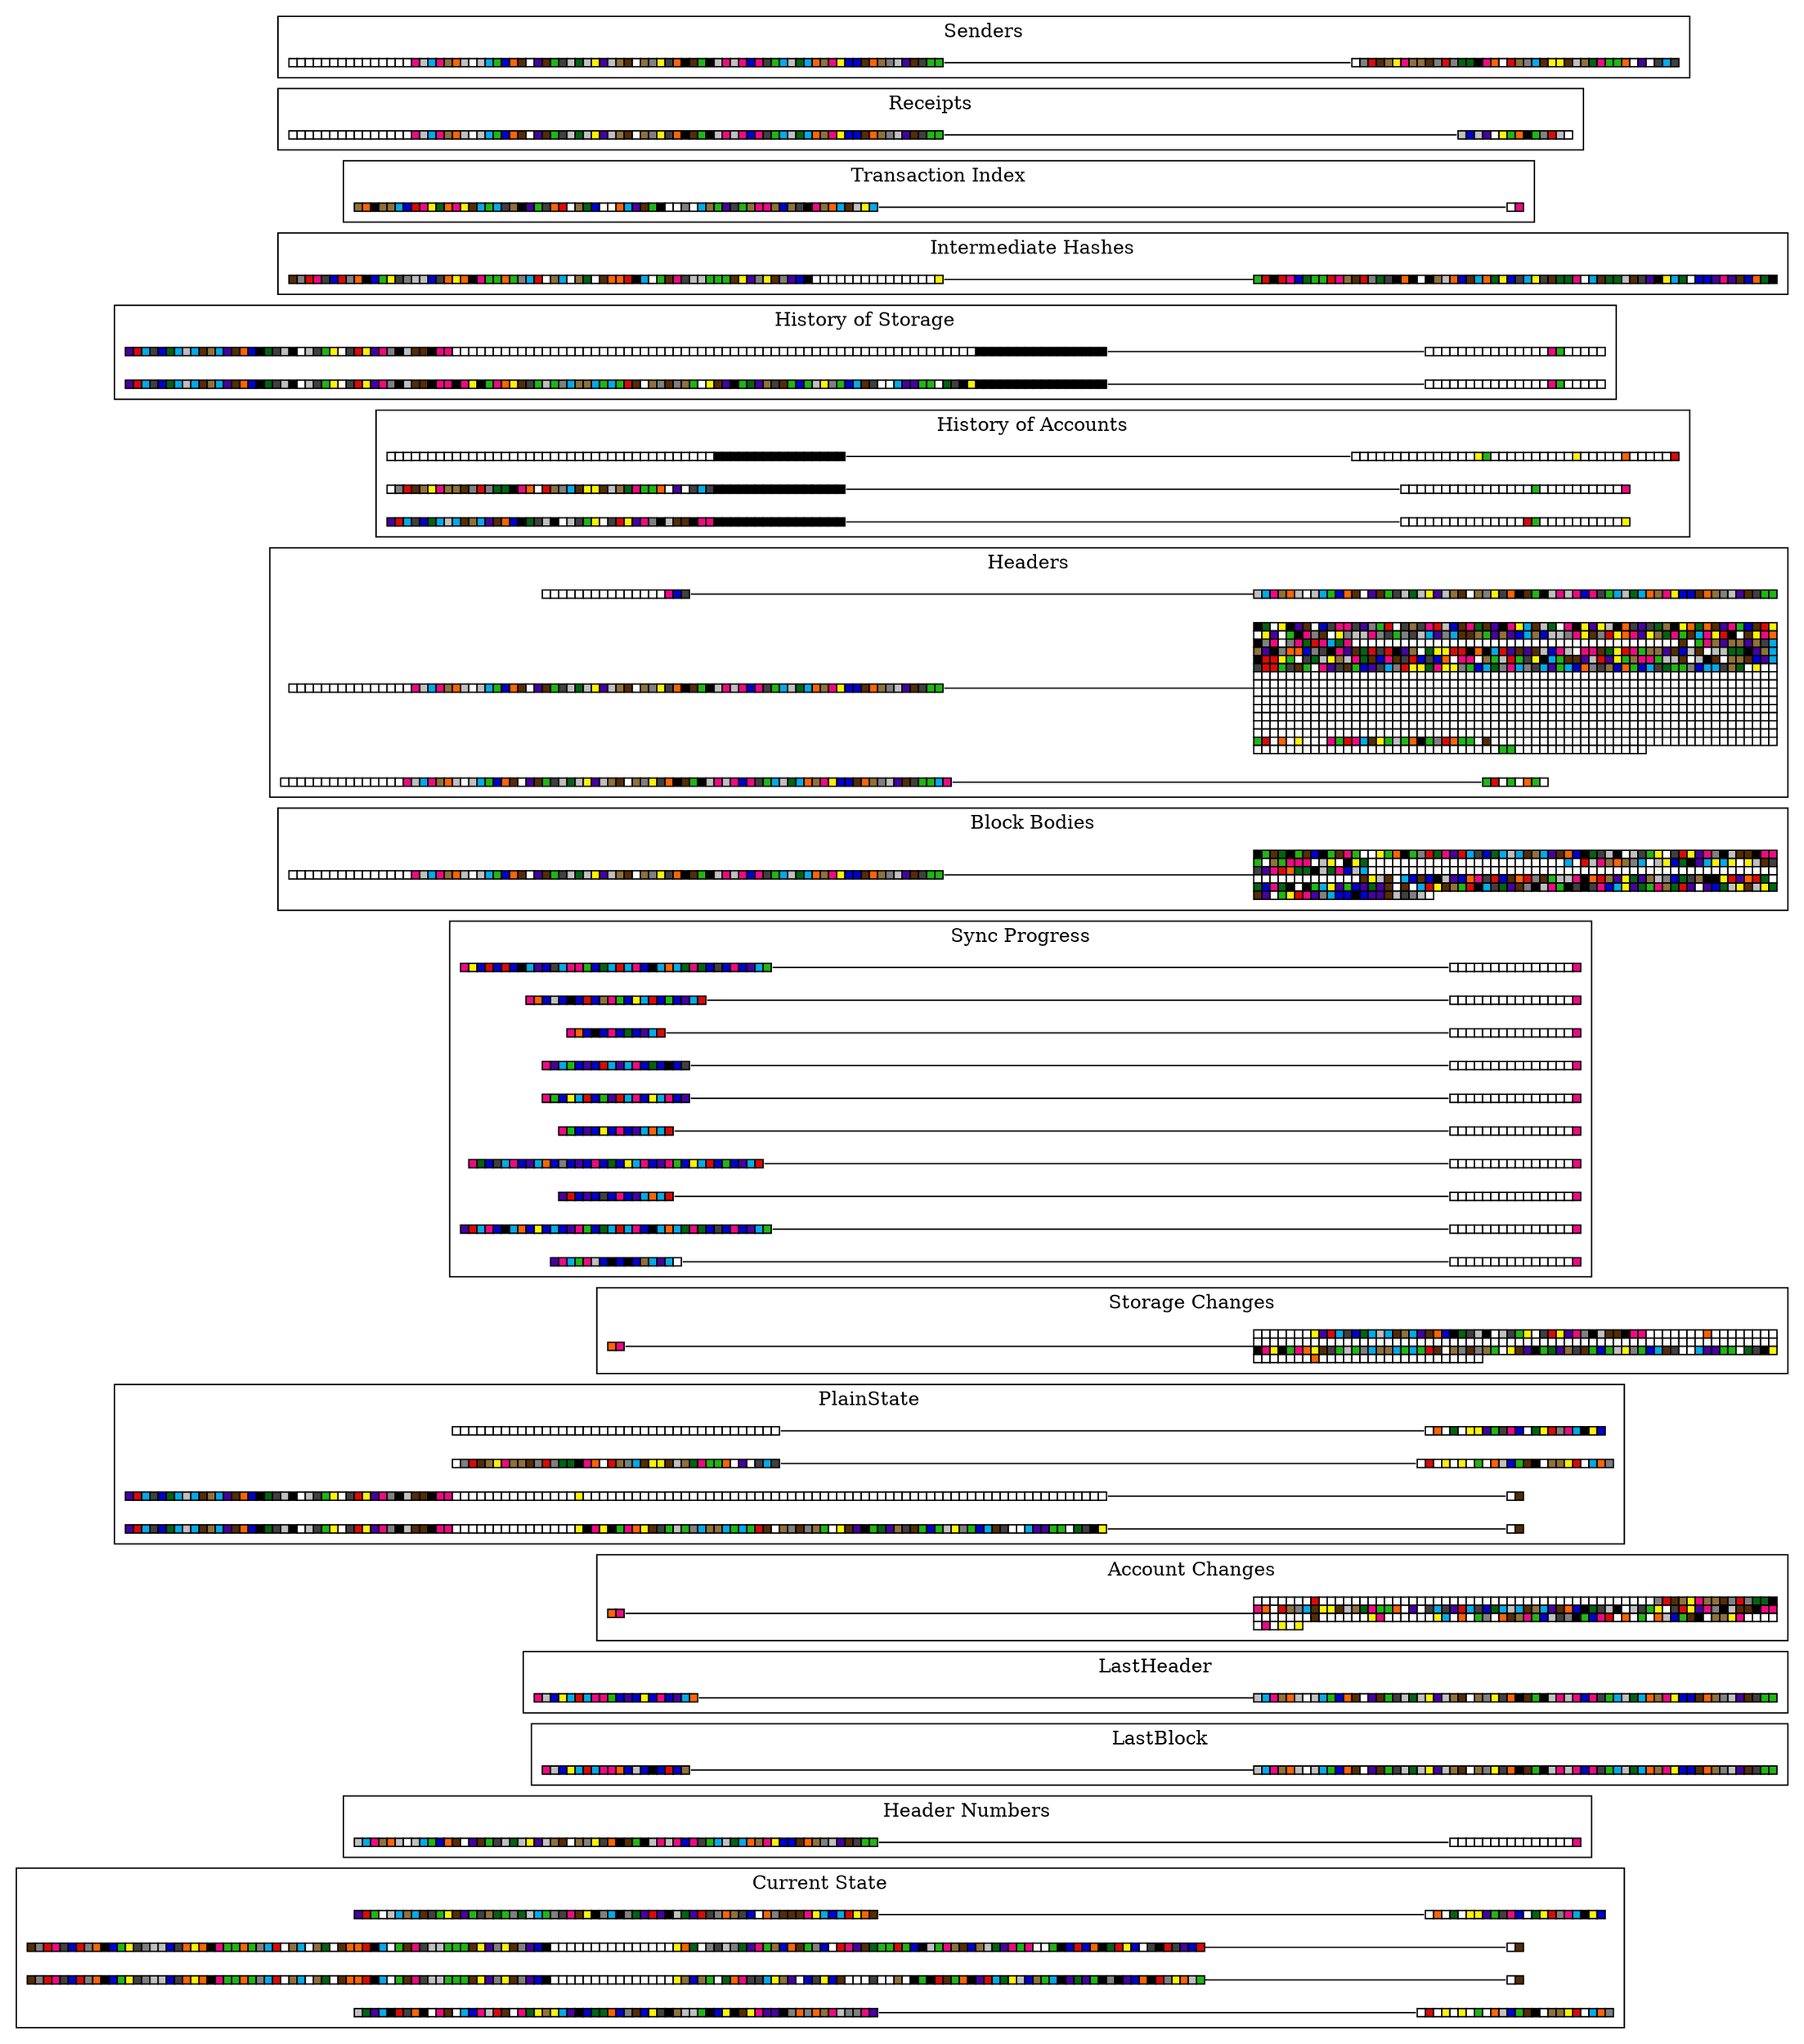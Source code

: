 digraph trie {
		rankdir=LR;
		node [shape=none margin=0 width=0 height=0]
		edge [dir = none headport=w tailport=e]
	
	k_0 [label=<
	<table border="0" color="#000000" cellborder="1" cellspacing="0">
	<tr>		<td bgcolor="#4700A5"></td>
				<td bgcolor="#DD0907"></td>
				<td bgcolor="#1FB714"></td>
				<td bgcolor="#FFFFFF"></td>
				<td bgcolor="#C0C0C0"></td>
				<td bgcolor="#02ABEA"></td>
				<td bgcolor="#90713A"></td>
				<td bgcolor="#02ABEA"></td>
				<td bgcolor="#562C05"></td>
				<td bgcolor="#404040"></td>
				<td bgcolor="#1FB714"></td>
				<td bgcolor="#FBF305"></td>
				<td bgcolor="#562C05"></td>
				<td bgcolor="#4700A5"></td>
				<td bgcolor="#1FB714"></td>
				<td bgcolor="#404040"></td>
				<td bgcolor="#90713A"></td>
				<td bgcolor="#006412"></td>
				<td bgcolor="#1FB714"></td>
				<td bgcolor="#808080"></td>
				<td bgcolor="#006412"></td>
				<td bgcolor="#C0C0C0"></td>
				<td bgcolor="#02ABEA"></td>
				<td bgcolor="#1FB714"></td>
				<td bgcolor="#808080"></td>
				<td bgcolor="#404040"></td>
				<td bgcolor="#F20884"></td>
				<td bgcolor="#562C05"></td>
				<td bgcolor="#FBF305"></td>
				<td bgcolor="#000000"></td>
				<td bgcolor="#808080"></td>
				<td bgcolor="#02ABEA"></td>
				<td bgcolor="#000000"></td>
				<td bgcolor="#808080"></td>
				<td bgcolor="#006412"></td>
				<td bgcolor="#4700A5"></td>
				<td bgcolor="#DD0907"></td>
				<td bgcolor="#4700A5"></td>
				<td bgcolor="#000000"></td>
				<td bgcolor="#C0C0C0"></td>
				<td bgcolor="#006412"></td>
				<td bgcolor="#4700A5"></td>
				<td bgcolor="#DD0907"></td>
				<td bgcolor="#404040"></td>
				<td bgcolor="#808080"></td>
				<td bgcolor="#FF6403"></td>
				<td bgcolor="#90713A"></td>
				<td bgcolor="#404040"></td>
				<td bgcolor="#0000D3"></td>
				<td bgcolor="#FFFFFF"></td>
				<td bgcolor="#FF6403"></td>
				<td bgcolor="#808080"></td>
				<td bgcolor="#562C05"></td>
				<td bgcolor="#562C05"></td>
				<td bgcolor="#562C05"></td>
				<td bgcolor="#F20884"></td>
				<td bgcolor="#FBF305"></td>
				<td bgcolor="#02ABEA"></td>
				<td bgcolor="#0000D3"></td>
				<td bgcolor="#02ABEA"></td>
				<td bgcolor="#DD0907"></td>
				<td bgcolor="#FBF305"></td>
				<td bgcolor="#FF6403"></td>
				<td bgcolor="#562C05"></td>
		
	</tr></table>
	>];
	
	v_0 [label=<
	<table border="0" color="#000000" cellborder="1" cellspacing="0">
	<tr>		<td bgcolor="#FFFFFF"></td>
				<td bgcolor="#FF6403"></td>
				<td bgcolor="#FFFFFF"></td>
				<td bgcolor="#006412"></td>
				<td bgcolor="#FFFFFF"></td>
				<td bgcolor="#FBF305"></td>
				<td bgcolor="#FBF305"></td>
				<td bgcolor="#4700A5"></td>
				<td bgcolor="#1FB714"></td>
				<td bgcolor="#404040"></td>
				<td bgcolor="#F20884"></td>
				<td bgcolor="#0000D3"></td>
				<td bgcolor="#FFFFFF"></td>
				<td bgcolor="#006412"></td>
				<td bgcolor="#FBF305"></td>
				<td bgcolor="#DD0907"></td>
				<td bgcolor="#808080"></td>
				<td bgcolor="#F20884"></td>
				<td bgcolor="#02ABEA"></td>
				<td bgcolor="#000000"></td>
				<td bgcolor="#FBF305"></td>
				<td bgcolor="#0000D3"></td>
		
	</tr></table>
	>];
	k_0 -> v_0;

	k_1 [label=<
	<table border="0" color="#000000" cellborder="1" cellspacing="0">
	<tr>		<td bgcolor="#562C05"></td>
				<td bgcolor="#808080"></td>
				<td bgcolor="#DD0907"></td>
				<td bgcolor="#F20884"></td>
				<td bgcolor="#404040"></td>
				<td bgcolor="#0000D3"></td>
				<td bgcolor="#DD0907"></td>
				<td bgcolor="#808080"></td>
				<td bgcolor="#FF6403"></td>
				<td bgcolor="#000000"></td>
				<td bgcolor="#0000D3"></td>
				<td bgcolor="#1FB714"></td>
				<td bgcolor="#FBF305"></td>
				<td bgcolor="#404040"></td>
				<td bgcolor="#808080"></td>
				<td bgcolor="#C0C0C0"></td>
				<td bgcolor="#C0C0C0"></td>
				<td bgcolor="#0000D3"></td>
				<td bgcolor="#404040"></td>
				<td bgcolor="#FF6403"></td>
				<td bgcolor="#FBF305"></td>
				<td bgcolor="#FF6403"></td>
				<td bgcolor="#000000"></td>
				<td bgcolor="#F20884"></td>
				<td bgcolor="#1FB714"></td>
				<td bgcolor="#1FB714"></td>
				<td bgcolor="#FF6403"></td>
				<td bgcolor="#1FB714"></td>
				<td bgcolor="#808080"></td>
				<td bgcolor="#02ABEA"></td>
				<td bgcolor="#DD0907"></td>
				<td bgcolor="#FFFFFF"></td>
				<td bgcolor="#90713A"></td>
				<td bgcolor="#02ABEA"></td>
				<td bgcolor="#FFFFFF"></td>
				<td bgcolor="#90713A"></td>
				<td bgcolor="#006412"></td>
				<td bgcolor="#FFFFFF"></td>
				<td bgcolor="#562C05"></td>
				<td bgcolor="#FF6403"></td>
				<td bgcolor="#FF6403"></td>
				<td bgcolor="#DD0907"></td>
				<td bgcolor="#000000"></td>
				<td bgcolor="#02ABEA"></td>
				<td bgcolor="#FFFFFF"></td>
				<td bgcolor="#1FB714"></td>
				<td bgcolor="#562C05"></td>
				<td bgcolor="#F20884"></td>
				<td bgcolor="#404040"></td>
				<td bgcolor="#C0C0C0"></td>
				<td bgcolor="#C0C0C0"></td>
				<td bgcolor="#1FB714"></td>
				<td bgcolor="#1FB714"></td>
				<td bgcolor="#1FB714"></td>
				<td bgcolor="#562C05"></td>
				<td bgcolor="#FBF305"></td>
				<td bgcolor="#4700A5"></td>
				<td bgcolor="#808080"></td>
				<td bgcolor="#FBF305"></td>
				<td bgcolor="#562C05"></td>
				<td bgcolor="#808080"></td>
				<td bgcolor="#4700A5"></td>
				<td bgcolor="#0000D3"></td>
				<td bgcolor="#000000"></td>
				<td bgcolor="#FFFFFF"></td>
				<td bgcolor="#FFFFFF"></td>
				<td bgcolor="#FFFFFF"></td>
				<td bgcolor="#FFFFFF"></td>
				<td bgcolor="#FFFFFF"></td>
				<td bgcolor="#FFFFFF"></td>
				<td bgcolor="#FFFFFF"></td>
				<td bgcolor="#FFFFFF"></td>
				<td bgcolor="#FFFFFF"></td>
				<td bgcolor="#FFFFFF"></td>
				<td bgcolor="#FFFFFF"></td>
				<td bgcolor="#FFFFFF"></td>
				<td bgcolor="#FFFFFF"></td>
				<td bgcolor="#FFFFFF"></td>
				<td bgcolor="#FFFFFF"></td>
				<td bgcolor="#FBF305"></td>
				<td bgcolor="#FF6403"></td>
				<td bgcolor="#006412"></td>
				<td bgcolor="#FFFFFF"></td>
				<td bgcolor="#808080"></td>
				<td bgcolor="#404040"></td>
				<td bgcolor="#C0C0C0"></td>
				<td bgcolor="#808080"></td>
				<td bgcolor="#006412"></td>
				<td bgcolor="#4700A5"></td>
				<td bgcolor="#F20884"></td>
				<td bgcolor="#1FB714"></td>
				<td bgcolor="#90713A"></td>
				<td bgcolor="#0000D3"></td>
				<td bgcolor="#FF6403"></td>
				<td bgcolor="#562C05"></td>
				<td bgcolor="#1FB714"></td>
				<td bgcolor="#808080"></td>
				<td bgcolor="#0000D3"></td>
				<td bgcolor="#FFFFFF"></td>
				<td bgcolor="#DD0907"></td>
				<td bgcolor="#F20884"></td>
				<td bgcolor="#4700A5"></td>
				<td bgcolor="#562C05"></td>
				<td bgcolor="#006412"></td>
				<td bgcolor="#1FB714"></td>
				<td bgcolor="#1FB714"></td>
				<td bgcolor="#DD0907"></td>
				<td bgcolor="#1FB714"></td>
				<td bgcolor="#0000D3"></td>
				<td bgcolor="#000000"></td>
				<td bgcolor="#C0C0C0"></td>
				<td bgcolor="#1FB714"></td>
				<td bgcolor="#F20884"></td>
				<td bgcolor="#90713A"></td>
				<td bgcolor="#562C05"></td>
				<td bgcolor="#0000D3"></td>
				<td bgcolor="#90713A"></td>
				<td bgcolor="#C0C0C0"></td>
				<td bgcolor="#006412"></td>
				<td bgcolor="#4700A5"></td>
				<td bgcolor="#F20884"></td>
				<td bgcolor="#1FB714"></td>
				<td bgcolor="#F20884"></td>
				<td bgcolor="#FFFFFF"></td>
				<td bgcolor="#FFFFFF"></td>
				<td bgcolor="#1FB714"></td>
				<td bgcolor="#000000"></td>
				<td bgcolor="#0000D3"></td>
				<td bgcolor="#DD0907"></td>
				<td bgcolor="#0000D3"></td>
				<td bgcolor="#FF6403"></td>
				<td bgcolor="#000000"></td>
				<td bgcolor="#006412"></td>
				<td bgcolor="#DD0907"></td>
				<td bgcolor="#FBF305"></td>
				<td bgcolor="#0000D3"></td>
				<td bgcolor="#FFFFFF"></td>
				<td bgcolor="#404040"></td>
				<td bgcolor="#000000"></td>
				<td bgcolor="#DD0907"></td>
				<td bgcolor="#404040"></td>
				<td bgcolor="#4700A5"></td>
				<td bgcolor="#0000D3"></td>
				<td bgcolor="#DD0907"></td>
		
	</tr></table>
	>];
	
	v_1 [label=<
	<table border="0" color="#000000" cellborder="1" cellspacing="0">
	<tr>		<td bgcolor="#FFFFFF"></td>
				<td bgcolor="#562C05"></td>
		
	</tr></table>
	>];
	k_1 -> v_1;

	k_2 [label=<
	<table border="0" color="#000000" cellborder="1" cellspacing="0">
	<tr>		<td bgcolor="#562C05"></td>
				<td bgcolor="#808080"></td>
				<td bgcolor="#DD0907"></td>
				<td bgcolor="#F20884"></td>
				<td bgcolor="#404040"></td>
				<td bgcolor="#0000D3"></td>
				<td bgcolor="#DD0907"></td>
				<td bgcolor="#808080"></td>
				<td bgcolor="#FF6403"></td>
				<td bgcolor="#000000"></td>
				<td bgcolor="#0000D3"></td>
				<td bgcolor="#1FB714"></td>
				<td bgcolor="#FBF305"></td>
				<td bgcolor="#404040"></td>
				<td bgcolor="#808080"></td>
				<td bgcolor="#C0C0C0"></td>
				<td bgcolor="#C0C0C0"></td>
				<td bgcolor="#0000D3"></td>
				<td bgcolor="#404040"></td>
				<td bgcolor="#FF6403"></td>
				<td bgcolor="#FBF305"></td>
				<td bgcolor="#FF6403"></td>
				<td bgcolor="#000000"></td>
				<td bgcolor="#F20884"></td>
				<td bgcolor="#1FB714"></td>
				<td bgcolor="#1FB714"></td>
				<td bgcolor="#FF6403"></td>
				<td bgcolor="#1FB714"></td>
				<td bgcolor="#808080"></td>
				<td bgcolor="#02ABEA"></td>
				<td bgcolor="#DD0907"></td>
				<td bgcolor="#FFFFFF"></td>
				<td bgcolor="#90713A"></td>
				<td bgcolor="#02ABEA"></td>
				<td bgcolor="#FFFFFF"></td>
				<td bgcolor="#90713A"></td>
				<td bgcolor="#006412"></td>
				<td bgcolor="#FFFFFF"></td>
				<td bgcolor="#562C05"></td>
				<td bgcolor="#FF6403"></td>
				<td bgcolor="#FF6403"></td>
				<td bgcolor="#DD0907"></td>
				<td bgcolor="#000000"></td>
				<td bgcolor="#02ABEA"></td>
				<td bgcolor="#FFFFFF"></td>
				<td bgcolor="#1FB714"></td>
				<td bgcolor="#562C05"></td>
				<td bgcolor="#F20884"></td>
				<td bgcolor="#404040"></td>
				<td bgcolor="#C0C0C0"></td>
				<td bgcolor="#C0C0C0"></td>
				<td bgcolor="#1FB714"></td>
				<td bgcolor="#1FB714"></td>
				<td bgcolor="#1FB714"></td>
				<td bgcolor="#562C05"></td>
				<td bgcolor="#FBF305"></td>
				<td bgcolor="#4700A5"></td>
				<td bgcolor="#808080"></td>
				<td bgcolor="#FBF305"></td>
				<td bgcolor="#562C05"></td>
				<td bgcolor="#808080"></td>
				<td bgcolor="#4700A5"></td>
				<td bgcolor="#0000D3"></td>
				<td bgcolor="#000000"></td>
				<td bgcolor="#FFFFFF"></td>
				<td bgcolor="#FFFFFF"></td>
				<td bgcolor="#FFFFFF"></td>
				<td bgcolor="#FFFFFF"></td>
				<td bgcolor="#FFFFFF"></td>
				<td bgcolor="#FFFFFF"></td>
				<td bgcolor="#FFFFFF"></td>
				<td bgcolor="#FFFFFF"></td>
				<td bgcolor="#FFFFFF"></td>
				<td bgcolor="#FFFFFF"></td>
				<td bgcolor="#FFFFFF"></td>
				<td bgcolor="#FFFFFF"></td>
				<td bgcolor="#FFFFFF"></td>
				<td bgcolor="#FFFFFF"></td>
				<td bgcolor="#FFFFFF"></td>
				<td bgcolor="#FBF305"></td>
				<td bgcolor="#90713A"></td>
				<td bgcolor="#0000D3"></td>
				<td bgcolor="#90713A"></td>
				<td bgcolor="#1FB714"></td>
				<td bgcolor="#FFFFFF"></td>
				<td bgcolor="#006412"></td>
				<td bgcolor="#FF6403"></td>
				<td bgcolor="#F20884"></td>
				<td bgcolor="#404040"></td>
				<td bgcolor="#404040"></td>
				<td bgcolor="#02ABEA"></td>
				<td bgcolor="#FBF305"></td>
				<td bgcolor="#90713A"></td>
				<td bgcolor="#4700A5"></td>
				<td bgcolor="#FFFFFF"></td>
				<td bgcolor="#0000D3"></td>
				<td bgcolor="#404040"></td>
				<td bgcolor="#FBF305"></td>
				<td bgcolor="#0000D3"></td>
				<td bgcolor="#562C05"></td>
				<td bgcolor="#FFFFFF"></td>
				<td bgcolor="#FFFFFF"></td>
				<td bgcolor="#FFFFFF"></td>
				<td bgcolor="#404040"></td>
				<td bgcolor="#FFFFFF"></td>
				<td bgcolor="#FFFFFF"></td>
				<td bgcolor="#90713A"></td>
				<td bgcolor="#FFFFFF"></td>
				<td bgcolor="#000000"></td>
				<td bgcolor="#1FB714"></td>
				<td bgcolor="#000000"></td>
				<td bgcolor="#DD0907"></td>
				<td bgcolor="#562C05"></td>
				<td bgcolor="#1FB714"></td>
				<td bgcolor="#FF6403"></td>
				<td bgcolor="#000000"></td>
				<td bgcolor="#4700A5"></td>
				<td bgcolor="#DD0907"></td>
				<td bgcolor="#02ABEA"></td>
				<td bgcolor="#006412"></td>
				<td bgcolor="#FBF305"></td>
				<td bgcolor="#C0C0C0"></td>
				<td bgcolor="#0000D3"></td>
				<td bgcolor="#90713A"></td>
				<td bgcolor="#1FB714"></td>
				<td bgcolor="#02ABEA"></td>
				<td bgcolor="#000000"></td>
				<td bgcolor="#4700A5"></td>
				<td bgcolor="#006412"></td>
				<td bgcolor="#4700A5"></td>
				<td bgcolor="#1FB714"></td>
				<td bgcolor="#000000"></td>
				<td bgcolor="#808080"></td>
				<td bgcolor="#000000"></td>
				<td bgcolor="#4700A5"></td>
				<td bgcolor="#0000D3"></td>
				<td bgcolor="#FF6403"></td>
				<td bgcolor="#000000"></td>
				<td bgcolor="#DD0907"></td>
				<td bgcolor="#808080"></td>
				<td bgcolor="#FBF305"></td>
				<td bgcolor="#FF6403"></td>
				<td bgcolor="#C0C0C0"></td>
				<td bgcolor="#1FB714"></td>
		
	</tr></table>
	>];
	
	v_2 [label=<
	<table border="0" color="#000000" cellborder="1" cellspacing="0">
	<tr>		<td bgcolor="#FFFFFF"></td>
				<td bgcolor="#562C05"></td>
		
	</tr></table>
	>];
	k_2 -> v_2;

	k_3 [label=<
	<table border="0" color="#000000" cellborder="1" cellspacing="0">
	<tr>		<td bgcolor="#C0C0C0"></td>
				<td bgcolor="#006412"></td>
				<td bgcolor="#4700A5"></td>
				<td bgcolor="#02ABEA"></td>
				<td bgcolor="#000000"></td>
				<td bgcolor="#DD0907"></td>
				<td bgcolor="#404040"></td>
				<td bgcolor="#FF6403"></td>
				<td bgcolor="#000000"></td>
				<td bgcolor="#FFFFFF"></td>
				<td bgcolor="#F20884"></td>
				<td bgcolor="#562C05"></td>
				<td bgcolor="#FFFFFF"></td>
				<td bgcolor="#02ABEA"></td>
				<td bgcolor="#0000D3"></td>
				<td bgcolor="#F20884"></td>
				<td bgcolor="#C0C0C0"></td>
				<td bgcolor="#DD0907"></td>
				<td bgcolor="#562C05"></td>
				<td bgcolor="#FFFFFF"></td>
				<td bgcolor="#F20884"></td>
				<td bgcolor="#006412"></td>
				<td bgcolor="#FBF305"></td>
				<td bgcolor="#90713A"></td>
				<td bgcolor="#FBF305"></td>
				<td bgcolor="#02ABEA"></td>
				<td bgcolor="#4700A5"></td>
				<td bgcolor="#000000"></td>
				<td bgcolor="#0000D3"></td>
				<td bgcolor="#006412"></td>
				<td bgcolor="#006412"></td>
				<td bgcolor="#FF6403"></td>
				<td bgcolor="#0000D3"></td>
				<td bgcolor="#808080"></td>
				<td bgcolor="#562C05"></td>
				<td bgcolor="#0000D3"></td>
				<td bgcolor="#FBF305"></td>
				<td bgcolor="#404040"></td>
				<td bgcolor="#000000"></td>
				<td bgcolor="#90713A"></td>
				<td bgcolor="#C0C0C0"></td>
				<td bgcolor="#C0C0C0"></td>
				<td bgcolor="#1FB714"></td>
				<td bgcolor="#000000"></td>
				<td bgcolor="#0000D3"></td>
				<td bgcolor="#FBF305"></td>
				<td bgcolor="#000000"></td>
				<td bgcolor="#562C05"></td>
				<td bgcolor="#FBF305"></td>
				<td bgcolor="#F20884"></td>
				<td bgcolor="#4700A5"></td>
				<td bgcolor="#4700A5"></td>
				<td bgcolor="#000000"></td>
				<td bgcolor="#808080"></td>
				<td bgcolor="#FF6403"></td>
				<td bgcolor="#808080"></td>
				<td bgcolor="#FF6403"></td>
				<td bgcolor="#90713A"></td>
				<td bgcolor="#F20884"></td>
				<td bgcolor="#C0C0C0"></td>
				<td bgcolor="#808080"></td>
				<td bgcolor="#808080"></td>
				<td bgcolor="#F20884"></td>
				<td bgcolor="#4700A5"></td>
		
	</tr></table>
	>];
	
	v_3 [label=<
	<table border="0" color="#000000" cellborder="1" cellspacing="0">
	<tr>		<td bgcolor="#FFFFFF"></td>
				<td bgcolor="#DD0907"></td>
				<td bgcolor="#FFFFFF"></td>
				<td bgcolor="#FBF305"></td>
				<td bgcolor="#FFFFFF"></td>
				<td bgcolor="#FBF305"></td>
				<td bgcolor="#FFFFFF"></td>
				<td bgcolor="#1FB714"></td>
				<td bgcolor="#FFFFFF"></td>
				<td bgcolor="#FF6403"></td>
				<td bgcolor="#C0C0C0"></td>
				<td bgcolor="#0000D3"></td>
				<td bgcolor="#1FB714"></td>
				<td bgcolor="#562C05"></td>
				<td bgcolor="#000000"></td>
				<td bgcolor="#FFFFFF"></td>
				<td bgcolor="#90713A"></td>
				<td bgcolor="#90713A"></td>
				<td bgcolor="#FBF305"></td>
				<td bgcolor="#DD0907"></td>
				<td bgcolor="#FFFFFF"></td>
				<td bgcolor="#02ABEA"></td>
				<td bgcolor="#FF6403"></td>
				<td bgcolor="#808080"></td>
		
	</tr></table>
	>];
	k_3 -> v_3;

	k_4 [label=<
	<table border="0" color="#000000" cellborder="1" cellspacing="0">
	<tr>		<td bgcolor="#C0C0C0"></td>
				<td bgcolor="#02ABEA"></td>
				<td bgcolor="#F20884"></td>
				<td bgcolor="#90713A"></td>
				<td bgcolor="#FF6403"></td>
				<td bgcolor="#C0C0C0"></td>
				<td bgcolor="#FFFFFF"></td>
				<td bgcolor="#C0C0C0"></td>
				<td bgcolor="#02ABEA"></td>
				<td bgcolor="#1FB714"></td>
				<td bgcolor="#0000D3"></td>
				<td bgcolor="#FF6403"></td>
				<td bgcolor="#562C05"></td>
				<td bgcolor="#FFFFFF"></td>
				<td bgcolor="#4700A5"></td>
				<td bgcolor="#562C05"></td>
				<td bgcolor="#1FB714"></td>
				<td bgcolor="#404040"></td>
				<td bgcolor="#C0C0C0"></td>
				<td bgcolor="#006412"></td>
				<td bgcolor="#C0C0C0"></td>
				<td bgcolor="#FBF305"></td>
				<td bgcolor="#4700A5"></td>
				<td bgcolor="#C0C0C0"></td>
				<td bgcolor="#90713A"></td>
				<td bgcolor="#562C05"></td>
				<td bgcolor="#FFFFFF"></td>
				<td bgcolor="#90713A"></td>
				<td bgcolor="#808080"></td>
				<td bgcolor="#FBF305"></td>
				<td bgcolor="#404040"></td>
				<td bgcolor="#FF6403"></td>
				<td bgcolor="#000000"></td>
				<td bgcolor="#562C05"></td>
				<td bgcolor="#1FB714"></td>
				<td bgcolor="#000000"></td>
				<td bgcolor="#C0C0C0"></td>
				<td bgcolor="#F20884"></td>
				<td bgcolor="#C0C0C0"></td>
				<td bgcolor="#F20884"></td>
				<td bgcolor="#0000D3"></td>
				<td bgcolor="#F20884"></td>
				<td bgcolor="#404040"></td>
				<td bgcolor="#1FB714"></td>
				<td bgcolor="#02ABEA"></td>
				<td bgcolor="#C0C0C0"></td>
				<td bgcolor="#006412"></td>
				<td bgcolor="#02ABEA"></td>
				<td bgcolor="#FF6403"></td>
				<td bgcolor="#90713A"></td>
				<td bgcolor="#F20884"></td>
				<td bgcolor="#FBF305"></td>
				<td bgcolor="#0000D3"></td>
				<td bgcolor="#0000D3"></td>
				<td bgcolor="#562C05"></td>
				<td bgcolor="#FF6403"></td>
				<td bgcolor="#90713A"></td>
				<td bgcolor="#808080"></td>
				<td bgcolor="#C0C0C0"></td>
				<td bgcolor="#4700A5"></td>
				<td bgcolor="#562C05"></td>
				<td bgcolor="#404040"></td>
				<td bgcolor="#1FB714"></td>
				<td bgcolor="#1FB714"></td>
		
	</tr></table>
	>];
	
	v_4 [label=<
	<table border="0" color="#000000" cellborder="1" cellspacing="0">
	<tr>		<td bgcolor="#FFFFFF"></td>
				<td bgcolor="#FFFFFF"></td>
				<td bgcolor="#FFFFFF"></td>
				<td bgcolor="#FFFFFF"></td>
				<td bgcolor="#FFFFFF"></td>
				<td bgcolor="#FFFFFF"></td>
				<td bgcolor="#FFFFFF"></td>
				<td bgcolor="#FFFFFF"></td>
				<td bgcolor="#FFFFFF"></td>
				<td bgcolor="#FFFFFF"></td>
				<td bgcolor="#FFFFFF"></td>
				<td bgcolor="#FFFFFF"></td>
				<td bgcolor="#FFFFFF"></td>
				<td bgcolor="#FFFFFF"></td>
				<td bgcolor="#FFFFFF"></td>
				<td bgcolor="#F20884"></td>
		
	</tr></table>
	>];
	k_4 -> v_4;

	k_5 [label=<
	<table border="0" color="#000000" cellborder="1" cellspacing="0">
	<tr>		<td bgcolor="#F20884"></td>
				<td bgcolor="#C0C0C0"></td>
				<td bgcolor="#0000D3"></td>
				<td bgcolor="#FBF305"></td>
				<td bgcolor="#02ABEA"></td>
				<td bgcolor="#DD0907"></td>
				<td bgcolor="#02ABEA"></td>
				<td bgcolor="#F20884"></td>
				<td bgcolor="#F20884"></td>
				<td bgcolor="#FF6403"></td>
				<td bgcolor="#0000D3"></td>
				<td bgcolor="#C0C0C0"></td>
				<td bgcolor="#0000D3"></td>
				<td bgcolor="#000000"></td>
				<td bgcolor="#0000D3"></td>
				<td bgcolor="#DD0907"></td>
				<td bgcolor="#0000D3"></td>
				<td bgcolor="#90713A"></td>
		
	</tr></table>
	>];
	
	v_5 [label=<
	<table border="0" color="#000000" cellborder="1" cellspacing="0">
	<tr>		<td bgcolor="#C0C0C0"></td>
				<td bgcolor="#02ABEA"></td>
				<td bgcolor="#F20884"></td>
				<td bgcolor="#90713A"></td>
				<td bgcolor="#FF6403"></td>
				<td bgcolor="#C0C0C0"></td>
				<td bgcolor="#FFFFFF"></td>
				<td bgcolor="#C0C0C0"></td>
				<td bgcolor="#02ABEA"></td>
				<td bgcolor="#1FB714"></td>
				<td bgcolor="#0000D3"></td>
				<td bgcolor="#FF6403"></td>
				<td bgcolor="#562C05"></td>
				<td bgcolor="#FFFFFF"></td>
				<td bgcolor="#4700A5"></td>
				<td bgcolor="#562C05"></td>
				<td bgcolor="#1FB714"></td>
				<td bgcolor="#404040"></td>
				<td bgcolor="#C0C0C0"></td>
				<td bgcolor="#006412"></td>
				<td bgcolor="#C0C0C0"></td>
				<td bgcolor="#FBF305"></td>
				<td bgcolor="#4700A5"></td>
				<td bgcolor="#C0C0C0"></td>
				<td bgcolor="#90713A"></td>
				<td bgcolor="#562C05"></td>
				<td bgcolor="#FFFFFF"></td>
				<td bgcolor="#90713A"></td>
				<td bgcolor="#808080"></td>
				<td bgcolor="#FBF305"></td>
				<td bgcolor="#404040"></td>
				<td bgcolor="#FF6403"></td>
				<td bgcolor="#000000"></td>
				<td bgcolor="#562C05"></td>
				<td bgcolor="#1FB714"></td>
				<td bgcolor="#000000"></td>
				<td bgcolor="#C0C0C0"></td>
				<td bgcolor="#F20884"></td>
				<td bgcolor="#C0C0C0"></td>
				<td bgcolor="#F20884"></td>
				<td bgcolor="#0000D3"></td>
				<td bgcolor="#F20884"></td>
				<td bgcolor="#404040"></td>
				<td bgcolor="#1FB714"></td>
				<td bgcolor="#02ABEA"></td>
				<td bgcolor="#C0C0C0"></td>
				<td bgcolor="#006412"></td>
				<td bgcolor="#02ABEA"></td>
				<td bgcolor="#FF6403"></td>
				<td bgcolor="#90713A"></td>
				<td bgcolor="#F20884"></td>
				<td bgcolor="#FBF305"></td>
				<td bgcolor="#0000D3"></td>
				<td bgcolor="#0000D3"></td>
				<td bgcolor="#562C05"></td>
				<td bgcolor="#FF6403"></td>
				<td bgcolor="#90713A"></td>
				<td bgcolor="#808080"></td>
				<td bgcolor="#C0C0C0"></td>
				<td bgcolor="#4700A5"></td>
				<td bgcolor="#562C05"></td>
				<td bgcolor="#404040"></td>
				<td bgcolor="#1FB714"></td>
				<td bgcolor="#1FB714"></td>
		
	</tr></table>
	>];
	k_5 -> v_5;

	k_6 [label=<
	<table border="0" color="#000000" cellborder="1" cellspacing="0">
	<tr>		<td bgcolor="#F20884"></td>
				<td bgcolor="#C0C0C0"></td>
				<td bgcolor="#0000D3"></td>
				<td bgcolor="#FBF305"></td>
				<td bgcolor="#02ABEA"></td>
				<td bgcolor="#DD0907"></td>
				<td bgcolor="#02ABEA"></td>
				<td bgcolor="#F20884"></td>
				<td bgcolor="#F20884"></td>
				<td bgcolor="#1FB714"></td>
				<td bgcolor="#0000D3"></td>
				<td bgcolor="#4700A5"></td>
				<td bgcolor="#0000D3"></td>
				<td bgcolor="#FBF305"></td>
				<td bgcolor="#0000D3"></td>
				<td bgcolor="#F20884"></td>
				<td bgcolor="#0000D3"></td>
				<td bgcolor="#4700A5"></td>
				<td bgcolor="#02ABEA"></td>
				<td bgcolor="#FF6403"></td>
		
	</tr></table>
	>];
	
	v_6 [label=<
	<table border="0" color="#000000" cellborder="1" cellspacing="0">
	<tr>		<td bgcolor="#C0C0C0"></td>
				<td bgcolor="#02ABEA"></td>
				<td bgcolor="#F20884"></td>
				<td bgcolor="#90713A"></td>
				<td bgcolor="#FF6403"></td>
				<td bgcolor="#C0C0C0"></td>
				<td bgcolor="#FFFFFF"></td>
				<td bgcolor="#C0C0C0"></td>
				<td bgcolor="#02ABEA"></td>
				<td bgcolor="#1FB714"></td>
				<td bgcolor="#0000D3"></td>
				<td bgcolor="#FF6403"></td>
				<td bgcolor="#562C05"></td>
				<td bgcolor="#FFFFFF"></td>
				<td bgcolor="#4700A5"></td>
				<td bgcolor="#562C05"></td>
				<td bgcolor="#1FB714"></td>
				<td bgcolor="#404040"></td>
				<td bgcolor="#C0C0C0"></td>
				<td bgcolor="#006412"></td>
				<td bgcolor="#C0C0C0"></td>
				<td bgcolor="#FBF305"></td>
				<td bgcolor="#4700A5"></td>
				<td bgcolor="#C0C0C0"></td>
				<td bgcolor="#90713A"></td>
				<td bgcolor="#562C05"></td>
				<td bgcolor="#FFFFFF"></td>
				<td bgcolor="#90713A"></td>
				<td bgcolor="#808080"></td>
				<td bgcolor="#FBF305"></td>
				<td bgcolor="#404040"></td>
				<td bgcolor="#FF6403"></td>
				<td bgcolor="#000000"></td>
				<td bgcolor="#562C05"></td>
				<td bgcolor="#1FB714"></td>
				<td bgcolor="#000000"></td>
				<td bgcolor="#C0C0C0"></td>
				<td bgcolor="#F20884"></td>
				<td bgcolor="#C0C0C0"></td>
				<td bgcolor="#F20884"></td>
				<td bgcolor="#0000D3"></td>
				<td bgcolor="#F20884"></td>
				<td bgcolor="#404040"></td>
				<td bgcolor="#1FB714"></td>
				<td bgcolor="#02ABEA"></td>
				<td bgcolor="#C0C0C0"></td>
				<td bgcolor="#006412"></td>
				<td bgcolor="#02ABEA"></td>
				<td bgcolor="#FF6403"></td>
				<td bgcolor="#90713A"></td>
				<td bgcolor="#F20884"></td>
				<td bgcolor="#FBF305"></td>
				<td bgcolor="#0000D3"></td>
				<td bgcolor="#0000D3"></td>
				<td bgcolor="#562C05"></td>
				<td bgcolor="#FF6403"></td>
				<td bgcolor="#90713A"></td>
				<td bgcolor="#808080"></td>
				<td bgcolor="#C0C0C0"></td>
				<td bgcolor="#4700A5"></td>
				<td bgcolor="#562C05"></td>
				<td bgcolor="#404040"></td>
				<td bgcolor="#1FB714"></td>
				<td bgcolor="#1FB714"></td>
		
	</tr></table>
	>];
	k_6 -> v_6;

	k_7 [label=<
	<table border="0" color="#000000" cellborder="1" cellspacing="0">
	<tr>		<td bgcolor="#FF6403"></td>
				<td bgcolor="#F20884"></td>
		
	</tr></table>
	>];
	
	v_7 [label=<
	<table border="0" color="#000000" cellborder="1" cellspacing="0">
			<tr><td bgcolor="#FFFFFF"></td><td bgcolor="#FFFFFF"></td><td bgcolor="#FFFFFF"></td><td bgcolor="#FFFFFF"></td><td bgcolor="#FFFFFF"></td><td bgcolor="#FFFFFF"></td><td bgcolor="#FFFFFF"></td><td bgcolor="#DD0907"></td><td bgcolor="#FFFFFF"></td><td bgcolor="#FFFFFF"></td><td bgcolor="#FFFFFF"></td><td bgcolor="#FFFFFF"></td><td bgcolor="#FFFFFF"></td><td bgcolor="#FFFFFF"></td><td bgcolor="#FFFFFF"></td><td bgcolor="#FFFFFF"></td><td bgcolor="#FFFFFF"></td><td bgcolor="#FFFFFF"></td><td bgcolor="#FFFFFF"></td><td bgcolor="#FFFFFF"></td><td bgcolor="#FFFFFF"></td><td bgcolor="#FFFFFF"></td><td bgcolor="#FFFFFF"></td><td bgcolor="#FFFFFF"></td><td bgcolor="#FFFFFF"></td><td bgcolor="#FFFFFF"></td><td bgcolor="#FFFFFF"></td><td bgcolor="#FFFFFF"></td><td bgcolor="#FFFFFF"></td><td bgcolor="#FFFFFF"></td><td bgcolor="#FFFFFF"></td><td bgcolor="#FFFFFF"></td><td bgcolor="#FFFFFF"></td><td bgcolor="#FFFFFF"></td><td bgcolor="#FFFFFF"></td><td bgcolor="#FFFFFF"></td><td bgcolor="#FFFFFF"></td><td bgcolor="#FFFFFF"></td><td bgcolor="#FFFFFF"></td><td bgcolor="#FFFFFF"></td><td bgcolor="#FFFFFF"></td><td bgcolor="#FFFFFF"></td><td bgcolor="#FFFFFF"></td><td bgcolor="#FFFFFF"></td><td bgcolor="#FFFFFF"></td><td bgcolor="#FFFFFF"></td><td bgcolor="#FFFFFF"></td><td bgcolor="#FFFFFF"></td><td bgcolor="#FFFFFF"></td><td bgcolor="#808080"></td><td bgcolor="#DD0907"></td><td bgcolor="#562C05"></td><td bgcolor="#90713A"></td><td bgcolor="#FBF305"></td><td bgcolor="#F20884"></td><td bgcolor="#90713A"></td><td bgcolor="#90713A"></td><td bgcolor="#562C05"></td><td bgcolor="#808080"></td><td bgcolor="#DD0907"></td><td bgcolor="#808080"></td><td bgcolor="#006412"></td><td bgcolor="#006412"></td><td bgcolor="#000000"></td></tr>
				<tr><td bgcolor="#F20884"></td><td bgcolor="#FF6403"></td><td bgcolor="#FFFFFF"></td><td bgcolor="#DD0907"></td><td bgcolor="#90713A"></td><td bgcolor="#808080"></td><td bgcolor="#02ABEA"></td><td bgcolor="#562C05"></td><td bgcolor="#FBF305"></td><td bgcolor="#FBF305"></td><td bgcolor="#562C05"></td><td bgcolor="#C0C0C0"></td><td bgcolor="#90713A"></td><td bgcolor="#006412"></td><td bgcolor="#F20884"></td><td bgcolor="#1FB714"></td><td bgcolor="#1FB714"></td><td bgcolor="#FF6403"></td><td bgcolor="#FFFFFF"></td><td bgcolor="#4700A5"></td><td bgcolor="#FFFFFF"></td><td bgcolor="#404040"></td><td bgcolor="#02ABEA"></td><td bgcolor="#404040"></td><td bgcolor="#4700A5"></td><td bgcolor="#DD0907"></td><td bgcolor="#02ABEA"></td><td bgcolor="#404040"></td><td bgcolor="#0000D3"></td><td bgcolor="#006412"></td><td bgcolor="#02ABEA"></td><td bgcolor="#C0C0C0"></td><td bgcolor="#02ABEA"></td><td bgcolor="#562C05"></td><td bgcolor="#90713A"></td><td bgcolor="#02ABEA"></td><td bgcolor="#4700A5"></td><td bgcolor="#562C05"></td><td bgcolor="#FF6403"></td><td bgcolor="#0000D3"></td><td bgcolor="#000000"></td><td bgcolor="#006412"></td><td bgcolor="#404040"></td><td bgcolor="#C0C0C0"></td><td bgcolor="#000000"></td><td bgcolor="#FFFFFF"></td><td bgcolor="#C0C0C0"></td><td bgcolor="#404040"></td><td bgcolor="#1FB714"></td><td bgcolor="#FBF305"></td><td bgcolor="#FFFFFF"></td><td bgcolor="#404040"></td><td bgcolor="#DD0907"></td><td bgcolor="#FBF305"></td><td bgcolor="#4700A5"></td><td bgcolor="#F20884"></td><td bgcolor="#808080"></td><td bgcolor="#000000"></td><td bgcolor="#C0C0C0"></td><td bgcolor="#562C05"></td><td bgcolor="#562C05"></td><td bgcolor="#000000"></td><td bgcolor="#F20884"></td><td bgcolor="#F20884"></td></tr>
				<tr><td bgcolor="#FFFFFF"></td><td bgcolor="#FFFFFF"></td><td bgcolor="#FFFFFF"></td><td bgcolor="#FFFFFF"></td><td bgcolor="#FFFFFF"></td><td bgcolor="#FFFFFF"></td><td bgcolor="#FFFFFF"></td><td bgcolor="#562C05"></td><td bgcolor="#FFFFFF"></td><td bgcolor="#FFFFFF"></td><td bgcolor="#FFFFFF"></td><td bgcolor="#FFFFFF"></td><td bgcolor="#FFFFFF"></td><td bgcolor="#FFFFFF"></td><td bgcolor="#FBF305"></td><td bgcolor="#F20884"></td><td bgcolor="#FFFFFF"></td><td bgcolor="#FFFFFF"></td><td bgcolor="#FFFFFF"></td><td bgcolor="#FFFFFF"></td><td bgcolor="#FFFFFF"></td><td bgcolor="#FFFFFF"></td><td bgcolor="#FBF305"></td><td bgcolor="#02ABEA"></td><td bgcolor="#FFFFFF"></td><td bgcolor="#FF6403"></td><td bgcolor="#FFFFFF"></td><td bgcolor="#1FB714"></td><td bgcolor="#808080"></td><td bgcolor="#FFFFFF"></td><td bgcolor="#FF6403"></td><td bgcolor="#562C05"></td><td bgcolor="#90713A"></td><td bgcolor="#F20884"></td><td bgcolor="#1FB714"></td><td bgcolor="#0000D3"></td><td bgcolor="#C0C0C0"></td><td bgcolor="#404040"></td><td bgcolor="#808080"></td><td bgcolor="#000000"></td><td bgcolor="#1FB714"></td><td bgcolor="#0000D3"></td><td bgcolor="#F20884"></td><td bgcolor="#DD0907"></td><td bgcolor="#FFFFFF"></td><td bgcolor="#FF6403"></td><td bgcolor="#FFFFFF"></td><td bgcolor="#1FB714"></td><td bgcolor="#FFFFFF"></td><td bgcolor="#FF6403"></td><td bgcolor="#C0C0C0"></td><td bgcolor="#0000D3"></td><td bgcolor="#1FB714"></td><td bgcolor="#562C05"></td><td bgcolor="#000000"></td><td bgcolor="#FFFFFF"></td><td bgcolor="#90713A"></td><td bgcolor="#90713A"></td><td bgcolor="#FBF305"></td><td bgcolor="#F20884"></td><td bgcolor="#FFFFFF"></td><td bgcolor="#FFFFFF"></td><td bgcolor="#FFFFFF"></td><td bgcolor="#FFFFFF"></td></tr>
				<tr><td bgcolor="#FFFFFF"></td><td bgcolor="#F20884"></td><td bgcolor="#FFFFFF"></td><td bgcolor="#FBF305"></td><td bgcolor="#FFFFFF"></td><td bgcolor="#FBF305"></td><td colspan="58" border="0"></td></tr>
		
	</table>
	>];
	k_7 -> v_7;

	k_8 [label=<
	<table border="0" color="#000000" cellborder="1" cellspacing="0">
	<tr>		<td bgcolor="#FFFFFF"></td>
				<td bgcolor="#FFFFFF"></td>
				<td bgcolor="#FFFFFF"></td>
				<td bgcolor="#FFFFFF"></td>
				<td bgcolor="#FFFFFF"></td>
				<td bgcolor="#FFFFFF"></td>
				<td bgcolor="#FFFFFF"></td>
				<td bgcolor="#FFFFFF"></td>
				<td bgcolor="#FFFFFF"></td>
				<td bgcolor="#FFFFFF"></td>
				<td bgcolor="#FFFFFF"></td>
				<td bgcolor="#FFFFFF"></td>
				<td bgcolor="#FFFFFF"></td>
				<td bgcolor="#FFFFFF"></td>
				<td bgcolor="#FFFFFF"></td>
				<td bgcolor="#FFFFFF"></td>
				<td bgcolor="#FFFFFF"></td>
				<td bgcolor="#FFFFFF"></td>
				<td bgcolor="#FFFFFF"></td>
				<td bgcolor="#FFFFFF"></td>
				<td bgcolor="#FFFFFF"></td>
				<td bgcolor="#FFFFFF"></td>
				<td bgcolor="#FFFFFF"></td>
				<td bgcolor="#FFFFFF"></td>
				<td bgcolor="#FFFFFF"></td>
				<td bgcolor="#FFFFFF"></td>
				<td bgcolor="#FFFFFF"></td>
				<td bgcolor="#FFFFFF"></td>
				<td bgcolor="#FFFFFF"></td>
				<td bgcolor="#FFFFFF"></td>
				<td bgcolor="#FFFFFF"></td>
				<td bgcolor="#FFFFFF"></td>
				<td bgcolor="#FFFFFF"></td>
				<td bgcolor="#FFFFFF"></td>
				<td bgcolor="#FFFFFF"></td>
				<td bgcolor="#FFFFFF"></td>
				<td bgcolor="#FFFFFF"></td>
				<td bgcolor="#FFFFFF"></td>
				<td bgcolor="#FFFFFF"></td>
				<td bgcolor="#FFFFFF"></td>
		
	</tr></table>
	>];
	
	v_8 [label=<
	<table border="0" color="#000000" cellborder="1" cellspacing="0">
	<tr>		<td bgcolor="#FFFFFF"></td>
				<td bgcolor="#FF6403"></td>
				<td bgcolor="#FFFFFF"></td>
				<td bgcolor="#006412"></td>
				<td bgcolor="#FFFFFF"></td>
				<td bgcolor="#FBF305"></td>
				<td bgcolor="#FBF305"></td>
				<td bgcolor="#4700A5"></td>
				<td bgcolor="#1FB714"></td>
				<td bgcolor="#404040"></td>
				<td bgcolor="#F20884"></td>
				<td bgcolor="#0000D3"></td>
				<td bgcolor="#FFFFFF"></td>
				<td bgcolor="#006412"></td>
				<td bgcolor="#FBF305"></td>
				<td bgcolor="#DD0907"></td>
				<td bgcolor="#808080"></td>
				<td bgcolor="#F20884"></td>
				<td bgcolor="#02ABEA"></td>
				<td bgcolor="#000000"></td>
				<td bgcolor="#FBF305"></td>
				<td bgcolor="#0000D3"></td>
		
	</tr></table>
	>];
	k_8 -> v_8;

	k_9 [label=<
	<table border="0" color="#000000" cellborder="1" cellspacing="0">
	<tr>		<td bgcolor="#FFFFFF"></td>
				<td bgcolor="#808080"></td>
				<td bgcolor="#DD0907"></td>
				<td bgcolor="#562C05"></td>
				<td bgcolor="#90713A"></td>
				<td bgcolor="#FBF305"></td>
				<td bgcolor="#F20884"></td>
				<td bgcolor="#90713A"></td>
				<td bgcolor="#90713A"></td>
				<td bgcolor="#562C05"></td>
				<td bgcolor="#808080"></td>
				<td bgcolor="#DD0907"></td>
				<td bgcolor="#808080"></td>
				<td bgcolor="#006412"></td>
				<td bgcolor="#006412"></td>
				<td bgcolor="#000000"></td>
				<td bgcolor="#F20884"></td>
				<td bgcolor="#FF6403"></td>
				<td bgcolor="#FFFFFF"></td>
				<td bgcolor="#DD0907"></td>
				<td bgcolor="#90713A"></td>
				<td bgcolor="#808080"></td>
				<td bgcolor="#02ABEA"></td>
				<td bgcolor="#562C05"></td>
				<td bgcolor="#FBF305"></td>
				<td bgcolor="#FBF305"></td>
				<td bgcolor="#562C05"></td>
				<td bgcolor="#C0C0C0"></td>
				<td bgcolor="#90713A"></td>
				<td bgcolor="#006412"></td>
				<td bgcolor="#F20884"></td>
				<td bgcolor="#1FB714"></td>
				<td bgcolor="#1FB714"></td>
				<td bgcolor="#FF6403"></td>
				<td bgcolor="#FFFFFF"></td>
				<td bgcolor="#4700A5"></td>
				<td bgcolor="#FFFFFF"></td>
				<td bgcolor="#404040"></td>
				<td bgcolor="#02ABEA"></td>
				<td bgcolor="#404040"></td>
		
	</tr></table>
	>];
	
	v_9 [label=<
	<table border="0" color="#000000" cellborder="1" cellspacing="0">
	<tr>		<td bgcolor="#FFFFFF"></td>
				<td bgcolor="#DD0907"></td>
				<td bgcolor="#FFFFFF"></td>
				<td bgcolor="#FBF305"></td>
				<td bgcolor="#FFFFFF"></td>
				<td bgcolor="#FBF305"></td>
				<td bgcolor="#FFFFFF"></td>
				<td bgcolor="#1FB714"></td>
				<td bgcolor="#FFFFFF"></td>
				<td bgcolor="#FF6403"></td>
				<td bgcolor="#C0C0C0"></td>
				<td bgcolor="#0000D3"></td>
				<td bgcolor="#1FB714"></td>
				<td bgcolor="#562C05"></td>
				<td bgcolor="#000000"></td>
				<td bgcolor="#FFFFFF"></td>
				<td bgcolor="#90713A"></td>
				<td bgcolor="#90713A"></td>
				<td bgcolor="#FBF305"></td>
				<td bgcolor="#DD0907"></td>
				<td bgcolor="#FFFFFF"></td>
				<td bgcolor="#02ABEA"></td>
				<td bgcolor="#FF6403"></td>
				<td bgcolor="#808080"></td>
		
	</tr></table>
	>];
	k_9 -> v_9;

	k_10 [label=<
	<table border="0" color="#000000" cellborder="1" cellspacing="0">
	<tr>		<td bgcolor="#4700A5"></td>
				<td bgcolor="#DD0907"></td>
				<td bgcolor="#02ABEA"></td>
				<td bgcolor="#404040"></td>
				<td bgcolor="#0000D3"></td>
				<td bgcolor="#006412"></td>
				<td bgcolor="#02ABEA"></td>
				<td bgcolor="#C0C0C0"></td>
				<td bgcolor="#02ABEA"></td>
				<td bgcolor="#562C05"></td>
				<td bgcolor="#90713A"></td>
				<td bgcolor="#02ABEA"></td>
				<td bgcolor="#4700A5"></td>
				<td bgcolor="#562C05"></td>
				<td bgcolor="#FF6403"></td>
				<td bgcolor="#0000D3"></td>
				<td bgcolor="#000000"></td>
				<td bgcolor="#006412"></td>
				<td bgcolor="#404040"></td>
				<td bgcolor="#C0C0C0"></td>
				<td bgcolor="#000000"></td>
				<td bgcolor="#FFFFFF"></td>
				<td bgcolor="#C0C0C0"></td>
				<td bgcolor="#404040"></td>
				<td bgcolor="#1FB714"></td>
				<td bgcolor="#FBF305"></td>
				<td bgcolor="#FFFFFF"></td>
				<td bgcolor="#404040"></td>
				<td bgcolor="#DD0907"></td>
				<td bgcolor="#FBF305"></td>
				<td bgcolor="#4700A5"></td>
				<td bgcolor="#F20884"></td>
				<td bgcolor="#808080"></td>
				<td bgcolor="#000000"></td>
				<td bgcolor="#C0C0C0"></td>
				<td bgcolor="#562C05"></td>
				<td bgcolor="#562C05"></td>
				<td bgcolor="#000000"></td>
				<td bgcolor="#F20884"></td>
				<td bgcolor="#F20884"></td>
				<td bgcolor="#FFFFFF"></td>
				<td bgcolor="#FFFFFF"></td>
				<td bgcolor="#FFFFFF"></td>
				<td bgcolor="#FFFFFF"></td>
				<td bgcolor="#FFFFFF"></td>
				<td bgcolor="#FFFFFF"></td>
				<td bgcolor="#FFFFFF"></td>
				<td bgcolor="#FFFFFF"></td>
				<td bgcolor="#FFFFFF"></td>
				<td bgcolor="#FFFFFF"></td>
				<td bgcolor="#FFFFFF"></td>
				<td bgcolor="#FFFFFF"></td>
				<td bgcolor="#FFFFFF"></td>
				<td bgcolor="#FFFFFF"></td>
				<td bgcolor="#FFFFFF"></td>
				<td bgcolor="#FBF305"></td>
				<td bgcolor="#FFFFFF"></td>
				<td bgcolor="#FFFFFF"></td>
				<td bgcolor="#FFFFFF"></td>
				<td bgcolor="#FFFFFF"></td>
				<td bgcolor="#FFFFFF"></td>
				<td bgcolor="#FFFFFF"></td>
				<td bgcolor="#FFFFFF"></td>
				<td bgcolor="#FFFFFF"></td>
				<td bgcolor="#FFFFFF"></td>
				<td bgcolor="#FFFFFF"></td>
				<td bgcolor="#FFFFFF"></td>
				<td bgcolor="#FFFFFF"></td>
				<td bgcolor="#FFFFFF"></td>
				<td bgcolor="#FFFFFF"></td>
				<td bgcolor="#FFFFFF"></td>
				<td bgcolor="#FFFFFF"></td>
				<td bgcolor="#FFFFFF"></td>
				<td bgcolor="#FFFFFF"></td>
				<td bgcolor="#FFFFFF"></td>
				<td bgcolor="#FFFFFF"></td>
				<td bgcolor="#FFFFFF"></td>
				<td bgcolor="#FFFFFF"></td>
				<td bgcolor="#FFFFFF"></td>
				<td bgcolor="#FFFFFF"></td>
				<td bgcolor="#FFFFFF"></td>
				<td bgcolor="#FFFFFF"></td>
				<td bgcolor="#FFFFFF"></td>
				<td bgcolor="#FFFFFF"></td>
				<td bgcolor="#FFFFFF"></td>
				<td bgcolor="#FFFFFF"></td>
				<td bgcolor="#FFFFFF"></td>
				<td bgcolor="#FFFFFF"></td>
				<td bgcolor="#FFFFFF"></td>
				<td bgcolor="#FFFFFF"></td>
				<td bgcolor="#FFFFFF"></td>
				<td bgcolor="#FFFFFF"></td>
				<td bgcolor="#FFFFFF"></td>
				<td bgcolor="#FFFFFF"></td>
				<td bgcolor="#FFFFFF"></td>
				<td bgcolor="#FFFFFF"></td>
				<td bgcolor="#FFFFFF"></td>
				<td bgcolor="#FFFFFF"></td>
				<td bgcolor="#FFFFFF"></td>
				<td bgcolor="#FFFFFF"></td>
				<td bgcolor="#FFFFFF"></td>
				<td bgcolor="#FFFFFF"></td>
				<td bgcolor="#FFFFFF"></td>
				<td bgcolor="#FFFFFF"></td>
				<td bgcolor="#FFFFFF"></td>
				<td bgcolor="#FFFFFF"></td>
				<td bgcolor="#FFFFFF"></td>
				<td bgcolor="#FFFFFF"></td>
				<td bgcolor="#FFFFFF"></td>
				<td bgcolor="#FFFFFF"></td>
				<td bgcolor="#FFFFFF"></td>
				<td bgcolor="#FFFFFF"></td>
				<td bgcolor="#FFFFFF"></td>
				<td bgcolor="#FFFFFF"></td>
				<td bgcolor="#FFFFFF"></td>
				<td bgcolor="#FFFFFF"></td>
				<td bgcolor="#FFFFFF"></td>
				<td bgcolor="#FFFFFF"></td>
				<td bgcolor="#FFFFFF"></td>
				<td bgcolor="#FFFFFF"></td>
		
	</tr></table>
	>];
	
	v_10 [label=<
	<table border="0" color="#000000" cellborder="1" cellspacing="0">
	<tr>		<td bgcolor="#FFFFFF"></td>
				<td bgcolor="#562C05"></td>
		
	</tr></table>
	>];
	k_10 -> v_10;

	k_11 [label=<
	<table border="0" color="#000000" cellborder="1" cellspacing="0">
	<tr>		<td bgcolor="#4700A5"></td>
				<td bgcolor="#DD0907"></td>
				<td bgcolor="#02ABEA"></td>
				<td bgcolor="#404040"></td>
				<td bgcolor="#0000D3"></td>
				<td bgcolor="#006412"></td>
				<td bgcolor="#02ABEA"></td>
				<td bgcolor="#C0C0C0"></td>
				<td bgcolor="#02ABEA"></td>
				<td bgcolor="#562C05"></td>
				<td bgcolor="#90713A"></td>
				<td bgcolor="#02ABEA"></td>
				<td bgcolor="#4700A5"></td>
				<td bgcolor="#562C05"></td>
				<td bgcolor="#FF6403"></td>
				<td bgcolor="#0000D3"></td>
				<td bgcolor="#000000"></td>
				<td bgcolor="#006412"></td>
				<td bgcolor="#404040"></td>
				<td bgcolor="#C0C0C0"></td>
				<td bgcolor="#000000"></td>
				<td bgcolor="#FFFFFF"></td>
				<td bgcolor="#C0C0C0"></td>
				<td bgcolor="#404040"></td>
				<td bgcolor="#1FB714"></td>
				<td bgcolor="#FBF305"></td>
				<td bgcolor="#FFFFFF"></td>
				<td bgcolor="#404040"></td>
				<td bgcolor="#DD0907"></td>
				<td bgcolor="#FBF305"></td>
				<td bgcolor="#4700A5"></td>
				<td bgcolor="#F20884"></td>
				<td bgcolor="#808080"></td>
				<td bgcolor="#000000"></td>
				<td bgcolor="#C0C0C0"></td>
				<td bgcolor="#562C05"></td>
				<td bgcolor="#562C05"></td>
				<td bgcolor="#000000"></td>
				<td bgcolor="#F20884"></td>
				<td bgcolor="#F20884"></td>
				<td bgcolor="#FFFFFF"></td>
				<td bgcolor="#FFFFFF"></td>
				<td bgcolor="#FFFFFF"></td>
				<td bgcolor="#FFFFFF"></td>
				<td bgcolor="#FFFFFF"></td>
				<td bgcolor="#FFFFFF"></td>
				<td bgcolor="#FFFFFF"></td>
				<td bgcolor="#FFFFFF"></td>
				<td bgcolor="#FFFFFF"></td>
				<td bgcolor="#FFFFFF"></td>
				<td bgcolor="#FFFFFF"></td>
				<td bgcolor="#FFFFFF"></td>
				<td bgcolor="#FFFFFF"></td>
				<td bgcolor="#FFFFFF"></td>
				<td bgcolor="#FFFFFF"></td>
				<td bgcolor="#FBF305"></td>
				<td bgcolor="#000000"></td>
				<td bgcolor="#F20884"></td>
				<td bgcolor="#FBF305"></td>
				<td bgcolor="#000000"></td>
				<td bgcolor="#1FB714"></td>
				<td bgcolor="#F20884"></td>
				<td bgcolor="#FF6403"></td>
				<td bgcolor="#FBF305"></td>
				<td bgcolor="#562C05"></td>
				<td bgcolor="#404040"></td>
				<td bgcolor="#1FB714"></td>
				<td bgcolor="#C0C0C0"></td>
				<td bgcolor="#1FB714"></td>
				<td bgcolor="#808080"></td>
				<td bgcolor="#02ABEA"></td>
				<td bgcolor="#90713A"></td>
				<td bgcolor="#90713A"></td>
				<td bgcolor="#02ABEA"></td>
				<td bgcolor="#1FB714"></td>
				<td bgcolor="#02ABEA"></td>
				<td bgcolor="#1FB714"></td>
				<td bgcolor="#DD0907"></td>
				<td bgcolor="#562C05"></td>
				<td bgcolor="#FFFFFF"></td>
				<td bgcolor="#90713A"></td>
				<td bgcolor="#808080"></td>
				<td bgcolor="#562C05"></td>
				<td bgcolor="#808080"></td>
				<td bgcolor="#90713A"></td>
				<td bgcolor="#1FB714"></td>
				<td bgcolor="#FFFFFF"></td>
				<td bgcolor="#FBF305"></td>
				<td bgcolor="#562C05"></td>
				<td bgcolor="#4700A5"></td>
				<td bgcolor="#000000"></td>
				<td bgcolor="#1FB714"></td>
				<td bgcolor="#006412"></td>
				<td bgcolor="#4700A5"></td>
				<td bgcolor="#90713A"></td>
				<td bgcolor="#404040"></td>
				<td bgcolor="#562C05"></td>
				<td bgcolor="#1FB714"></td>
				<td bgcolor="#0000D3"></td>
				<td bgcolor="#1FB714"></td>
				<td bgcolor="#C0C0C0"></td>
				<td bgcolor="#FBF305"></td>
				<td bgcolor="#808080"></td>
				<td bgcolor="#1FB714"></td>
				<td bgcolor="#0000D3"></td>
				<td bgcolor="#02ABEA"></td>
				<td bgcolor="#562C05"></td>
				<td bgcolor="#404040"></td>
				<td bgcolor="#FFFFFF"></td>
				<td bgcolor="#FFFFFF"></td>
				<td bgcolor="#02ABEA"></td>
				<td bgcolor="#4700A5"></td>
				<td bgcolor="#4700A5"></td>
				<td bgcolor="#1FB714"></td>
				<td bgcolor="#1FB714"></td>
				<td bgcolor="#FFFFFF"></td>
				<td bgcolor="#006412"></td>
				<td bgcolor="#404040"></td>
				<td bgcolor="#000000"></td>
				<td bgcolor="#FBF305"></td>
		
	</tr></table>
	>];
	
	v_11 [label=<
	<table border="0" color="#000000" cellborder="1" cellspacing="0">
	<tr>		<td bgcolor="#FFFFFF"></td>
				<td bgcolor="#562C05"></td>
		
	</tr></table>
	>];
	k_11 -> v_11;

	k_12 [label=<
	<table border="0" color="#000000" cellborder="1" cellspacing="0">
	<tr>		<td bgcolor="#FF6403"></td>
				<td bgcolor="#F20884"></td>
		
	</tr></table>
	>];
	
	v_12 [label=<
	<table border="0" color="#000000" cellborder="1" cellspacing="0">
			<tr><td bgcolor="#FFFFFF"></td><td bgcolor="#FFFFFF"></td><td bgcolor="#FFFFFF"></td><td bgcolor="#FFFFFF"></td><td bgcolor="#FFFFFF"></td><td bgcolor="#FFFFFF"></td><td bgcolor="#FFFFFF"></td><td bgcolor="#FBF305"></td><td bgcolor="#4700A5"></td><td bgcolor="#DD0907"></td><td bgcolor="#02ABEA"></td><td bgcolor="#404040"></td><td bgcolor="#0000D3"></td><td bgcolor="#006412"></td><td bgcolor="#02ABEA"></td><td bgcolor="#C0C0C0"></td><td bgcolor="#02ABEA"></td><td bgcolor="#562C05"></td><td bgcolor="#90713A"></td><td bgcolor="#02ABEA"></td><td bgcolor="#4700A5"></td><td bgcolor="#562C05"></td><td bgcolor="#FF6403"></td><td bgcolor="#0000D3"></td><td bgcolor="#000000"></td><td bgcolor="#006412"></td><td bgcolor="#404040"></td><td bgcolor="#C0C0C0"></td><td bgcolor="#000000"></td><td bgcolor="#FFFFFF"></td><td bgcolor="#C0C0C0"></td><td bgcolor="#404040"></td><td bgcolor="#1FB714"></td><td bgcolor="#FBF305"></td><td bgcolor="#FFFFFF"></td><td bgcolor="#404040"></td><td bgcolor="#DD0907"></td><td bgcolor="#FBF305"></td><td bgcolor="#4700A5"></td><td bgcolor="#F20884"></td><td bgcolor="#808080"></td><td bgcolor="#000000"></td><td bgcolor="#C0C0C0"></td><td bgcolor="#562C05"></td><td bgcolor="#562C05"></td><td bgcolor="#000000"></td><td bgcolor="#F20884"></td><td bgcolor="#F20884"></td><td bgcolor="#FFFFFF"></td><td bgcolor="#FFFFFF"></td><td bgcolor="#FFFFFF"></td><td bgcolor="#FFFFFF"></td><td bgcolor="#FFFFFF"></td><td bgcolor="#FFFFFF"></td><td bgcolor="#FFFFFF"></td><td bgcolor="#FF6403"></td><td bgcolor="#FFFFFF"></td><td bgcolor="#FFFFFF"></td><td bgcolor="#FFFFFF"></td><td bgcolor="#FFFFFF"></td><td bgcolor="#FFFFFF"></td><td bgcolor="#FFFFFF"></td><td bgcolor="#FFFFFF"></td><td bgcolor="#FFFFFF"></td></tr>
				<tr><td bgcolor="#FFFFFF"></td><td bgcolor="#FFFFFF"></td><td bgcolor="#FFFFFF"></td><td bgcolor="#FFFFFF"></td><td bgcolor="#FFFFFF"></td><td bgcolor="#FFFFFF"></td><td bgcolor="#FFFFFF"></td><td bgcolor="#FFFFFF"></td><td bgcolor="#FFFFFF"></td><td bgcolor="#FFFFFF"></td><td bgcolor="#FFFFFF"></td><td bgcolor="#FFFFFF"></td><td bgcolor="#FFFFFF"></td><td bgcolor="#FFFFFF"></td><td bgcolor="#FFFFFF"></td><td bgcolor="#FFFFFF"></td><td bgcolor="#FFFFFF"></td><td bgcolor="#FFFFFF"></td><td bgcolor="#FFFFFF"></td><td bgcolor="#FFFFFF"></td><td bgcolor="#FFFFFF"></td><td bgcolor="#FFFFFF"></td><td bgcolor="#FFFFFF"></td><td bgcolor="#FFFFFF"></td><td bgcolor="#FFFFFF"></td><td bgcolor="#FFFFFF"></td><td bgcolor="#FFFFFF"></td><td bgcolor="#FFFFFF"></td><td bgcolor="#FFFFFF"></td><td bgcolor="#FFFFFF"></td><td bgcolor="#FFFFFF"></td><td bgcolor="#FFFFFF"></td><td bgcolor="#FFFFFF"></td><td bgcolor="#FFFFFF"></td><td bgcolor="#FFFFFF"></td><td bgcolor="#FFFFFF"></td><td bgcolor="#FFFFFF"></td><td bgcolor="#FFFFFF"></td><td bgcolor="#FFFFFF"></td><td bgcolor="#FFFFFF"></td><td bgcolor="#FFFFFF"></td><td bgcolor="#FFFFFF"></td><td bgcolor="#FFFFFF"></td><td bgcolor="#FFFFFF"></td><td bgcolor="#FFFFFF"></td><td bgcolor="#FFFFFF"></td><td bgcolor="#FFFFFF"></td><td bgcolor="#FFFFFF"></td><td bgcolor="#FFFFFF"></td><td bgcolor="#FFFFFF"></td><td bgcolor="#FFFFFF"></td><td bgcolor="#FFFFFF"></td><td bgcolor="#FFFFFF"></td><td bgcolor="#FFFFFF"></td><td bgcolor="#FFFFFF"></td><td bgcolor="#FFFFFF"></td><td bgcolor="#FFFFFF"></td><td bgcolor="#FFFFFF"></td><td bgcolor="#FFFFFF"></td><td bgcolor="#FFFFFF"></td><td bgcolor="#FFFFFF"></td><td bgcolor="#FFFFFF"></td><td bgcolor="#FFFFFF"></td><td bgcolor="#FFFFFF"></td></tr>
				<tr><td bgcolor="#000000"></td><td bgcolor="#F20884"></td><td bgcolor="#FBF305"></td><td bgcolor="#000000"></td><td bgcolor="#1FB714"></td><td bgcolor="#F20884"></td><td bgcolor="#FF6403"></td><td bgcolor="#FBF305"></td><td bgcolor="#562C05"></td><td bgcolor="#404040"></td><td bgcolor="#1FB714"></td><td bgcolor="#C0C0C0"></td><td bgcolor="#1FB714"></td><td bgcolor="#808080"></td><td bgcolor="#02ABEA"></td><td bgcolor="#90713A"></td><td bgcolor="#90713A"></td><td bgcolor="#02ABEA"></td><td bgcolor="#1FB714"></td><td bgcolor="#02ABEA"></td><td bgcolor="#1FB714"></td><td bgcolor="#DD0907"></td><td bgcolor="#562C05"></td><td bgcolor="#FFFFFF"></td><td bgcolor="#90713A"></td><td bgcolor="#808080"></td><td bgcolor="#562C05"></td><td bgcolor="#808080"></td><td bgcolor="#90713A"></td><td bgcolor="#1FB714"></td><td bgcolor="#FFFFFF"></td><td bgcolor="#FBF305"></td><td bgcolor="#562C05"></td><td bgcolor="#4700A5"></td><td bgcolor="#000000"></td><td bgcolor="#1FB714"></td><td bgcolor="#006412"></td><td bgcolor="#4700A5"></td><td bgcolor="#90713A"></td><td bgcolor="#404040"></td><td bgcolor="#562C05"></td><td bgcolor="#1FB714"></td><td bgcolor="#0000D3"></td><td bgcolor="#1FB714"></td><td bgcolor="#C0C0C0"></td><td bgcolor="#FBF305"></td><td bgcolor="#808080"></td><td bgcolor="#1FB714"></td><td bgcolor="#0000D3"></td><td bgcolor="#02ABEA"></td><td bgcolor="#562C05"></td><td bgcolor="#404040"></td><td bgcolor="#FFFFFF"></td><td bgcolor="#FFFFFF"></td><td bgcolor="#02ABEA"></td><td bgcolor="#4700A5"></td><td bgcolor="#4700A5"></td><td bgcolor="#1FB714"></td><td bgcolor="#1FB714"></td><td bgcolor="#FFFFFF"></td><td bgcolor="#006412"></td><td bgcolor="#404040"></td><td bgcolor="#000000"></td><td bgcolor="#FBF305"></td></tr>
				<tr><td bgcolor="#FFFFFF"></td><td bgcolor="#FFFFFF"></td><td bgcolor="#FFFFFF"></td><td bgcolor="#FFFFFF"></td><td bgcolor="#FFFFFF"></td><td bgcolor="#FFFFFF"></td><td bgcolor="#FFFFFF"></td><td bgcolor="#FF6403"></td><td bgcolor="#FFFFFF"></td><td bgcolor="#FFFFFF"></td><td bgcolor="#FFFFFF"></td><td bgcolor="#FFFFFF"></td><td bgcolor="#FFFFFF"></td><td bgcolor="#FFFFFF"></td><td bgcolor="#FFFFFF"></td><td bgcolor="#FFFFFF"></td><td bgcolor="#FFFFFF"></td><td bgcolor="#FFFFFF"></td><td bgcolor="#FFFFFF"></td><td bgcolor="#FFFFFF"></td><td bgcolor="#FFFFFF"></td><td bgcolor="#FFFFFF"></td><td bgcolor="#FFFFFF"></td><td bgcolor="#FFFFFF"></td><td bgcolor="#FFFFFF"></td><td bgcolor="#FFFFFF"></td><td bgcolor="#FFFFFF"></td><td bgcolor="#FFFFFF"></td><td colspan="36" border="0"></td></tr>
		
	</table>
	>];
	k_12 -> v_12;

	k_13 [label=<
	<table border="0" color="#000000" cellborder="1" cellspacing="0">
	<tr>		<td bgcolor="#F20884"></td>
				<td bgcolor="#FBF305"></td>
				<td bgcolor="#0000D3"></td>
				<td bgcolor="#DD0907"></td>
				<td bgcolor="#0000D3"></td>
				<td bgcolor="#DD0907"></td>
				<td bgcolor="#0000D3"></td>
				<td bgcolor="#000000"></td>
				<td bgcolor="#02ABEA"></td>
				<td bgcolor="#4700A5"></td>
				<td bgcolor="#0000D3"></td>
				<td bgcolor="#404040"></td>
				<td bgcolor="#02ABEA"></td>
				<td bgcolor="#F20884"></td>
				<td bgcolor="#F20884"></td>
				<td bgcolor="#1FB714"></td>
				<td bgcolor="#0000D3"></td>
				<td bgcolor="#006412"></td>
				<td bgcolor="#02ABEA"></td>
				<td bgcolor="#DD0907"></td>
				<td bgcolor="#02ABEA"></td>
				<td bgcolor="#F20884"></td>
				<td bgcolor="#0000D3"></td>
				<td bgcolor="#000000"></td>
				<td bgcolor="#02ABEA"></td>
				<td bgcolor="#FF6403"></td>
				<td bgcolor="#02ABEA"></td>
				<td bgcolor="#006412"></td>
				<td bgcolor="#F20884"></td>
				<td bgcolor="#006412"></td>
				<td bgcolor="#0000D3"></td>
				<td bgcolor="#404040"></td>
				<td bgcolor="#0000D3"></td>
				<td bgcolor="#F20884"></td>
				<td bgcolor="#0000D3"></td>
				<td bgcolor="#4700A5"></td>
				<td bgcolor="#02ABEA"></td>
				<td bgcolor="#1FB714"></td>
		
	</tr></table>
	>];
	
	v_13 [label=<
	<table border="0" color="#000000" cellborder="1" cellspacing="0">
	<tr>		<td bgcolor="#FFFFFF"></td>
				<td bgcolor="#FFFFFF"></td>
				<td bgcolor="#FFFFFF"></td>
				<td bgcolor="#FFFFFF"></td>
				<td bgcolor="#FFFFFF"></td>
				<td bgcolor="#FFFFFF"></td>
				<td bgcolor="#FFFFFF"></td>
				<td bgcolor="#FFFFFF"></td>
				<td bgcolor="#FFFFFF"></td>
				<td bgcolor="#FFFFFF"></td>
				<td bgcolor="#FFFFFF"></td>
				<td bgcolor="#FFFFFF"></td>
				<td bgcolor="#FFFFFF"></td>
				<td bgcolor="#FFFFFF"></td>
				<td bgcolor="#FFFFFF"></td>
				<td bgcolor="#F20884"></td>
		
	</tr></table>
	>];
	k_13 -> v_13;

	k_14 [label=<
	<table border="0" color="#000000" cellborder="1" cellspacing="0">
	<tr>		<td bgcolor="#F20884"></td>
				<td bgcolor="#FF6403"></td>
				<td bgcolor="#0000D3"></td>
				<td bgcolor="#C0C0C0"></td>
				<td bgcolor="#0000D3"></td>
				<td bgcolor="#000000"></td>
				<td bgcolor="#0000D3"></td>
				<td bgcolor="#DD0907"></td>
				<td bgcolor="#0000D3"></td>
				<td bgcolor="#90713A"></td>
				<td bgcolor="#F20884"></td>
				<td bgcolor="#1FB714"></td>
				<td bgcolor="#0000D3"></td>
				<td bgcolor="#FBF305"></td>
				<td bgcolor="#02ABEA"></td>
				<td bgcolor="#DD0907"></td>
				<td bgcolor="#0000D3"></td>
				<td bgcolor="#1FB714"></td>
				<td bgcolor="#0000D3"></td>
				<td bgcolor="#4700A5"></td>
				<td bgcolor="#02ABEA"></td>
				<td bgcolor="#DD0907"></td>
		
	</tr></table>
	>];
	
	v_14 [label=<
	<table border="0" color="#000000" cellborder="1" cellspacing="0">
	<tr>		<td bgcolor="#FFFFFF"></td>
				<td bgcolor="#FFFFFF"></td>
				<td bgcolor="#FFFFFF"></td>
				<td bgcolor="#FFFFFF"></td>
				<td bgcolor="#FFFFFF"></td>
				<td bgcolor="#FFFFFF"></td>
				<td bgcolor="#FFFFFF"></td>
				<td bgcolor="#FFFFFF"></td>
				<td bgcolor="#FFFFFF"></td>
				<td bgcolor="#FFFFFF"></td>
				<td bgcolor="#FFFFFF"></td>
				<td bgcolor="#FFFFFF"></td>
				<td bgcolor="#FFFFFF"></td>
				<td bgcolor="#FFFFFF"></td>
				<td bgcolor="#FFFFFF"></td>
				<td bgcolor="#F20884"></td>
		
	</tr></table>
	>];
	k_14 -> v_14;

	k_15 [label=<
	<table border="0" color="#000000" cellborder="1" cellspacing="0">
	<tr>		<td bgcolor="#F20884"></td>
				<td bgcolor="#FF6403"></td>
				<td bgcolor="#0000D3"></td>
				<td bgcolor="#000000"></td>
				<td bgcolor="#0000D3"></td>
				<td bgcolor="#F20884"></td>
				<td bgcolor="#0000D3"></td>
				<td bgcolor="#006412"></td>
				<td bgcolor="#0000D3"></td>
				<td bgcolor="#4700A5"></td>
				<td bgcolor="#02ABEA"></td>
				<td bgcolor="#DD0907"></td>
		
	</tr></table>
	>];
	
	v_15 [label=<
	<table border="0" color="#000000" cellborder="1" cellspacing="0">
	<tr>		<td bgcolor="#FFFFFF"></td>
				<td bgcolor="#FFFFFF"></td>
				<td bgcolor="#FFFFFF"></td>
				<td bgcolor="#FFFFFF"></td>
				<td bgcolor="#FFFFFF"></td>
				<td bgcolor="#FFFFFF"></td>
				<td bgcolor="#FFFFFF"></td>
				<td bgcolor="#FFFFFF"></td>
				<td bgcolor="#FFFFFF"></td>
				<td bgcolor="#FFFFFF"></td>
				<td bgcolor="#FFFFFF"></td>
				<td bgcolor="#FFFFFF"></td>
				<td bgcolor="#FFFFFF"></td>
				<td bgcolor="#FFFFFF"></td>
				<td bgcolor="#FFFFFF"></td>
				<td bgcolor="#F20884"></td>
		
	</tr></table>
	>];
	k_15 -> v_15;

	k_16 [label=<
	<table border="0" color="#000000" cellborder="1" cellspacing="0">
	<tr>		<td bgcolor="#F20884"></td>
				<td bgcolor="#4700A5"></td>
				<td bgcolor="#02ABEA"></td>
				<td bgcolor="#1FB714"></td>
				<td bgcolor="#0000D3"></td>
				<td bgcolor="#4700A5"></td>
				<td bgcolor="#0000D3"></td>
				<td bgcolor="#DD0907"></td>
				<td bgcolor="#02ABEA"></td>
				<td bgcolor="#4700A5"></td>
				<td bgcolor="#02ABEA"></td>
				<td bgcolor="#F20884"></td>
				<td bgcolor="#0000D3"></td>
				<td bgcolor="#006412"></td>
				<td bgcolor="#0000D3"></td>
				<td bgcolor="#000000"></td>
				<td bgcolor="#0000D3"></td>
				<td bgcolor="#404040"></td>
		
	</tr></table>
	>];
	
	v_16 [label=<
	<table border="0" color="#000000" cellborder="1" cellspacing="0">
	<tr>		<td bgcolor="#FFFFFF"></td>
				<td bgcolor="#FFFFFF"></td>
				<td bgcolor="#FFFFFF"></td>
				<td bgcolor="#FFFFFF"></td>
				<td bgcolor="#FFFFFF"></td>
				<td bgcolor="#FFFFFF"></td>
				<td bgcolor="#FFFFFF"></td>
				<td bgcolor="#FFFFFF"></td>
				<td bgcolor="#FFFFFF"></td>
				<td bgcolor="#FFFFFF"></td>
				<td bgcolor="#FFFFFF"></td>
				<td bgcolor="#FFFFFF"></td>
				<td bgcolor="#FFFFFF"></td>
				<td bgcolor="#FFFFFF"></td>
				<td bgcolor="#FFFFFF"></td>
				<td bgcolor="#F20884"></td>
		
	</tr></table>
	>];
	k_16 -> v_16;

	k_17 [label=<
	<table border="0" color="#000000" cellborder="1" cellspacing="0">
	<tr>		<td bgcolor="#F20884"></td>
				<td bgcolor="#1FB714"></td>
				<td bgcolor="#0000D3"></td>
				<td bgcolor="#FBF305"></td>
				<td bgcolor="#02ABEA"></td>
				<td bgcolor="#DD0907"></td>
				<td bgcolor="#0000D3"></td>
				<td bgcolor="#1FB714"></td>
				<td bgcolor="#4700A5"></td>
				<td bgcolor="#DD0907"></td>
				<td bgcolor="#02ABEA"></td>
				<td bgcolor="#F20884"></td>
				<td bgcolor="#0000D3"></td>
				<td bgcolor="#FBF305"></td>
				<td bgcolor="#02ABEA"></td>
				<td bgcolor="#F20884"></td>
				<td bgcolor="#0000D3"></td>
				<td bgcolor="#4700A5"></td>
		
	</tr></table>
	>];
	
	v_17 [label=<
	<table border="0" color="#000000" cellborder="1" cellspacing="0">
	<tr>		<td bgcolor="#FFFFFF"></td>
				<td bgcolor="#FFFFFF"></td>
				<td bgcolor="#FFFFFF"></td>
				<td bgcolor="#FFFFFF"></td>
				<td bgcolor="#FFFFFF"></td>
				<td bgcolor="#FFFFFF"></td>
				<td bgcolor="#FFFFFF"></td>
				<td bgcolor="#FFFFFF"></td>
				<td bgcolor="#FFFFFF"></td>
				<td bgcolor="#FFFFFF"></td>
				<td bgcolor="#FFFFFF"></td>
				<td bgcolor="#FFFFFF"></td>
				<td bgcolor="#FFFFFF"></td>
				<td bgcolor="#FFFFFF"></td>
				<td bgcolor="#FFFFFF"></td>
				<td bgcolor="#F20884"></td>
		
	</tr></table>
	>];
	k_17 -> v_17;

	k_18 [label=<
	<table border="0" color="#000000" cellborder="1" cellspacing="0">
	<tr>		<td bgcolor="#F20884"></td>
				<td bgcolor="#1FB714"></td>
				<td bgcolor="#0000D3"></td>
				<td bgcolor="#4700A5"></td>
				<td bgcolor="#0000D3"></td>
				<td bgcolor="#FBF305"></td>
				<td bgcolor="#0000D3"></td>
				<td bgcolor="#F20884"></td>
				<td bgcolor="#0000D3"></td>
				<td bgcolor="#4700A5"></td>
				<td bgcolor="#02ABEA"></td>
				<td bgcolor="#FF6403"></td>
				<td bgcolor="#02ABEA"></td>
				<td bgcolor="#DD0907"></td>
		
	</tr></table>
	>];
	
	v_18 [label=<
	<table border="0" color="#000000" cellborder="1" cellspacing="0">
	<tr>		<td bgcolor="#FFFFFF"></td>
				<td bgcolor="#FFFFFF"></td>
				<td bgcolor="#FFFFFF"></td>
				<td bgcolor="#FFFFFF"></td>
				<td bgcolor="#FFFFFF"></td>
				<td bgcolor="#FFFFFF"></td>
				<td bgcolor="#FFFFFF"></td>
				<td bgcolor="#FFFFFF"></td>
				<td bgcolor="#FFFFFF"></td>
				<td bgcolor="#FFFFFF"></td>
				<td bgcolor="#FFFFFF"></td>
				<td bgcolor="#FFFFFF"></td>
				<td bgcolor="#FFFFFF"></td>
				<td bgcolor="#FFFFFF"></td>
				<td bgcolor="#FFFFFF"></td>
				<td bgcolor="#F20884"></td>
		
	</tr></table>
	>];
	k_18 -> v_18;

	k_19 [label=<
	<table border="0" color="#000000" cellborder="1" cellspacing="0">
	<tr>		<td bgcolor="#F20884"></td>
				<td bgcolor="#006412"></td>
				<td bgcolor="#0000D3"></td>
				<td bgcolor="#404040"></td>
				<td bgcolor="#02ABEA"></td>
				<td bgcolor="#F20884"></td>
				<td bgcolor="#0000D3"></td>
				<td bgcolor="#4700A5"></td>
				<td bgcolor="#02ABEA"></td>
				<td bgcolor="#FF6403"></td>
				<td bgcolor="#0000D3"></td>
				<td bgcolor="#808080"></td>
				<td bgcolor="#0000D3"></td>
				<td bgcolor="#4700A5"></td>
				<td bgcolor="#0000D3"></td>
				<td bgcolor="#F20884"></td>
				<td bgcolor="#0000D3"></td>
				<td bgcolor="#006412"></td>
				<td bgcolor="#0000D3"></td>
				<td bgcolor="#FBF305"></td>
				<td bgcolor="#02ABEA"></td>
				<td bgcolor="#F20884"></td>
				<td bgcolor="#0000D3"></td>
				<td bgcolor="#4700A5"></td>
				<td bgcolor="#F20884"></td>
				<td bgcolor="#1FB714"></td>
				<td bgcolor="#0000D3"></td>
				<td bgcolor="#FBF305"></td>
				<td bgcolor="#02ABEA"></td>
				<td bgcolor="#DD0907"></td>
				<td bgcolor="#0000D3"></td>
				<td bgcolor="#1FB714"></td>
				<td bgcolor="#0000D3"></td>
				<td bgcolor="#4700A5"></td>
				<td bgcolor="#02ABEA"></td>
				<td bgcolor="#DD0907"></td>
		
	</tr></table>
	>];
	
	v_19 [label=<
	<table border="0" color="#000000" cellborder="1" cellspacing="0">
	<tr>		<td bgcolor="#FFFFFF"></td>
				<td bgcolor="#FFFFFF"></td>
				<td bgcolor="#FFFFFF"></td>
				<td bgcolor="#FFFFFF"></td>
				<td bgcolor="#FFFFFF"></td>
				<td bgcolor="#FFFFFF"></td>
				<td bgcolor="#FFFFFF"></td>
				<td bgcolor="#FFFFFF"></td>
				<td bgcolor="#FFFFFF"></td>
				<td bgcolor="#FFFFFF"></td>
				<td bgcolor="#FFFFFF"></td>
				<td bgcolor="#FFFFFF"></td>
				<td bgcolor="#FFFFFF"></td>
				<td bgcolor="#FFFFFF"></td>
				<td bgcolor="#FFFFFF"></td>
				<td bgcolor="#F20884"></td>
		
	</tr></table>
	>];
	k_19 -> v_19;

	k_20 [label=<
	<table border="0" color="#000000" cellborder="1" cellspacing="0">
	<tr>		<td bgcolor="#4700A5"></td>
				<td bgcolor="#DD0907"></td>
				<td bgcolor="#0000D3"></td>
				<td bgcolor="#4700A5"></td>
				<td bgcolor="#0000D3"></td>
				<td bgcolor="#404040"></td>
				<td bgcolor="#0000D3"></td>
				<td bgcolor="#F20884"></td>
				<td bgcolor="#0000D3"></td>
				<td bgcolor="#4700A5"></td>
				<td bgcolor="#02ABEA"></td>
				<td bgcolor="#FF6403"></td>
				<td bgcolor="#02ABEA"></td>
				<td bgcolor="#DD0907"></td>
		
	</tr></table>
	>];
	
	v_20 [label=<
	<table border="0" color="#000000" cellborder="1" cellspacing="0">
	<tr>		<td bgcolor="#FFFFFF"></td>
				<td bgcolor="#FFFFFF"></td>
				<td bgcolor="#FFFFFF"></td>
				<td bgcolor="#FFFFFF"></td>
				<td bgcolor="#FFFFFF"></td>
				<td bgcolor="#FFFFFF"></td>
				<td bgcolor="#FFFFFF"></td>
				<td bgcolor="#FFFFFF"></td>
				<td bgcolor="#FFFFFF"></td>
				<td bgcolor="#FFFFFF"></td>
				<td bgcolor="#FFFFFF"></td>
				<td bgcolor="#FFFFFF"></td>
				<td bgcolor="#FFFFFF"></td>
				<td bgcolor="#FFFFFF"></td>
				<td bgcolor="#FFFFFF"></td>
				<td bgcolor="#F20884"></td>
		
	</tr></table>
	>];
	k_20 -> v_20;

	k_21 [label=<
	<table border="0" color="#000000" cellborder="1" cellspacing="0">
	<tr>		<td bgcolor="#4700A5"></td>
				<td bgcolor="#DD0907"></td>
				<td bgcolor="#02ABEA"></td>
				<td bgcolor="#F20884"></td>
				<td bgcolor="#0000D3"></td>
				<td bgcolor="#000000"></td>
				<td bgcolor="#02ABEA"></td>
				<td bgcolor="#FF6403"></td>
				<td bgcolor="#0000D3"></td>
				<td bgcolor="#FBF305"></td>
				<td bgcolor="#0000D3"></td>
				<td bgcolor="#02ABEA"></td>
				<td bgcolor="#0000D3"></td>
				<td bgcolor="#4700A5"></td>
				<td bgcolor="#F20884"></td>
				<td bgcolor="#1FB714"></td>
				<td bgcolor="#0000D3"></td>
				<td bgcolor="#006412"></td>
				<td bgcolor="#02ABEA"></td>
				<td bgcolor="#DD0907"></td>
				<td bgcolor="#02ABEA"></td>
				<td bgcolor="#F20884"></td>
				<td bgcolor="#0000D3"></td>
				<td bgcolor="#000000"></td>
				<td bgcolor="#02ABEA"></td>
				<td bgcolor="#FF6403"></td>
				<td bgcolor="#02ABEA"></td>
				<td bgcolor="#006412"></td>
				<td bgcolor="#F20884"></td>
				<td bgcolor="#006412"></td>
				<td bgcolor="#0000D3"></td>
				<td bgcolor="#404040"></td>
				<td bgcolor="#0000D3"></td>
				<td bgcolor="#F20884"></td>
				<td bgcolor="#0000D3"></td>
				<td bgcolor="#4700A5"></td>
				<td bgcolor="#02ABEA"></td>
				<td bgcolor="#1FB714"></td>
		
	</tr></table>
	>];
	
	v_21 [label=<
	<table border="0" color="#000000" cellborder="1" cellspacing="0">
	<tr>		<td bgcolor="#FFFFFF"></td>
				<td bgcolor="#FFFFFF"></td>
				<td bgcolor="#FFFFFF"></td>
				<td bgcolor="#FFFFFF"></td>
				<td bgcolor="#FFFFFF"></td>
				<td bgcolor="#FFFFFF"></td>
				<td bgcolor="#FFFFFF"></td>
				<td bgcolor="#FFFFFF"></td>
				<td bgcolor="#FFFFFF"></td>
				<td bgcolor="#FFFFFF"></td>
				<td bgcolor="#FFFFFF"></td>
				<td bgcolor="#FFFFFF"></td>
				<td bgcolor="#FFFFFF"></td>
				<td bgcolor="#FFFFFF"></td>
				<td bgcolor="#FFFFFF"></td>
				<td bgcolor="#F20884"></td>
		
	</tr></table>
	>];
	k_21 -> v_21;

	k_22 [label=<
	<table border="0" color="#000000" cellborder="1" cellspacing="0">
	<tr>		<td bgcolor="#4700A5"></td>
				<td bgcolor="#F20884"></td>
				<td bgcolor="#02ABEA"></td>
				<td bgcolor="#1FB714"></td>
				<td bgcolor="#F20884"></td>
				<td bgcolor="#C0C0C0"></td>
				<td bgcolor="#0000D3"></td>
				<td bgcolor="#000000"></td>
				<td bgcolor="#0000D3"></td>
				<td bgcolor="#000000"></td>
				<td bgcolor="#0000D3"></td>
				<td bgcolor="#90713A"></td>
				<td bgcolor="#02ABEA"></td>
				<td bgcolor="#4700A5"></td>
				<td bgcolor="#02ABEA"></td>
				<td bgcolor="#FFFFFF"></td>
		
	</tr></table>
	>];
	
	v_22 [label=<
	<table border="0" color="#000000" cellborder="1" cellspacing="0">
	<tr>		<td bgcolor="#FFFFFF"></td>
				<td bgcolor="#FFFFFF"></td>
				<td bgcolor="#FFFFFF"></td>
				<td bgcolor="#FFFFFF"></td>
				<td bgcolor="#FFFFFF"></td>
				<td bgcolor="#FFFFFF"></td>
				<td bgcolor="#FFFFFF"></td>
				<td bgcolor="#FFFFFF"></td>
				<td bgcolor="#FFFFFF"></td>
				<td bgcolor="#FFFFFF"></td>
				<td bgcolor="#FFFFFF"></td>
				<td bgcolor="#FFFFFF"></td>
				<td bgcolor="#FFFFFF"></td>
				<td bgcolor="#FFFFFF"></td>
				<td bgcolor="#FFFFFF"></td>
				<td bgcolor="#F20884"></td>
		
	</tr></table>
	>];
	k_22 -> v_22;

	k_23 [label=<
	<table border="0" color="#000000" cellborder="1" cellspacing="0">
	<tr>		<td bgcolor="#FFFFFF"></td>
				<td bgcolor="#FFFFFF"></td>
				<td bgcolor="#FFFFFF"></td>
				<td bgcolor="#FFFFFF"></td>
				<td bgcolor="#FFFFFF"></td>
				<td bgcolor="#FFFFFF"></td>
				<td bgcolor="#FFFFFF"></td>
				<td bgcolor="#FFFFFF"></td>
				<td bgcolor="#FFFFFF"></td>
				<td bgcolor="#FFFFFF"></td>
				<td bgcolor="#FFFFFF"></td>
				<td bgcolor="#FFFFFF"></td>
				<td bgcolor="#FFFFFF"></td>
				<td bgcolor="#FFFFFF"></td>
				<td bgcolor="#FFFFFF"></td>
				<td bgcolor="#F20884"></td>
				<td bgcolor="#C0C0C0"></td>
				<td bgcolor="#02ABEA"></td>
				<td bgcolor="#F20884"></td>
				<td bgcolor="#90713A"></td>
				<td bgcolor="#FF6403"></td>
				<td bgcolor="#C0C0C0"></td>
				<td bgcolor="#FFFFFF"></td>
				<td bgcolor="#C0C0C0"></td>
				<td bgcolor="#02ABEA"></td>
				<td bgcolor="#1FB714"></td>
				<td bgcolor="#0000D3"></td>
				<td bgcolor="#FF6403"></td>
				<td bgcolor="#562C05"></td>
				<td bgcolor="#FFFFFF"></td>
				<td bgcolor="#4700A5"></td>
				<td bgcolor="#562C05"></td>
				<td bgcolor="#1FB714"></td>
				<td bgcolor="#404040"></td>
				<td bgcolor="#C0C0C0"></td>
				<td bgcolor="#006412"></td>
				<td bgcolor="#C0C0C0"></td>
				<td bgcolor="#FBF305"></td>
				<td bgcolor="#4700A5"></td>
				<td bgcolor="#C0C0C0"></td>
				<td bgcolor="#90713A"></td>
				<td bgcolor="#562C05"></td>
				<td bgcolor="#FFFFFF"></td>
				<td bgcolor="#90713A"></td>
				<td bgcolor="#808080"></td>
				<td bgcolor="#FBF305"></td>
				<td bgcolor="#404040"></td>
				<td bgcolor="#FF6403"></td>
				<td bgcolor="#000000"></td>
				<td bgcolor="#562C05"></td>
				<td bgcolor="#1FB714"></td>
				<td bgcolor="#000000"></td>
				<td bgcolor="#C0C0C0"></td>
				<td bgcolor="#F20884"></td>
				<td bgcolor="#C0C0C0"></td>
				<td bgcolor="#F20884"></td>
				<td bgcolor="#0000D3"></td>
				<td bgcolor="#F20884"></td>
				<td bgcolor="#404040"></td>
				<td bgcolor="#1FB714"></td>
				<td bgcolor="#02ABEA"></td>
				<td bgcolor="#C0C0C0"></td>
				<td bgcolor="#006412"></td>
				<td bgcolor="#02ABEA"></td>
				<td bgcolor="#FF6403"></td>
				<td bgcolor="#90713A"></td>
				<td bgcolor="#F20884"></td>
				<td bgcolor="#FBF305"></td>
				<td bgcolor="#0000D3"></td>
				<td bgcolor="#0000D3"></td>
				<td bgcolor="#562C05"></td>
				<td bgcolor="#FF6403"></td>
				<td bgcolor="#90713A"></td>
				<td bgcolor="#808080"></td>
				<td bgcolor="#C0C0C0"></td>
				<td bgcolor="#4700A5"></td>
				<td bgcolor="#562C05"></td>
				<td bgcolor="#404040"></td>
				<td bgcolor="#1FB714"></td>
				<td bgcolor="#1FB714"></td>
		
	</tr></table>
	>];
	
	v_23 [label=<
	<table border="0" color="#000000" cellborder="1" cellspacing="0">
			<tr><td bgcolor="#000000"></td><td bgcolor="#1FB714"></td><td bgcolor="#562C05"></td><td bgcolor="#006412"></td><td bgcolor="#000000"></td><td bgcolor="#1FB714"></td><td bgcolor="#562C05"></td><td bgcolor="#0000D3"></td><td bgcolor="#000000"></td><td bgcolor="#1FB714"></td><td bgcolor="#562C05"></td><td bgcolor="#F20884"></td><td bgcolor="#1FB714"></td><td bgcolor="#FFFFFF"></td><td bgcolor="#FFFFFF"></td><td bgcolor="#FBF305"></td><td bgcolor="#1FB714"></td><td bgcolor="#FF6403"></td><td bgcolor="#000000"></td><td bgcolor="#1FB714"></td><td bgcolor="#808080"></td><td bgcolor="#DD0907"></td><td bgcolor="#006412"></td><td bgcolor="#F20884"></td><td bgcolor="#4700A5"></td><td bgcolor="#DD0907"></td><td bgcolor="#02ABEA"></td><td bgcolor="#404040"></td><td bgcolor="#0000D3"></td><td bgcolor="#006412"></td><td bgcolor="#02ABEA"></td><td bgcolor="#C0C0C0"></td><td bgcolor="#02ABEA"></td><td bgcolor="#562C05"></td><td bgcolor="#90713A"></td><td bgcolor="#02ABEA"></td><td bgcolor="#4700A5"></td><td bgcolor="#562C05"></td><td bgcolor="#FF6403"></td><td bgcolor="#0000D3"></td><td bgcolor="#000000"></td><td bgcolor="#006412"></td><td bgcolor="#404040"></td><td bgcolor="#C0C0C0"></td><td bgcolor="#000000"></td><td bgcolor="#FFFFFF"></td><td bgcolor="#C0C0C0"></td><td bgcolor="#404040"></td><td bgcolor="#1FB714"></td><td bgcolor="#FBF305"></td><td bgcolor="#FFFFFF"></td><td bgcolor="#404040"></td><td bgcolor="#DD0907"></td><td bgcolor="#FBF305"></td><td bgcolor="#4700A5"></td><td bgcolor="#F20884"></td><td bgcolor="#808080"></td><td bgcolor="#000000"></td><td bgcolor="#C0C0C0"></td><td bgcolor="#562C05"></td><td bgcolor="#562C05"></td><td bgcolor="#000000"></td><td bgcolor="#F20884"></td><td bgcolor="#F20884"></td></tr>
				<tr><td bgcolor="#1FB714"></td><td bgcolor="#FFFFFF"></td><td bgcolor="#90713A"></td><td bgcolor="#1FB714"></td><td bgcolor="#F20884"></td><td bgcolor="#F20884"></td><td bgcolor="#F20884"></td><td bgcolor="#FFFFFF"></td><td bgcolor="#C0C0C0"></td><td bgcolor="#FBF305"></td><td bgcolor="#FFFFFF"></td><td bgcolor="#000000"></td><td bgcolor="#FBF305"></td><td bgcolor="#006412"></td><td bgcolor="#FFFFFF"></td><td bgcolor="#FFFFFF"></td><td bgcolor="#FFFFFF"></td><td bgcolor="#FFFFFF"></td><td bgcolor="#FFFFFF"></td><td bgcolor="#FFFFFF"></td><td bgcolor="#FFFFFF"></td><td bgcolor="#FFFFFF"></td><td bgcolor="#FFFFFF"></td><td bgcolor="#FFFFFF"></td><td bgcolor="#FFFFFF"></td><td bgcolor="#FFFFFF"></td><td bgcolor="#FFFFFF"></td><td bgcolor="#FFFFFF"></td><td bgcolor="#FFFFFF"></td><td bgcolor="#FFFFFF"></td><td bgcolor="#FFFFFF"></td><td bgcolor="#FFFFFF"></td><td bgcolor="#FFFFFF"></td><td bgcolor="#FFFFFF"></td><td bgcolor="#FFFFFF"></td><td bgcolor="#FFFFFF"></td><td bgcolor="#FFFFFF"></td><td bgcolor="#FFFFFF"></td><td bgcolor="#02ABEA"></td><td bgcolor="#FFFFFF"></td><td bgcolor="#DD0907"></td><td bgcolor="#C0C0C0"></td><td bgcolor="#F20884"></td><td bgcolor="#90713A"></td><td bgcolor="#FF6403"></td><td bgcolor="#90713A"></td><td bgcolor="#808080"></td><td bgcolor="#02ABEA"></td><td bgcolor="#FFFFFF"></td><td bgcolor="#C0C0C0"></td><td bgcolor="#FBF305"></td><td bgcolor="#0000D3"></td><td bgcolor="#006412"></td><td bgcolor="#000000"></td><td bgcolor="#4700A5"></td><td bgcolor="#02ABEA"></td><td bgcolor="#FBF305"></td><td bgcolor="#02ABEA"></td><td bgcolor="#FBF305"></td><td bgcolor="#FFFFFF"></td><td bgcolor="#FBF305"></td><td bgcolor="#C0C0C0"></td><td bgcolor="#562C05"></td><td bgcolor="#404040"></td></tr>
				<tr><td bgcolor="#404040"></td><td bgcolor="#4700A5"></td><td bgcolor="#F20884"></td><td bgcolor="#DD0907"></td><td bgcolor="#FF6403"></td><td bgcolor="#006412"></td><td bgcolor="#006412"></td><td bgcolor="#000000"></td><td bgcolor="#C0C0C0"></td><td bgcolor="#006412"></td><td bgcolor="#F20884"></td><td bgcolor="#0000D3"></td><td bgcolor="#C0C0C0"></td><td bgcolor="#02ABEA"></td><td bgcolor="#FFFFFF"></td><td bgcolor="#FFFFFF"></td><td bgcolor="#FFFFFF"></td><td bgcolor="#FFFFFF"></td><td bgcolor="#FFFFFF"></td><td bgcolor="#FFFFFF"></td><td bgcolor="#FFFFFF"></td><td bgcolor="#FFFFFF"></td><td bgcolor="#FFFFFF"></td><td bgcolor="#FFFFFF"></td><td bgcolor="#FFFFFF"></td><td bgcolor="#FFFFFF"></td><td bgcolor="#FFFFFF"></td><td bgcolor="#FFFFFF"></td><td bgcolor="#FFFFFF"></td><td bgcolor="#FFFFFF"></td><td bgcolor="#FFFFFF"></td><td bgcolor="#FFFFFF"></td><td bgcolor="#FFFFFF"></td><td bgcolor="#FFFFFF"></td><td bgcolor="#FFFFFF"></td><td bgcolor="#FFFFFF"></td><td bgcolor="#FFFFFF"></td><td bgcolor="#FFFFFF"></td><td bgcolor="#FFFFFF"></td><td bgcolor="#FFFFFF"></td><td bgcolor="#FFFFFF"></td><td bgcolor="#FFFFFF"></td><td bgcolor="#FFFFFF"></td><td bgcolor="#FFFFFF"></td><td bgcolor="#FFFFFF"></td><td bgcolor="#FFFFFF"></td><td bgcolor="#FFFFFF"></td><td bgcolor="#FFFFFF"></td><td bgcolor="#FFFFFF"></td><td bgcolor="#FFFFFF"></td><td bgcolor="#FFFFFF"></td><td bgcolor="#FFFFFF"></td><td bgcolor="#FFFFFF"></td><td bgcolor="#FFFFFF"></td><td bgcolor="#FFFFFF"></td><td bgcolor="#FFFFFF"></td><td bgcolor="#FFFFFF"></td><td bgcolor="#FFFFFF"></td><td bgcolor="#FFFFFF"></td><td bgcolor="#FFFFFF"></td><td bgcolor="#FFFFFF"></td><td bgcolor="#FFFFFF"></td><td bgcolor="#FFFFFF"></td><td bgcolor="#FFFFFF"></td></tr>
				<tr><td bgcolor="#FFFFFF"></td><td bgcolor="#FFFFFF"></td><td bgcolor="#FFFFFF"></td><td bgcolor="#FFFFFF"></td><td bgcolor="#FFFFFF"></td><td bgcolor="#FFFFFF"></td><td bgcolor="#FFFFFF"></td><td bgcolor="#FFFFFF"></td><td bgcolor="#FFFFFF"></td><td bgcolor="#FFFFFF"></td><td bgcolor="#FFFFFF"></td><td bgcolor="#FFFFFF"></td><td bgcolor="#FFFFFF"></td><td bgcolor="#562C05"></td><td bgcolor="#FBF305"></td><td bgcolor="#C0C0C0"></td><td bgcolor="#562C05"></td><td bgcolor="#FFFFFF"></td><td bgcolor="#02ABEA"></td><td bgcolor="#0000D3"></td><td bgcolor="#562C05"></td><td bgcolor="#0000D3"></td><td bgcolor="#000000"></td><td bgcolor="#C0C0C0"></td><td bgcolor="#4700A5"></td><td bgcolor="#0000D3"></td><td bgcolor="#FF6403"></td><td bgcolor="#F20884"></td><td bgcolor="#404040"></td><td bgcolor="#DD0907"></td><td bgcolor="#0000D3"></td><td bgcolor="#562C05"></td><td bgcolor="#FF6403"></td><td bgcolor="#DD0907"></td><td bgcolor="#808080"></td><td bgcolor="#562C05"></td><td bgcolor="#1FB714"></td><td bgcolor="#C0C0C0"></td><td bgcolor="#C0C0C0"></td><td bgcolor="#F20884"></td><td bgcolor="#000000"></td><td bgcolor="#FF6403"></td><td bgcolor="#DD0907"></td><td bgcolor="#90713A"></td><td bgcolor="#4700A5"></td><td bgcolor="#FBF305"></td><td bgcolor="#006412"></td><td bgcolor="#4700A5"></td><td bgcolor="#90713A"></td><td bgcolor="#C0C0C0"></td><td bgcolor="#808080"></td><td bgcolor="#0000D3"></td><td bgcolor="#006412"></td><td bgcolor="#404040"></td><td bgcolor="#90713A"></td><td bgcolor="#000000"></td><td bgcolor="#000000"></td><td bgcolor="#FBF305"></td><td bgcolor="#DD0907"></td><td bgcolor="#4700A5"></td><td bgcolor="#FF6403"></td><td bgcolor="#DD0907"></td><td bgcolor="#006412"></td><td bgcolor="#FFFFFF"></td></tr>
				<tr><td bgcolor="#006412"></td><td bgcolor="#0000D3"></td><td bgcolor="#F20884"></td><td bgcolor="#006412"></td><td bgcolor="#000000"></td><td bgcolor="#FFFFFF"></td><td bgcolor="#000000"></td><td bgcolor="#1FB714"></td><td bgcolor="#02ABEA"></td><td bgcolor="#FBF305"></td><td bgcolor="#4700A5"></td><td bgcolor="#1FB714"></td><td bgcolor="#0000D3"></td><td bgcolor="#4700A5"></td><td bgcolor="#006412"></td><td bgcolor="#4700A5"></td><td bgcolor="#562C05"></td><td bgcolor="#FFFFFF"></td><td bgcolor="#562C05"></td><td bgcolor="#FFFFFF"></td><td bgcolor="#02ABEA"></td><td bgcolor="#DD0907"></td><td bgcolor="#FBF305"></td><td bgcolor="#562C05"></td><td bgcolor="#90713A"></td><td bgcolor="#1FB714"></td><td bgcolor="#DD0907"></td><td bgcolor="#000000"></td><td bgcolor="#02ABEA"></td><td bgcolor="#404040"></td><td bgcolor="#006412"></td><td bgcolor="#4700A5"></td><td bgcolor="#562C05"></td><td bgcolor="#808080"></td><td bgcolor="#000000"></td><td bgcolor="#C0C0C0"></td><td bgcolor="#F20884"></td><td bgcolor="#1FB714"></td><td bgcolor="#000000"></td><td bgcolor="#404040"></td><td bgcolor="#000000"></td><td bgcolor="#404040"></td><td bgcolor="#F20884"></td><td bgcolor="#0000D3"></td><td bgcolor="#02ABEA"></td><td bgcolor="#FBF305"></td><td bgcolor="#4700A5"></td><td bgcolor="#006412"></td><td bgcolor="#1FB714"></td><td bgcolor="#F20884"></td><td bgcolor="#90713A"></td><td bgcolor="#006412"></td><td bgcolor="#DD0907"></td><td bgcolor="#4700A5"></td><td bgcolor="#FFFFFF"></td><td bgcolor="#4700A5"></td><td bgcolor="#0000D3"></td><td bgcolor="#006412"></td><td bgcolor="#C0C0C0"></td><td bgcolor="#FBF305"></td><td bgcolor="#562C05"></td><td bgcolor="#C0C0C0"></td><td bgcolor="#FBF305"></td><td bgcolor="#006412"></td></tr>
				<tr><td bgcolor="#562C05"></td><td bgcolor="#4700A5"></td><td bgcolor="#FFFFFF"></td><td bgcolor="#1FB714"></td><td bgcolor="#FBF305"></td><td bgcolor="#DD0907"></td><td bgcolor="#F20884"></td><td bgcolor="#4700A5"></td><td bgcolor="#808080"></td><td bgcolor="#02ABEA"></td><td bgcolor="#0000D3"></td><td bgcolor="#0000D3"></td><td bgcolor="#000000"></td><td bgcolor="#0000D3"></td><td bgcolor="#4700A5"></td><td bgcolor="#4700A5"></td><td bgcolor="#562C05"></td><td bgcolor="#C0C0C0"></td><td bgcolor="#404040"></td><td bgcolor="#808080"></td><td bgcolor="#C0C0C0"></td><td bgcolor="#FFFFFF"></td><td colspan="42" border="0"></td></tr>
		
	</table>
	>];
	k_23 -> v_23;

	k_24 [label=<
	<table border="0" color="#000000" cellborder="1" cellspacing="0">
	<tr>		<td bgcolor="#FFFFFF"></td>
				<td bgcolor="#FFFFFF"></td>
				<td bgcolor="#FFFFFF"></td>
				<td bgcolor="#FFFFFF"></td>
				<td bgcolor="#FFFFFF"></td>
				<td bgcolor="#FFFFFF"></td>
				<td bgcolor="#FFFFFF"></td>
				<td bgcolor="#FFFFFF"></td>
				<td bgcolor="#FFFFFF"></td>
				<td bgcolor="#FFFFFF"></td>
				<td bgcolor="#FFFFFF"></td>
				<td bgcolor="#FFFFFF"></td>
				<td bgcolor="#FFFFFF"></td>
				<td bgcolor="#FFFFFF"></td>
				<td bgcolor="#FFFFFF"></td>
				<td bgcolor="#F20884"></td>
				<td bgcolor="#0000D3"></td>
				<td bgcolor="#404040"></td>
		
	</tr></table>
	>];
	
	v_24 [label=<
	<table border="0" color="#000000" cellborder="1" cellspacing="0">
	<tr>		<td bgcolor="#C0C0C0"></td>
				<td bgcolor="#02ABEA"></td>
				<td bgcolor="#F20884"></td>
				<td bgcolor="#90713A"></td>
				<td bgcolor="#FF6403"></td>
				<td bgcolor="#C0C0C0"></td>
				<td bgcolor="#FFFFFF"></td>
				<td bgcolor="#C0C0C0"></td>
				<td bgcolor="#02ABEA"></td>
				<td bgcolor="#1FB714"></td>
				<td bgcolor="#0000D3"></td>
				<td bgcolor="#FF6403"></td>
				<td bgcolor="#562C05"></td>
				<td bgcolor="#FFFFFF"></td>
				<td bgcolor="#4700A5"></td>
				<td bgcolor="#562C05"></td>
				<td bgcolor="#1FB714"></td>
				<td bgcolor="#404040"></td>
				<td bgcolor="#C0C0C0"></td>
				<td bgcolor="#006412"></td>
				<td bgcolor="#C0C0C0"></td>
				<td bgcolor="#FBF305"></td>
				<td bgcolor="#4700A5"></td>
				<td bgcolor="#C0C0C0"></td>
				<td bgcolor="#90713A"></td>
				<td bgcolor="#562C05"></td>
				<td bgcolor="#FFFFFF"></td>
				<td bgcolor="#90713A"></td>
				<td bgcolor="#808080"></td>
				<td bgcolor="#FBF305"></td>
				<td bgcolor="#404040"></td>
				<td bgcolor="#FF6403"></td>
				<td bgcolor="#000000"></td>
				<td bgcolor="#562C05"></td>
				<td bgcolor="#1FB714"></td>
				<td bgcolor="#000000"></td>
				<td bgcolor="#C0C0C0"></td>
				<td bgcolor="#F20884"></td>
				<td bgcolor="#C0C0C0"></td>
				<td bgcolor="#F20884"></td>
				<td bgcolor="#0000D3"></td>
				<td bgcolor="#F20884"></td>
				<td bgcolor="#404040"></td>
				<td bgcolor="#1FB714"></td>
				<td bgcolor="#02ABEA"></td>
				<td bgcolor="#C0C0C0"></td>
				<td bgcolor="#006412"></td>
				<td bgcolor="#02ABEA"></td>
				<td bgcolor="#FF6403"></td>
				<td bgcolor="#90713A"></td>
				<td bgcolor="#F20884"></td>
				<td bgcolor="#FBF305"></td>
				<td bgcolor="#0000D3"></td>
				<td bgcolor="#0000D3"></td>
				<td bgcolor="#562C05"></td>
				<td bgcolor="#FF6403"></td>
				<td bgcolor="#90713A"></td>
				<td bgcolor="#808080"></td>
				<td bgcolor="#C0C0C0"></td>
				<td bgcolor="#4700A5"></td>
				<td bgcolor="#562C05"></td>
				<td bgcolor="#404040"></td>
				<td bgcolor="#1FB714"></td>
				<td bgcolor="#1FB714"></td>
		
	</tr></table>
	>];
	k_24 -> v_24;

	k_25 [label=<
	<table border="0" color="#000000" cellborder="1" cellspacing="0">
	<tr>		<td bgcolor="#FFFFFF"></td>
				<td bgcolor="#FFFFFF"></td>
				<td bgcolor="#FFFFFF"></td>
				<td bgcolor="#FFFFFF"></td>
				<td bgcolor="#FFFFFF"></td>
				<td bgcolor="#FFFFFF"></td>
				<td bgcolor="#FFFFFF"></td>
				<td bgcolor="#FFFFFF"></td>
				<td bgcolor="#FFFFFF"></td>
				<td bgcolor="#FFFFFF"></td>
				<td bgcolor="#FFFFFF"></td>
				<td bgcolor="#FFFFFF"></td>
				<td bgcolor="#FFFFFF"></td>
				<td bgcolor="#FFFFFF"></td>
				<td bgcolor="#FFFFFF"></td>
				<td bgcolor="#F20884"></td>
				<td bgcolor="#C0C0C0"></td>
				<td bgcolor="#02ABEA"></td>
				<td bgcolor="#F20884"></td>
				<td bgcolor="#90713A"></td>
				<td bgcolor="#FF6403"></td>
				<td bgcolor="#C0C0C0"></td>
				<td bgcolor="#FFFFFF"></td>
				<td bgcolor="#C0C0C0"></td>
				<td bgcolor="#02ABEA"></td>
				<td bgcolor="#1FB714"></td>
				<td bgcolor="#0000D3"></td>
				<td bgcolor="#FF6403"></td>
				<td bgcolor="#562C05"></td>
				<td bgcolor="#FFFFFF"></td>
				<td bgcolor="#4700A5"></td>
				<td bgcolor="#562C05"></td>
				<td bgcolor="#1FB714"></td>
				<td bgcolor="#404040"></td>
				<td bgcolor="#C0C0C0"></td>
				<td bgcolor="#006412"></td>
				<td bgcolor="#C0C0C0"></td>
				<td bgcolor="#FBF305"></td>
				<td bgcolor="#4700A5"></td>
				<td bgcolor="#C0C0C0"></td>
				<td bgcolor="#90713A"></td>
				<td bgcolor="#562C05"></td>
				<td bgcolor="#FFFFFF"></td>
				<td bgcolor="#90713A"></td>
				<td bgcolor="#808080"></td>
				<td bgcolor="#FBF305"></td>
				<td bgcolor="#404040"></td>
				<td bgcolor="#FF6403"></td>
				<td bgcolor="#000000"></td>
				<td bgcolor="#562C05"></td>
				<td bgcolor="#1FB714"></td>
				<td bgcolor="#000000"></td>
				<td bgcolor="#C0C0C0"></td>
				<td bgcolor="#F20884"></td>
				<td bgcolor="#C0C0C0"></td>
				<td bgcolor="#F20884"></td>
				<td bgcolor="#0000D3"></td>
				<td bgcolor="#F20884"></td>
				<td bgcolor="#404040"></td>
				<td bgcolor="#1FB714"></td>
				<td bgcolor="#02ABEA"></td>
				<td bgcolor="#C0C0C0"></td>
				<td bgcolor="#006412"></td>
				<td bgcolor="#02ABEA"></td>
				<td bgcolor="#FF6403"></td>
				<td bgcolor="#90713A"></td>
				<td bgcolor="#F20884"></td>
				<td bgcolor="#FBF305"></td>
				<td bgcolor="#0000D3"></td>
				<td bgcolor="#0000D3"></td>
				<td bgcolor="#562C05"></td>
				<td bgcolor="#FF6403"></td>
				<td bgcolor="#90713A"></td>
				<td bgcolor="#808080"></td>
				<td bgcolor="#C0C0C0"></td>
				<td bgcolor="#4700A5"></td>
				<td bgcolor="#562C05"></td>
				<td bgcolor="#404040"></td>
				<td bgcolor="#1FB714"></td>
				<td bgcolor="#1FB714"></td>
		
	</tr></table>
	>];
	
	v_25 [label=<
	<table border="0" color="#000000" cellborder="1" cellspacing="0">
			<tr><td bgcolor="#000000"></td><td bgcolor="#006412"></td><td bgcolor="#FFFFFF"></td><td bgcolor="#FBF305"></td><td bgcolor="#000000"></td><td bgcolor="#4700A5"></td><td bgcolor="#562C05"></td><td bgcolor="#FFFFFF"></td><td bgcolor="#0000D3"></td><td bgcolor="#404040"></td><td bgcolor="#F20884"></td><td bgcolor="#F20884"></td><td bgcolor="#404040"></td><td bgcolor="#4700A5"></td><td bgcolor="#808080"></td><td bgcolor="#1FB714"></td><td bgcolor="#DD0907"></td><td bgcolor="#FFFFFF"></td><td bgcolor="#404040"></td><td bgcolor="#90713A"></td><td bgcolor="#404040"></td><td bgcolor="#F20884"></td><td bgcolor="#DD0907"></td><td bgcolor="#C0C0C0"></td><td bgcolor="#0000D3"></td><td bgcolor="#562C05"></td><td bgcolor="#F20884"></td><td bgcolor="#006412"></td><td bgcolor="#562C05"></td><td bgcolor="#4700A5"></td><td bgcolor="#000000"></td><td bgcolor="#F20884"></td><td bgcolor="#FBF305"></td><td bgcolor="#02ABEA"></td><td bgcolor="#562C05"></td><td bgcolor="#C0C0C0"></td><td bgcolor="#006412"></td><td bgcolor="#FFFFFF"></td><td bgcolor="#F20884"></td><td bgcolor="#000000"></td><td bgcolor="#FBF305"></td><td bgcolor="#4700A5"></td><td bgcolor="#FBF305"></td><td bgcolor="#C0C0C0"></td><td bgcolor="#000000"></td><td bgcolor="#FF6403"></td><td bgcolor="#404040"></td><td bgcolor="#4700A5"></td><td bgcolor="#404040"></td><td bgcolor="#006412"></td><td bgcolor="#90713A"></td><td bgcolor="#000000"></td><td bgcolor="#FBF305"></td><td bgcolor="#FF6403"></td><td bgcolor="#006412"></td><td bgcolor="#FF6403"></td><td bgcolor="#562C05"></td><td bgcolor="#4700A5"></td><td bgcolor="#F20884"></td><td bgcolor="#1FB714"></td><td bgcolor="#0000D3"></td><td bgcolor="#562C05"></td><td bgcolor="#DD0907"></td><td bgcolor="#FBF305"></td></tr>
				<tr><td bgcolor="#FFFFFF"></td><td bgcolor="#FBF305"></td><td bgcolor="#4700A5"></td><td bgcolor="#FFFFFF"></td><td bgcolor="#1FB714"></td><td bgcolor="#000000"></td><td bgcolor="#F20884"></td><td bgcolor="#808080"></td><td bgcolor="#562C05"></td><td bgcolor="#FFFFFF"></td><td bgcolor="#FBF305"></td><td bgcolor="#808080"></td><td bgcolor="#C0C0C0"></td><td bgcolor="#C0C0C0"></td><td bgcolor="#F20884"></td><td bgcolor="#808080"></td><td bgcolor="#404040"></td><td bgcolor="#1FB714"></td><td bgcolor="#808080"></td><td bgcolor="#404040"></td><td bgcolor="#C0C0C0"></td><td bgcolor="#02ABEA"></td><td bgcolor="#4700A5"></td><td bgcolor="#808080"></td><td bgcolor="#02ABEA"></td><td bgcolor="#562C05"></td><td bgcolor="#562C05"></td><td bgcolor="#90713A"></td><td bgcolor="#1FB714"></td><td bgcolor="#4700A5"></td><td bgcolor="#90713A"></td><td bgcolor="#4700A5"></td><td bgcolor="#0000D3"></td><td bgcolor="#02ABEA"></td><td bgcolor="#90713A"></td><td bgcolor="#0000D3"></td><td bgcolor="#C0C0C0"></td><td bgcolor="#C0C0C0"></td><td bgcolor="#808080"></td><td bgcolor="#F20884"></td><td bgcolor="#FBF305"></td><td bgcolor="#562C05"></td><td bgcolor="#808080"></td><td bgcolor="#DD0907"></td><td bgcolor="#FBF305"></td><td bgcolor="#FF6403"></td><td bgcolor="#F20884"></td><td bgcolor="#4700A5"></td><td bgcolor="#FBF305"></td><td bgcolor="#90713A"></td><td bgcolor="#006412"></td><td bgcolor="#F20884"></td><td bgcolor="#1FB714"></td><td bgcolor="#562C05"></td><td bgcolor="#02ABEA"></td><td bgcolor="#F20884"></td><td bgcolor="#FBF305"></td><td bgcolor="#DD0907"></td><td bgcolor="#000000"></td><td bgcolor="#FFFFFF"></td><td bgcolor="#562C05"></td><td bgcolor="#FBF305"></td><td bgcolor="#F20884"></td><td bgcolor="#FF6403"></td></tr>
				<tr><td bgcolor="#000000"></td><td bgcolor="#808080"></td><td bgcolor="#F20884"></td><td bgcolor="#FFFFFF"></td><td bgcolor="#808080"></td><td bgcolor="#F20884"></td><td bgcolor="#006412"></td><td bgcolor="#DD0907"></td><td bgcolor="#F20884"></td><td bgcolor="#02ABEA"></td><td bgcolor="#006412"></td><td bgcolor="#F20884"></td><td bgcolor="#FFFFFF"></td><td bgcolor="#FFFFFF"></td><td bgcolor="#FFFFFF"></td><td bgcolor="#FFFFFF"></td><td bgcolor="#FFFFFF"></td><td bgcolor="#FFFFFF"></td><td bgcolor="#FFFFFF"></td><td bgcolor="#FFFFFF"></td><td bgcolor="#FFFFFF"></td><td bgcolor="#FFFFFF"></td><td bgcolor="#FFFFFF"></td><td bgcolor="#FFFFFF"></td><td bgcolor="#FFFFFF"></td><td bgcolor="#FFFFFF"></td><td bgcolor="#FFFFFF"></td><td bgcolor="#FFFFFF"></td><td bgcolor="#FFFFFF"></td><td bgcolor="#FFFFFF"></td><td bgcolor="#FFFFFF"></td><td bgcolor="#FFFFFF"></td><td bgcolor="#FFFFFF"></td><td bgcolor="#FFFFFF"></td><td bgcolor="#FFFFFF"></td><td bgcolor="#FFFFFF"></td><td bgcolor="#FFFFFF"></td><td bgcolor="#FFFFFF"></td><td bgcolor="#FFFFFF"></td><td bgcolor="#FFFFFF"></td><td bgcolor="#FFFFFF"></td><td bgcolor="#FFFFFF"></td><td bgcolor="#FFFFFF"></td><td bgcolor="#FFFFFF"></td><td bgcolor="#FFFFFF"></td><td bgcolor="#FFFFFF"></td><td bgcolor="#FFFFFF"></td><td bgcolor="#FFFFFF"></td><td bgcolor="#FFFFFF"></td><td bgcolor="#FFFFFF"></td><td bgcolor="#FFFFFF"></td><td bgcolor="#FFFFFF"></td><td bgcolor="#562C05"></td><td bgcolor="#FFFFFF"></td><td bgcolor="#1FB714"></td><td bgcolor="#F20884"></td><td bgcolor="#90713A"></td><td bgcolor="#4700A5"></td><td bgcolor="#90713A"></td><td bgcolor="#90713A"></td><td bgcolor="#4700A5"></td><td bgcolor="#90713A"></td><td bgcolor="#404040"></td><td bgcolor="#02ABEA"></td></tr>
				<tr><td bgcolor="#90713A"></td><td bgcolor="#4700A5"></td><td bgcolor="#000000"></td><td bgcolor="#808080"></td><td bgcolor="#FF6403"></td><td bgcolor="#FF6403"></td><td bgcolor="#0000D3"></td><td bgcolor="#808080"></td><td bgcolor="#404040"></td><td bgcolor="#000000"></td><td bgcolor="#F20884"></td><td bgcolor="#4700A5"></td><td bgcolor="#562C05"></td><td bgcolor="#006412"></td><td bgcolor="#DD0907"></td><td bgcolor="#404040"></td><td bgcolor="#DD0907"></td><td bgcolor="#000000"></td><td bgcolor="#4700A5"></td><td bgcolor="#90713A"></td><td bgcolor="#FFFFFF"></td><td bgcolor="#006412"></td><td bgcolor="#FBF305"></td><td bgcolor="#FBF305"></td><td bgcolor="#DD0907"></td><td bgcolor="#DD0907"></td><td bgcolor="#000000"></td><td bgcolor="#FF6403"></td><td bgcolor="#000000"></td><td bgcolor="#02ABEA"></td><td bgcolor="#DD0907"></td><td bgcolor="#4700A5"></td><td bgcolor="#562C05"></td><td bgcolor="#4700A5"></td><td bgcolor="#562C05"></td><td bgcolor="#C0C0C0"></td><td bgcolor="#0000D3"></td><td bgcolor="#F20884"></td><td bgcolor="#C0C0C0"></td><td bgcolor="#FFFFFF"></td><td bgcolor="#F20884"></td><td bgcolor="#F20884"></td><td bgcolor="#562C05"></td><td bgcolor="#006412"></td><td bgcolor="#FBF305"></td><td bgcolor="#DD0907"></td><td bgcolor="#F20884"></td><td bgcolor="#1FB714"></td><td bgcolor="#90713A"></td><td bgcolor="#90713A"></td><td bgcolor="#4700A5"></td><td bgcolor="#562C05"></td><td bgcolor="#0000D3"></td><td bgcolor="#C0C0C0"></td><td bgcolor="#562C05"></td><td bgcolor="#FFFFFF"></td><td bgcolor="#C0C0C0"></td><td bgcolor="#C0C0C0"></td><td bgcolor="#006412"></td><td bgcolor="#006412"></td><td bgcolor="#000000"></td><td bgcolor="#4700A5"></td><td bgcolor="#90713A"></td><td bgcolor="#02ABEA"></td></tr>
				<tr><td bgcolor="#000000"></td><td bgcolor="#DD0907"></td><td bgcolor="#DD0907"></td><td bgcolor="#FBF305"></td><td bgcolor="#1FB714"></td><td bgcolor="#FFFFFF"></td><td bgcolor="#404040"></td><td bgcolor="#006412"></td><td bgcolor="#C0C0C0"></td><td bgcolor="#FBF305"></td><td bgcolor="#90713A"></td><td bgcolor="#C0C0C0"></td><td bgcolor="#F20884"></td><td bgcolor="#006412"></td><td bgcolor="#562C05"></td><td bgcolor="#0000D3"></td><td bgcolor="#F20884"></td><td bgcolor="#562C05"></td><td bgcolor="#404040"></td><td bgcolor="#DD0907"></td><td bgcolor="#0000D3"></td><td bgcolor="#404040"></td><td bgcolor="#0000D3"></td><td bgcolor="#FF6403"></td><td bgcolor="#FFFFFF"></td><td bgcolor="#F20884"></td><td bgcolor="#F20884"></td><td bgcolor="#FFFFFF"></td><td bgcolor="#90713A"></td><td bgcolor="#1FB714"></td><td bgcolor="#C0C0C0"></td><td bgcolor="#DD0907"></td><td bgcolor="#1FB714"></td><td bgcolor="#404040"></td><td bgcolor="#FBF305"></td><td bgcolor="#000000"></td><td bgcolor="#02ABEA"></td><td bgcolor="#1FB714"></td><td bgcolor="#562C05"></td><td bgcolor="#562C05"></td><td bgcolor="#4700A5"></td><td bgcolor="#C0C0C0"></td><td bgcolor="#DD0907"></td><td bgcolor="#4700A5"></td><td bgcolor="#FBF305"></td><td bgcolor="#1FB714"></td><td bgcolor="#90713A"></td><td bgcolor="#F20884"></td><td bgcolor="#F20884"></td><td bgcolor="#1FB714"></td><td bgcolor="#C0C0C0"></td><td bgcolor="#C0C0C0"></td><td bgcolor="#562C05"></td><td bgcolor="#FFFFFF"></td><td bgcolor="#C0C0C0"></td><td bgcolor="#000000"></td><td bgcolor="#562C05"></td><td bgcolor="#FFFFFF"></td><td bgcolor="#90713A"></td><td bgcolor="#90713A"></td><td bgcolor="#562C05"></td><td bgcolor="#0000D3"></td><td bgcolor="#4700A5"></td><td bgcolor="#02ABEA"></td></tr>
				<tr><td bgcolor="#404040"></td><td bgcolor="#DD0907"></td><td bgcolor="#DD0907"></td><td bgcolor="#1FB714"></td><td bgcolor="#404040"></td><td bgcolor="#562C05"></td><td bgcolor="#1FB714"></td><td bgcolor="#FFFFFF"></td><td bgcolor="#F20884"></td><td bgcolor="#4700A5"></td><td bgcolor="#404040"></td><td bgcolor="#562C05"></td><td bgcolor="#1FB714"></td><td bgcolor="#0000D3"></td><td bgcolor="#4700A5"></td><td bgcolor="#404040"></td><td bgcolor="#02ABEA"></td><td bgcolor="#808080"></td><td bgcolor="#DD0907"></td><td bgcolor="#FBF305"></td><td bgcolor="#FBF305"></td><td bgcolor="#006412"></td><td bgcolor="#F20884"></td><td bgcolor="#FBF305"></td><td bgcolor="#FBF305"></td><td bgcolor="#808080"></td><td bgcolor="#1FB714"></td><td bgcolor="#0000D3"></td><td bgcolor="#02ABEA"></td><td bgcolor="#006412"></td><td bgcolor="#808080"></td><td bgcolor="#F20884"></td><td bgcolor="#02ABEA"></td><td bgcolor="#808080"></td><td bgcolor="#404040"></td><td bgcolor="#02ABEA"></td><td bgcolor="#4700A5"></td><td bgcolor="#1FB714"></td><td bgcolor="#02ABEA"></td><td bgcolor="#0000D3"></td><td bgcolor="#FF6403"></td><td bgcolor="#808080"></td><td bgcolor="#404040"></td><td bgcolor="#90713A"></td><td bgcolor="#0000D3"></td><td bgcolor="#FF6403"></td><td bgcolor="#1FB714"></td><td bgcolor="#0000D3"></td><td bgcolor="#02ABEA"></td><td bgcolor="#404040"></td><td bgcolor="#006412"></td><td bgcolor="#1FB714"></td><td bgcolor="#1FB714"></td><td bgcolor="#808080"></td><td bgcolor="#0000D3"></td><td bgcolor="#02ABEA"></td><td bgcolor="#02ABEA"></td><td bgcolor="#404040"></td><td bgcolor="#90713A"></td><td bgcolor="#006412"></td><td bgcolor="#FFFFFF"></td><td bgcolor="#FBF305"></td><td bgcolor="#FFFFFF"></td><td bgcolor="#FFFFFF"></td></tr>
				<tr><td bgcolor="#FFFFFF"></td><td bgcolor="#FFFFFF"></td><td bgcolor="#FFFFFF"></td><td bgcolor="#FFFFFF"></td><td bgcolor="#FFFFFF"></td><td bgcolor="#FFFFFF"></td><td bgcolor="#FFFFFF"></td><td bgcolor="#FFFFFF"></td><td bgcolor="#FFFFFF"></td><td bgcolor="#FFFFFF"></td><td bgcolor="#FFFFFF"></td><td bgcolor="#FFFFFF"></td><td bgcolor="#FFFFFF"></td><td bgcolor="#FFFFFF"></td><td bgcolor="#FFFFFF"></td><td bgcolor="#FFFFFF"></td><td bgcolor="#FFFFFF"></td><td bgcolor="#FFFFFF"></td><td bgcolor="#FFFFFF"></td><td bgcolor="#FFFFFF"></td><td bgcolor="#FFFFFF"></td><td bgcolor="#FFFFFF"></td><td bgcolor="#FFFFFF"></td><td bgcolor="#FFFFFF"></td><td bgcolor="#FFFFFF"></td><td bgcolor="#FFFFFF"></td><td bgcolor="#FFFFFF"></td><td bgcolor="#FFFFFF"></td><td bgcolor="#FFFFFF"></td><td bgcolor="#FFFFFF"></td><td bgcolor="#FFFFFF"></td><td bgcolor="#FFFFFF"></td><td bgcolor="#FFFFFF"></td><td bgcolor="#FFFFFF"></td><td bgcolor="#FFFFFF"></td><td bgcolor="#FFFFFF"></td><td bgcolor="#FFFFFF"></td><td bgcolor="#FFFFFF"></td><td bgcolor="#FFFFFF"></td><td bgcolor="#FFFFFF"></td><td bgcolor="#FFFFFF"></td><td bgcolor="#FFFFFF"></td><td bgcolor="#FFFFFF"></td><td bgcolor="#FFFFFF"></td><td bgcolor="#FFFFFF"></td><td bgcolor="#FFFFFF"></td><td bgcolor="#FFFFFF"></td><td bgcolor="#FFFFFF"></td><td bgcolor="#FFFFFF"></td><td bgcolor="#FFFFFF"></td><td bgcolor="#FFFFFF"></td><td bgcolor="#FFFFFF"></td><td bgcolor="#FFFFFF"></td><td bgcolor="#FFFFFF"></td><td bgcolor="#FFFFFF"></td><td bgcolor="#FFFFFF"></td><td bgcolor="#FFFFFF"></td><td bgcolor="#FFFFFF"></td><td bgcolor="#FFFFFF"></td><td bgcolor="#FFFFFF"></td><td bgcolor="#FFFFFF"></td><td bgcolor="#FFFFFF"></td><td bgcolor="#FFFFFF"></td><td bgcolor="#FFFFFF"></td></tr>
				<tr><td bgcolor="#FFFFFF"></td><td bgcolor="#FFFFFF"></td><td bgcolor="#FFFFFF"></td><td bgcolor="#FFFFFF"></td><td bgcolor="#FFFFFF"></td><td bgcolor="#FFFFFF"></td><td bgcolor="#FFFFFF"></td><td bgcolor="#FFFFFF"></td><td bgcolor="#FFFFFF"></td><td bgcolor="#FFFFFF"></td><td bgcolor="#FFFFFF"></td><td bgcolor="#FFFFFF"></td><td bgcolor="#FFFFFF"></td><td bgcolor="#FFFFFF"></td><td bgcolor="#FFFFFF"></td><td bgcolor="#FFFFFF"></td><td bgcolor="#FFFFFF"></td><td bgcolor="#FFFFFF"></td><td bgcolor="#FFFFFF"></td><td bgcolor="#FFFFFF"></td><td bgcolor="#FFFFFF"></td><td bgcolor="#FFFFFF"></td><td bgcolor="#FFFFFF"></td><td bgcolor="#FFFFFF"></td><td bgcolor="#FFFFFF"></td><td bgcolor="#FFFFFF"></td><td bgcolor="#FFFFFF"></td><td bgcolor="#FFFFFF"></td><td bgcolor="#FFFFFF"></td><td bgcolor="#FFFFFF"></td><td bgcolor="#FFFFFF"></td><td bgcolor="#FFFFFF"></td><td bgcolor="#FFFFFF"></td><td bgcolor="#FFFFFF"></td><td bgcolor="#FFFFFF"></td><td bgcolor="#FFFFFF"></td><td bgcolor="#FFFFFF"></td><td bgcolor="#FFFFFF"></td><td bgcolor="#FFFFFF"></td><td bgcolor="#FFFFFF"></td><td bgcolor="#FFFFFF"></td><td bgcolor="#FFFFFF"></td><td bgcolor="#FFFFFF"></td><td bgcolor="#FFFFFF"></td><td bgcolor="#FFFFFF"></td><td bgcolor="#FFFFFF"></td><td bgcolor="#FFFFFF"></td><td bgcolor="#FFFFFF"></td><td bgcolor="#FFFFFF"></td><td bgcolor="#FFFFFF"></td><td bgcolor="#FFFFFF"></td><td bgcolor="#FFFFFF"></td><td bgcolor="#FFFFFF"></td><td bgcolor="#FFFFFF"></td><td bgcolor="#FFFFFF"></td><td bgcolor="#FFFFFF"></td><td bgcolor="#FFFFFF"></td><td bgcolor="#FFFFFF"></td><td bgcolor="#FFFFFF"></td><td bgcolor="#FFFFFF"></td><td bgcolor="#FFFFFF"></td><td bgcolor="#FFFFFF"></td><td bgcolor="#FFFFFF"></td><td bgcolor="#FFFFFF"></td></tr>
				<tr><td bgcolor="#FFFFFF"></td><td bgcolor="#FFFFFF"></td><td bgcolor="#FFFFFF"></td><td bgcolor="#FFFFFF"></td><td bgcolor="#FFFFFF"></td><td bgcolor="#FFFFFF"></td><td bgcolor="#FFFFFF"></td><td bgcolor="#FFFFFF"></td><td bgcolor="#FFFFFF"></td><td bgcolor="#FFFFFF"></td><td bgcolor="#FFFFFF"></td><td bgcolor="#FFFFFF"></td><td bgcolor="#FFFFFF"></td><td bgcolor="#FFFFFF"></td><td bgcolor="#FFFFFF"></td><td bgcolor="#FFFFFF"></td><td bgcolor="#FFFFFF"></td><td bgcolor="#FFFFFF"></td><td bgcolor="#FFFFFF"></td><td bgcolor="#FFFFFF"></td><td bgcolor="#FFFFFF"></td><td bgcolor="#FFFFFF"></td><td bgcolor="#FFFFFF"></td><td bgcolor="#FFFFFF"></td><td bgcolor="#FFFFFF"></td><td bgcolor="#FFFFFF"></td><td bgcolor="#FFFFFF"></td><td bgcolor="#FFFFFF"></td><td bgcolor="#FFFFFF"></td><td bgcolor="#FFFFFF"></td><td bgcolor="#FFFFFF"></td><td bgcolor="#FFFFFF"></td><td bgcolor="#FFFFFF"></td><td bgcolor="#FFFFFF"></td><td bgcolor="#FFFFFF"></td><td bgcolor="#FFFFFF"></td><td bgcolor="#FFFFFF"></td><td bgcolor="#FFFFFF"></td><td bgcolor="#FFFFFF"></td><td bgcolor="#FFFFFF"></td><td bgcolor="#FFFFFF"></td><td bgcolor="#FFFFFF"></td><td bgcolor="#FFFFFF"></td><td bgcolor="#FFFFFF"></td><td bgcolor="#FFFFFF"></td><td bgcolor="#FFFFFF"></td><td bgcolor="#FFFFFF"></td><td bgcolor="#FFFFFF"></td><td bgcolor="#FFFFFF"></td><td bgcolor="#FFFFFF"></td><td bgcolor="#FFFFFF"></td><td bgcolor="#FFFFFF"></td><td bgcolor="#FFFFFF"></td><td bgcolor="#FFFFFF"></td><td bgcolor="#FFFFFF"></td><td bgcolor="#FFFFFF"></td><td bgcolor="#FFFFFF"></td><td bgcolor="#FFFFFF"></td><td bgcolor="#FFFFFF"></td><td bgcolor="#FFFFFF"></td><td bgcolor="#FFFFFF"></td><td bgcolor="#FFFFFF"></td><td bgcolor="#FFFFFF"></td><td bgcolor="#FFFFFF"></td></tr>
				<tr><td bgcolor="#FFFFFF"></td><td bgcolor="#FFFFFF"></td><td bgcolor="#FFFFFF"></td><td bgcolor="#FFFFFF"></td><td bgcolor="#FFFFFF"></td><td bgcolor="#FFFFFF"></td><td bgcolor="#FFFFFF"></td><td bgcolor="#FFFFFF"></td><td bgcolor="#FFFFFF"></td><td bgcolor="#FFFFFF"></td><td bgcolor="#FFFFFF"></td><td bgcolor="#FFFFFF"></td><td bgcolor="#FFFFFF"></td><td bgcolor="#FFFFFF"></td><td bgcolor="#FFFFFF"></td><td bgcolor="#FFFFFF"></td><td bgcolor="#FFFFFF"></td><td bgcolor="#FFFFFF"></td><td bgcolor="#FFFFFF"></td><td bgcolor="#FFFFFF"></td><td bgcolor="#FFFFFF"></td><td bgcolor="#FFFFFF"></td><td bgcolor="#FFFFFF"></td><td bgcolor="#FFFFFF"></td><td bgcolor="#FFFFFF"></td><td bgcolor="#FFFFFF"></td><td bgcolor="#FFFFFF"></td><td bgcolor="#FFFFFF"></td><td bgcolor="#FFFFFF"></td><td bgcolor="#FFFFFF"></td><td bgcolor="#FFFFFF"></td><td bgcolor="#FFFFFF"></td><td bgcolor="#FFFFFF"></td><td bgcolor="#FFFFFF"></td><td bgcolor="#FFFFFF"></td><td bgcolor="#FFFFFF"></td><td bgcolor="#FFFFFF"></td><td bgcolor="#FFFFFF"></td><td bgcolor="#FFFFFF"></td><td bgcolor="#FFFFFF"></td><td bgcolor="#FFFFFF"></td><td bgcolor="#FFFFFF"></td><td bgcolor="#FFFFFF"></td><td bgcolor="#FFFFFF"></td><td bgcolor="#FFFFFF"></td><td bgcolor="#FFFFFF"></td><td bgcolor="#FFFFFF"></td><td bgcolor="#FFFFFF"></td><td bgcolor="#FFFFFF"></td><td bgcolor="#FFFFFF"></td><td bgcolor="#FFFFFF"></td><td bgcolor="#FFFFFF"></td><td bgcolor="#FFFFFF"></td><td bgcolor="#FFFFFF"></td><td bgcolor="#FFFFFF"></td><td bgcolor="#FFFFFF"></td><td bgcolor="#FFFFFF"></td><td bgcolor="#FFFFFF"></td><td bgcolor="#FFFFFF"></td><td bgcolor="#FFFFFF"></td><td bgcolor="#FFFFFF"></td><td bgcolor="#FFFFFF"></td><td bgcolor="#FFFFFF"></td><td bgcolor="#FFFFFF"></td></tr>
				<tr><td bgcolor="#FFFFFF"></td><td bgcolor="#FFFFFF"></td><td bgcolor="#FFFFFF"></td><td bgcolor="#FFFFFF"></td><td bgcolor="#FFFFFF"></td><td bgcolor="#FFFFFF"></td><td bgcolor="#FFFFFF"></td><td bgcolor="#FFFFFF"></td><td bgcolor="#FFFFFF"></td><td bgcolor="#FFFFFF"></td><td bgcolor="#FFFFFF"></td><td bgcolor="#FFFFFF"></td><td bgcolor="#FFFFFF"></td><td bgcolor="#FFFFFF"></td><td bgcolor="#FFFFFF"></td><td bgcolor="#FFFFFF"></td><td bgcolor="#FFFFFF"></td><td bgcolor="#FFFFFF"></td><td bgcolor="#FFFFFF"></td><td bgcolor="#FFFFFF"></td><td bgcolor="#FFFFFF"></td><td bgcolor="#FFFFFF"></td><td bgcolor="#FFFFFF"></td><td bgcolor="#FFFFFF"></td><td bgcolor="#FFFFFF"></td><td bgcolor="#FFFFFF"></td><td bgcolor="#FFFFFF"></td><td bgcolor="#FFFFFF"></td><td bgcolor="#FFFFFF"></td><td bgcolor="#FFFFFF"></td><td bgcolor="#FFFFFF"></td><td bgcolor="#FFFFFF"></td><td bgcolor="#FFFFFF"></td><td bgcolor="#FFFFFF"></td><td bgcolor="#FFFFFF"></td><td bgcolor="#FFFFFF"></td><td bgcolor="#FFFFFF"></td><td bgcolor="#FFFFFF"></td><td bgcolor="#FFFFFF"></td><td bgcolor="#FFFFFF"></td><td bgcolor="#FFFFFF"></td><td bgcolor="#FFFFFF"></td><td bgcolor="#FFFFFF"></td><td bgcolor="#FFFFFF"></td><td bgcolor="#FFFFFF"></td><td bgcolor="#FFFFFF"></td><td bgcolor="#FFFFFF"></td><td bgcolor="#FFFFFF"></td><td bgcolor="#FFFFFF"></td><td bgcolor="#FFFFFF"></td><td bgcolor="#FFFFFF"></td><td bgcolor="#FFFFFF"></td><td bgcolor="#FFFFFF"></td><td bgcolor="#FFFFFF"></td><td bgcolor="#FFFFFF"></td><td bgcolor="#FFFFFF"></td><td bgcolor="#FFFFFF"></td><td bgcolor="#FFFFFF"></td><td bgcolor="#FFFFFF"></td><td bgcolor="#FFFFFF"></td><td bgcolor="#FFFFFF"></td><td bgcolor="#FFFFFF"></td><td bgcolor="#FFFFFF"></td><td bgcolor="#FFFFFF"></td></tr>
				<tr><td bgcolor="#FFFFFF"></td><td bgcolor="#FFFFFF"></td><td bgcolor="#FFFFFF"></td><td bgcolor="#FFFFFF"></td><td bgcolor="#FFFFFF"></td><td bgcolor="#FFFFFF"></td><td bgcolor="#FFFFFF"></td><td bgcolor="#FFFFFF"></td><td bgcolor="#FFFFFF"></td><td bgcolor="#FFFFFF"></td><td bgcolor="#FFFFFF"></td><td bgcolor="#FFFFFF"></td><td bgcolor="#FFFFFF"></td><td bgcolor="#FFFFFF"></td><td bgcolor="#FFFFFF"></td><td bgcolor="#FFFFFF"></td><td bgcolor="#FFFFFF"></td><td bgcolor="#FFFFFF"></td><td bgcolor="#FFFFFF"></td><td bgcolor="#FFFFFF"></td><td bgcolor="#FFFFFF"></td><td bgcolor="#FFFFFF"></td><td bgcolor="#FFFFFF"></td><td bgcolor="#FFFFFF"></td><td bgcolor="#FFFFFF"></td><td bgcolor="#FFFFFF"></td><td bgcolor="#FFFFFF"></td><td bgcolor="#FFFFFF"></td><td bgcolor="#FFFFFF"></td><td bgcolor="#FFFFFF"></td><td bgcolor="#FFFFFF"></td><td bgcolor="#FFFFFF"></td><td bgcolor="#FFFFFF"></td><td bgcolor="#FFFFFF"></td><td bgcolor="#FFFFFF"></td><td bgcolor="#FFFFFF"></td><td bgcolor="#FFFFFF"></td><td bgcolor="#FFFFFF"></td><td bgcolor="#FFFFFF"></td><td bgcolor="#FFFFFF"></td><td bgcolor="#FFFFFF"></td><td bgcolor="#FFFFFF"></td><td bgcolor="#FFFFFF"></td><td bgcolor="#FFFFFF"></td><td bgcolor="#FFFFFF"></td><td bgcolor="#FFFFFF"></td><td bgcolor="#FFFFFF"></td><td bgcolor="#FFFFFF"></td><td bgcolor="#FFFFFF"></td><td bgcolor="#FFFFFF"></td><td bgcolor="#FFFFFF"></td><td bgcolor="#FFFFFF"></td><td bgcolor="#FFFFFF"></td><td bgcolor="#FFFFFF"></td><td bgcolor="#FFFFFF"></td><td bgcolor="#FFFFFF"></td><td bgcolor="#FFFFFF"></td><td bgcolor="#FFFFFF"></td><td bgcolor="#FFFFFF"></td><td bgcolor="#FFFFFF"></td><td bgcolor="#FFFFFF"></td><td bgcolor="#FFFFFF"></td><td bgcolor="#FFFFFF"></td><td bgcolor="#FFFFFF"></td></tr>
				<tr><td bgcolor="#FFFFFF"></td><td bgcolor="#FFFFFF"></td><td bgcolor="#FFFFFF"></td><td bgcolor="#FFFFFF"></td><td bgcolor="#FFFFFF"></td><td bgcolor="#FFFFFF"></td><td bgcolor="#FFFFFF"></td><td bgcolor="#FFFFFF"></td><td bgcolor="#FFFFFF"></td><td bgcolor="#FFFFFF"></td><td bgcolor="#FFFFFF"></td><td bgcolor="#FFFFFF"></td><td bgcolor="#FFFFFF"></td><td bgcolor="#FFFFFF"></td><td bgcolor="#FFFFFF"></td><td bgcolor="#FFFFFF"></td><td bgcolor="#FFFFFF"></td><td bgcolor="#FFFFFF"></td><td bgcolor="#FFFFFF"></td><td bgcolor="#FFFFFF"></td><td bgcolor="#FFFFFF"></td><td bgcolor="#FFFFFF"></td><td bgcolor="#FFFFFF"></td><td bgcolor="#FFFFFF"></td><td bgcolor="#FFFFFF"></td><td bgcolor="#FFFFFF"></td><td bgcolor="#FFFFFF"></td><td bgcolor="#FFFFFF"></td><td bgcolor="#FFFFFF"></td><td bgcolor="#FFFFFF"></td><td bgcolor="#FFFFFF"></td><td bgcolor="#FFFFFF"></td><td bgcolor="#FFFFFF"></td><td bgcolor="#FFFFFF"></td><td bgcolor="#FFFFFF"></td><td bgcolor="#FFFFFF"></td><td bgcolor="#FFFFFF"></td><td bgcolor="#FFFFFF"></td><td bgcolor="#FFFFFF"></td><td bgcolor="#FFFFFF"></td><td bgcolor="#FFFFFF"></td><td bgcolor="#FFFFFF"></td><td bgcolor="#FFFFFF"></td><td bgcolor="#FFFFFF"></td><td bgcolor="#FFFFFF"></td><td bgcolor="#FFFFFF"></td><td bgcolor="#FFFFFF"></td><td bgcolor="#FFFFFF"></td><td bgcolor="#FFFFFF"></td><td bgcolor="#FFFFFF"></td><td bgcolor="#FFFFFF"></td><td bgcolor="#FFFFFF"></td><td bgcolor="#FFFFFF"></td><td bgcolor="#FFFFFF"></td><td bgcolor="#FFFFFF"></td><td bgcolor="#FFFFFF"></td><td bgcolor="#FFFFFF"></td><td bgcolor="#FFFFFF"></td><td bgcolor="#FFFFFF"></td><td bgcolor="#FFFFFF"></td><td bgcolor="#FFFFFF"></td><td bgcolor="#FFFFFF"></td><td bgcolor="#FFFFFF"></td><td bgcolor="#FFFFFF"></td></tr>
				<tr><td bgcolor="#FFFFFF"></td><td bgcolor="#FFFFFF"></td><td bgcolor="#FFFFFF"></td><td bgcolor="#FFFFFF"></td><td bgcolor="#FFFFFF"></td><td bgcolor="#FFFFFF"></td><td bgcolor="#FFFFFF"></td><td bgcolor="#FFFFFF"></td><td bgcolor="#FFFFFF"></td><td bgcolor="#FFFFFF"></td><td bgcolor="#FFFFFF"></td><td bgcolor="#FFFFFF"></td><td bgcolor="#FFFFFF"></td><td bgcolor="#FFFFFF"></td><td bgcolor="#FFFFFF"></td><td bgcolor="#FFFFFF"></td><td bgcolor="#FFFFFF"></td><td bgcolor="#FFFFFF"></td><td bgcolor="#FFFFFF"></td><td bgcolor="#FFFFFF"></td><td bgcolor="#FFFFFF"></td><td bgcolor="#FFFFFF"></td><td bgcolor="#FFFFFF"></td><td bgcolor="#FFFFFF"></td><td bgcolor="#FFFFFF"></td><td bgcolor="#FFFFFF"></td><td bgcolor="#FFFFFF"></td><td bgcolor="#FFFFFF"></td><td bgcolor="#FFFFFF"></td><td bgcolor="#FFFFFF"></td><td bgcolor="#FFFFFF"></td><td bgcolor="#FFFFFF"></td><td bgcolor="#FFFFFF"></td><td bgcolor="#FFFFFF"></td><td bgcolor="#FFFFFF"></td><td bgcolor="#FFFFFF"></td><td bgcolor="#FFFFFF"></td><td bgcolor="#FFFFFF"></td><td bgcolor="#FFFFFF"></td><td bgcolor="#FFFFFF"></td><td bgcolor="#FFFFFF"></td><td bgcolor="#FFFFFF"></td><td bgcolor="#FFFFFF"></td><td bgcolor="#FFFFFF"></td><td bgcolor="#FFFFFF"></td><td bgcolor="#FFFFFF"></td><td bgcolor="#FFFFFF"></td><td bgcolor="#FFFFFF"></td><td bgcolor="#FFFFFF"></td><td bgcolor="#FFFFFF"></td><td bgcolor="#FFFFFF"></td><td bgcolor="#FFFFFF"></td><td bgcolor="#FFFFFF"></td><td bgcolor="#FFFFFF"></td><td bgcolor="#FFFFFF"></td><td bgcolor="#FFFFFF"></td><td bgcolor="#FFFFFF"></td><td bgcolor="#FFFFFF"></td><td bgcolor="#FFFFFF"></td><td bgcolor="#FFFFFF"></td><td bgcolor="#FFFFFF"></td><td bgcolor="#FFFFFF"></td><td bgcolor="#FFFFFF"></td><td bgcolor="#FFFFFF"></td></tr>
				<tr><td bgcolor="#1FB714"></td><td bgcolor="#DD0907"></td><td bgcolor="#FFFFFF"></td><td bgcolor="#FF6403"></td><td bgcolor="#FFFFFF"></td><td bgcolor="#FBF305"></td><td bgcolor="#FFFFFF"></td><td bgcolor="#FFFFFF"></td><td bgcolor="#FFFFFF"></td><td bgcolor="#F20884"></td><td bgcolor="#1FB714"></td><td bgcolor="#DD0907"></td><td bgcolor="#F20884"></td><td bgcolor="#02ABEA"></td><td bgcolor="#562C05"></td><td bgcolor="#FBF305"></td><td bgcolor="#1FB714"></td><td bgcolor="#C0C0C0"></td><td bgcolor="#1FB714"></td><td bgcolor="#FF6403"></td><td bgcolor="#000000"></td><td bgcolor="#1FB714"></td><td bgcolor="#808080"></td><td bgcolor="#DD0907"></td><td bgcolor="#FF6403"></td><td bgcolor="#1FB714"></td><td bgcolor="#1FB714"></td><td bgcolor="#FFFFFF"></td><td bgcolor="#562C05"></td><td bgcolor="#FFFFFF"></td><td bgcolor="#FFFFFF"></td><td bgcolor="#FFFFFF"></td><td bgcolor="#FFFFFF"></td><td bgcolor="#FFFFFF"></td><td bgcolor="#FFFFFF"></td><td bgcolor="#FFFFFF"></td><td bgcolor="#FFFFFF"></td><td bgcolor="#FFFFFF"></td><td bgcolor="#FFFFFF"></td><td bgcolor="#FFFFFF"></td><td bgcolor="#FFFFFF"></td><td bgcolor="#FFFFFF"></td><td bgcolor="#FFFFFF"></td><td bgcolor="#FFFFFF"></td><td bgcolor="#FFFFFF"></td><td bgcolor="#FFFFFF"></td><td bgcolor="#FFFFFF"></td><td bgcolor="#FFFFFF"></td><td bgcolor="#FFFFFF"></td><td bgcolor="#FFFFFF"></td><td bgcolor="#FFFFFF"></td><td bgcolor="#FFFFFF"></td><td bgcolor="#FFFFFF"></td><td bgcolor="#FFFFFF"></td><td bgcolor="#FFFFFF"></td><td bgcolor="#FFFFFF"></td><td bgcolor="#FFFFFF"></td><td bgcolor="#FFFFFF"></td><td bgcolor="#FFFFFF"></td><td bgcolor="#FFFFFF"></td><td bgcolor="#FFFFFF"></td><td bgcolor="#FFFFFF"></td><td bgcolor="#FFFFFF"></td><td bgcolor="#FFFFFF"></td></tr>
				<tr><td bgcolor="#FFFFFF"></td><td bgcolor="#FFFFFF"></td><td bgcolor="#FFFFFF"></td><td bgcolor="#FFFFFF"></td><td bgcolor="#FFFFFF"></td><td bgcolor="#FFFFFF"></td><td bgcolor="#FFFFFF"></td><td bgcolor="#FFFFFF"></td><td bgcolor="#FFFFFF"></td><td bgcolor="#FFFFFF"></td><td bgcolor="#FFFFFF"></td><td bgcolor="#FFFFFF"></td><td bgcolor="#FFFFFF"></td><td bgcolor="#FFFFFF"></td><td bgcolor="#FFFFFF"></td><td bgcolor="#FFFFFF"></td><td bgcolor="#FFFFFF"></td><td bgcolor="#FFFFFF"></td><td bgcolor="#FFFFFF"></td><td bgcolor="#FFFFFF"></td><td bgcolor="#FFFFFF"></td><td bgcolor="#FFFFFF"></td><td bgcolor="#FFFFFF"></td><td bgcolor="#FFFFFF"></td><td bgcolor="#FFFFFF"></td><td bgcolor="#FFFFFF"></td><td bgcolor="#FFFFFF"></td><td bgcolor="#FFFFFF"></td><td bgcolor="#FFFFFF"></td><td bgcolor="#FFFFFF"></td><td bgcolor="#1FB714"></td><td bgcolor="#1FB714"></td><td bgcolor="#FFFFFF"></td><td bgcolor="#FFFFFF"></td><td bgcolor="#FFFFFF"></td><td bgcolor="#FFFFFF"></td><td bgcolor="#FFFFFF"></td><td bgcolor="#FFFFFF"></td><td bgcolor="#FFFFFF"></td><td bgcolor="#FFFFFF"></td><td bgcolor="#FFFFFF"></td><td bgcolor="#FFFFFF"></td><td bgcolor="#FFFFFF"></td><td bgcolor="#FFFFFF"></td><td bgcolor="#FFFFFF"></td><td bgcolor="#FFFFFF"></td><td bgcolor="#FFFFFF"></td><td bgcolor="#FFFFFF"></td><td colspan="16" border="0"></td></tr>
		
	</table>
	>];
	k_25 -> v_25;

	k_26 [label=<
	<table border="0" color="#000000" cellborder="1" cellspacing="0">
	<tr>		<td bgcolor="#FFFFFF"></td>
				<td bgcolor="#FFFFFF"></td>
				<td bgcolor="#FFFFFF"></td>
				<td bgcolor="#FFFFFF"></td>
				<td bgcolor="#FFFFFF"></td>
				<td bgcolor="#FFFFFF"></td>
				<td bgcolor="#FFFFFF"></td>
				<td bgcolor="#FFFFFF"></td>
				<td bgcolor="#FFFFFF"></td>
				<td bgcolor="#FFFFFF"></td>
				<td bgcolor="#FFFFFF"></td>
				<td bgcolor="#FFFFFF"></td>
				<td bgcolor="#FFFFFF"></td>
				<td bgcolor="#FFFFFF"></td>
				<td bgcolor="#FFFFFF"></td>
				<td bgcolor="#F20884"></td>
				<td bgcolor="#C0C0C0"></td>
				<td bgcolor="#02ABEA"></td>
				<td bgcolor="#F20884"></td>
				<td bgcolor="#90713A"></td>
				<td bgcolor="#FF6403"></td>
				<td bgcolor="#C0C0C0"></td>
				<td bgcolor="#FFFFFF"></td>
				<td bgcolor="#C0C0C0"></td>
				<td bgcolor="#02ABEA"></td>
				<td bgcolor="#1FB714"></td>
				<td bgcolor="#0000D3"></td>
				<td bgcolor="#FF6403"></td>
				<td bgcolor="#562C05"></td>
				<td bgcolor="#FFFFFF"></td>
				<td bgcolor="#4700A5"></td>
				<td bgcolor="#562C05"></td>
				<td bgcolor="#1FB714"></td>
				<td bgcolor="#404040"></td>
				<td bgcolor="#C0C0C0"></td>
				<td bgcolor="#006412"></td>
				<td bgcolor="#C0C0C0"></td>
				<td bgcolor="#FBF305"></td>
				<td bgcolor="#4700A5"></td>
				<td bgcolor="#C0C0C0"></td>
				<td bgcolor="#90713A"></td>
				<td bgcolor="#562C05"></td>
				<td bgcolor="#FFFFFF"></td>
				<td bgcolor="#90713A"></td>
				<td bgcolor="#808080"></td>
				<td bgcolor="#FBF305"></td>
				<td bgcolor="#404040"></td>
				<td bgcolor="#FF6403"></td>
				<td bgcolor="#000000"></td>
				<td bgcolor="#562C05"></td>
				<td bgcolor="#1FB714"></td>
				<td bgcolor="#000000"></td>
				<td bgcolor="#C0C0C0"></td>
				<td bgcolor="#F20884"></td>
				<td bgcolor="#C0C0C0"></td>
				<td bgcolor="#F20884"></td>
				<td bgcolor="#0000D3"></td>
				<td bgcolor="#F20884"></td>
				<td bgcolor="#404040"></td>
				<td bgcolor="#1FB714"></td>
				<td bgcolor="#02ABEA"></td>
				<td bgcolor="#C0C0C0"></td>
				<td bgcolor="#006412"></td>
				<td bgcolor="#02ABEA"></td>
				<td bgcolor="#FF6403"></td>
				<td bgcolor="#90713A"></td>
				<td bgcolor="#F20884"></td>
				<td bgcolor="#FBF305"></td>
				<td bgcolor="#0000D3"></td>
				<td bgcolor="#0000D3"></td>
				<td bgcolor="#562C05"></td>
				<td bgcolor="#FF6403"></td>
				<td bgcolor="#90713A"></td>
				<td bgcolor="#808080"></td>
				<td bgcolor="#C0C0C0"></td>
				<td bgcolor="#4700A5"></td>
				<td bgcolor="#562C05"></td>
				<td bgcolor="#404040"></td>
				<td bgcolor="#1FB714"></td>
				<td bgcolor="#1FB714"></td>
				<td bgcolor="#02ABEA"></td>
				<td bgcolor="#F20884"></td>
		
	</tr></table>
	>];
	
	v_26 [label=<
	<table border="0" color="#000000" cellborder="1" cellspacing="0">
	<tr>		<td bgcolor="#1FB714"></td>
				<td bgcolor="#DD0907"></td>
				<td bgcolor="#FFFFFF"></td>
				<td bgcolor="#1FB714"></td>
				<td bgcolor="#FFFFFF"></td>
				<td bgcolor="#FF6403"></td>
				<td bgcolor="#1FB714"></td>
				<td bgcolor="#FFFFFF"></td>
		
	</tr></table>
	>];
	k_26 -> v_26;

	k_27 [label=<
	<table border="0" color="#000000" cellborder="1" cellspacing="0">
	<tr>		<td bgcolor="#FFFFFF"></td>
				<td bgcolor="#FFFFFF"></td>
				<td bgcolor="#FFFFFF"></td>
				<td bgcolor="#FFFFFF"></td>
				<td bgcolor="#FFFFFF"></td>
				<td bgcolor="#FFFFFF"></td>
				<td bgcolor="#FFFFFF"></td>
				<td bgcolor="#FFFFFF"></td>
				<td bgcolor="#FFFFFF"></td>
				<td bgcolor="#FFFFFF"></td>
				<td bgcolor="#FFFFFF"></td>
				<td bgcolor="#FFFFFF"></td>
				<td bgcolor="#FFFFFF"></td>
				<td bgcolor="#FFFFFF"></td>
				<td bgcolor="#FFFFFF"></td>
				<td bgcolor="#FFFFFF"></td>
				<td bgcolor="#FFFFFF"></td>
				<td bgcolor="#FFFFFF"></td>
				<td bgcolor="#FFFFFF"></td>
				<td bgcolor="#FFFFFF"></td>
				<td bgcolor="#FFFFFF"></td>
				<td bgcolor="#FFFFFF"></td>
				<td bgcolor="#FFFFFF"></td>
				<td bgcolor="#FFFFFF"></td>
				<td bgcolor="#FFFFFF"></td>
				<td bgcolor="#FFFFFF"></td>
				<td bgcolor="#FFFFFF"></td>
				<td bgcolor="#FFFFFF"></td>
				<td bgcolor="#FFFFFF"></td>
				<td bgcolor="#FFFFFF"></td>
				<td bgcolor="#FFFFFF"></td>
				<td bgcolor="#FFFFFF"></td>
				<td bgcolor="#FFFFFF"></td>
				<td bgcolor="#FFFFFF"></td>
				<td bgcolor="#FFFFFF"></td>
				<td bgcolor="#FFFFFF"></td>
				<td bgcolor="#FFFFFF"></td>
				<td bgcolor="#FFFFFF"></td>
				<td bgcolor="#FFFFFF"></td>
				<td bgcolor="#FFFFFF"></td>
				<td bgcolor="#000000"></td>
				<td bgcolor="#000000"></td>
				<td bgcolor="#000000"></td>
				<td bgcolor="#000000"></td>
				<td bgcolor="#000000"></td>
				<td bgcolor="#000000"></td>
				<td bgcolor="#000000"></td>
				<td bgcolor="#000000"></td>
				<td bgcolor="#000000"></td>
				<td bgcolor="#000000"></td>
				<td bgcolor="#000000"></td>
				<td bgcolor="#000000"></td>
				<td bgcolor="#000000"></td>
				<td bgcolor="#000000"></td>
				<td bgcolor="#000000"></td>
				<td bgcolor="#000000"></td>
		
	</tr></table>
	>];
	
	v_27 [label=<
	<table border="0" color="#000000" cellborder="1" cellspacing="0">
	<tr>		<td bgcolor="#FFFFFF"></td>
				<td bgcolor="#FFFFFF"></td>
				<td bgcolor="#FFFFFF"></td>
				<td bgcolor="#FFFFFF"></td>
				<td bgcolor="#FFFFFF"></td>
				<td bgcolor="#FFFFFF"></td>
				<td bgcolor="#FFFFFF"></td>
				<td bgcolor="#FFFFFF"></td>
				<td bgcolor="#FFFFFF"></td>
				<td bgcolor="#FFFFFF"></td>
				<td bgcolor="#FFFFFF"></td>
				<td bgcolor="#FFFFFF"></td>
				<td bgcolor="#FFFFFF"></td>
				<td bgcolor="#FFFFFF"></td>
				<td bgcolor="#FFFFFF"></td>
				<td bgcolor="#FBF305"></td>
				<td bgcolor="#1FB714"></td>
				<td bgcolor="#FFFFFF"></td>
				<td bgcolor="#FFFFFF"></td>
				<td bgcolor="#FFFFFF"></td>
				<td bgcolor="#FFFFFF"></td>
				<td bgcolor="#FFFFFF"></td>
				<td bgcolor="#FFFFFF"></td>
				<td bgcolor="#FFFFFF"></td>
				<td bgcolor="#FFFFFF"></td>
				<td bgcolor="#FFFFFF"></td>
				<td bgcolor="#FFFFFF"></td>
				<td bgcolor="#FBF305"></td>
				<td bgcolor="#FFFFFF"></td>
				<td bgcolor="#FFFFFF"></td>
				<td bgcolor="#FFFFFF"></td>
				<td bgcolor="#FFFFFF"></td>
				<td bgcolor="#FFFFFF"></td>
				<td bgcolor="#FF6403"></td>
				<td bgcolor="#FFFFFF"></td>
				<td bgcolor="#FFFFFF"></td>
				<td bgcolor="#FFFFFF"></td>
				<td bgcolor="#FFFFFF"></td>
				<td bgcolor="#FFFFFF"></td>
				<td bgcolor="#DD0907"></td>
		
	</tr></table>
	>];
	k_27 -> v_27;

	k_28 [label=<
	<table border="0" color="#000000" cellborder="1" cellspacing="0">
	<tr>		<td bgcolor="#FFFFFF"></td>
				<td bgcolor="#808080"></td>
				<td bgcolor="#DD0907"></td>
				<td bgcolor="#562C05"></td>
				<td bgcolor="#90713A"></td>
				<td bgcolor="#FBF305"></td>
				<td bgcolor="#F20884"></td>
				<td bgcolor="#90713A"></td>
				<td bgcolor="#90713A"></td>
				<td bgcolor="#562C05"></td>
				<td bgcolor="#808080"></td>
				<td bgcolor="#DD0907"></td>
				<td bgcolor="#808080"></td>
				<td bgcolor="#006412"></td>
				<td bgcolor="#006412"></td>
				<td bgcolor="#000000"></td>
				<td bgcolor="#F20884"></td>
				<td bgcolor="#FF6403"></td>
				<td bgcolor="#FFFFFF"></td>
				<td bgcolor="#DD0907"></td>
				<td bgcolor="#90713A"></td>
				<td bgcolor="#808080"></td>
				<td bgcolor="#02ABEA"></td>
				<td bgcolor="#562C05"></td>
				<td bgcolor="#FBF305"></td>
				<td bgcolor="#FBF305"></td>
				<td bgcolor="#562C05"></td>
				<td bgcolor="#C0C0C0"></td>
				<td bgcolor="#90713A"></td>
				<td bgcolor="#006412"></td>
				<td bgcolor="#F20884"></td>
				<td bgcolor="#1FB714"></td>
				<td bgcolor="#1FB714"></td>
				<td bgcolor="#FF6403"></td>
				<td bgcolor="#FFFFFF"></td>
				<td bgcolor="#4700A5"></td>
				<td bgcolor="#FFFFFF"></td>
				<td bgcolor="#404040"></td>
				<td bgcolor="#02ABEA"></td>
				<td bgcolor="#404040"></td>
				<td bgcolor="#000000"></td>
				<td bgcolor="#000000"></td>
				<td bgcolor="#000000"></td>
				<td bgcolor="#000000"></td>
				<td bgcolor="#000000"></td>
				<td bgcolor="#000000"></td>
				<td bgcolor="#000000"></td>
				<td bgcolor="#000000"></td>
				<td bgcolor="#000000"></td>
				<td bgcolor="#000000"></td>
				<td bgcolor="#000000"></td>
				<td bgcolor="#000000"></td>
				<td bgcolor="#000000"></td>
				<td bgcolor="#000000"></td>
				<td bgcolor="#000000"></td>
				<td bgcolor="#000000"></td>
		
	</tr></table>
	>];
	
	v_28 [label=<
	<table border="0" color="#000000" cellborder="1" cellspacing="0">
	<tr>		<td bgcolor="#FFFFFF"></td>
				<td bgcolor="#FFFFFF"></td>
				<td bgcolor="#FFFFFF"></td>
				<td bgcolor="#FFFFFF"></td>
				<td bgcolor="#FFFFFF"></td>
				<td bgcolor="#FFFFFF"></td>
				<td bgcolor="#FFFFFF"></td>
				<td bgcolor="#FFFFFF"></td>
				<td bgcolor="#FFFFFF"></td>
				<td bgcolor="#FFFFFF"></td>
				<td bgcolor="#FFFFFF"></td>
				<td bgcolor="#FFFFFF"></td>
				<td bgcolor="#FFFFFF"></td>
				<td bgcolor="#FFFFFF"></td>
				<td bgcolor="#FFFFFF"></td>
				<td bgcolor="#FFFFFF"></td>
				<td bgcolor="#1FB714"></td>
				<td bgcolor="#FFFFFF"></td>
				<td bgcolor="#FFFFFF"></td>
				<td bgcolor="#FFFFFF"></td>
				<td bgcolor="#FFFFFF"></td>
				<td bgcolor="#FFFFFF"></td>
				<td bgcolor="#FFFFFF"></td>
				<td bgcolor="#FFFFFF"></td>
				<td bgcolor="#FFFFFF"></td>
				<td bgcolor="#FFFFFF"></td>
				<td bgcolor="#FFFFFF"></td>
				<td bgcolor="#F20884"></td>
		
	</tr></table>
	>];
	k_28 -> v_28;

	k_29 [label=<
	<table border="0" color="#000000" cellborder="1" cellspacing="0">
	<tr>		<td bgcolor="#4700A5"></td>
				<td bgcolor="#DD0907"></td>
				<td bgcolor="#02ABEA"></td>
				<td bgcolor="#404040"></td>
				<td bgcolor="#0000D3"></td>
				<td bgcolor="#006412"></td>
				<td bgcolor="#02ABEA"></td>
				<td bgcolor="#C0C0C0"></td>
				<td bgcolor="#02ABEA"></td>
				<td bgcolor="#562C05"></td>
				<td bgcolor="#90713A"></td>
				<td bgcolor="#02ABEA"></td>
				<td bgcolor="#4700A5"></td>
				<td bgcolor="#562C05"></td>
				<td bgcolor="#FF6403"></td>
				<td bgcolor="#0000D3"></td>
				<td bgcolor="#000000"></td>
				<td bgcolor="#006412"></td>
				<td bgcolor="#404040"></td>
				<td bgcolor="#C0C0C0"></td>
				<td bgcolor="#000000"></td>
				<td bgcolor="#FFFFFF"></td>
				<td bgcolor="#C0C0C0"></td>
				<td bgcolor="#404040"></td>
				<td bgcolor="#1FB714"></td>
				<td bgcolor="#FBF305"></td>
				<td bgcolor="#FFFFFF"></td>
				<td bgcolor="#404040"></td>
				<td bgcolor="#DD0907"></td>
				<td bgcolor="#FBF305"></td>
				<td bgcolor="#4700A5"></td>
				<td bgcolor="#F20884"></td>
				<td bgcolor="#808080"></td>
				<td bgcolor="#000000"></td>
				<td bgcolor="#C0C0C0"></td>
				<td bgcolor="#562C05"></td>
				<td bgcolor="#562C05"></td>
				<td bgcolor="#000000"></td>
				<td bgcolor="#F20884"></td>
				<td bgcolor="#F20884"></td>
				<td bgcolor="#000000"></td>
				<td bgcolor="#000000"></td>
				<td bgcolor="#000000"></td>
				<td bgcolor="#000000"></td>
				<td bgcolor="#000000"></td>
				<td bgcolor="#000000"></td>
				<td bgcolor="#000000"></td>
				<td bgcolor="#000000"></td>
				<td bgcolor="#000000"></td>
				<td bgcolor="#000000"></td>
				<td bgcolor="#000000"></td>
				<td bgcolor="#000000"></td>
				<td bgcolor="#000000"></td>
				<td bgcolor="#000000"></td>
				<td bgcolor="#000000"></td>
				<td bgcolor="#000000"></td>
		
	</tr></table>
	>];
	
	v_29 [label=<
	<table border="0" color="#000000" cellborder="1" cellspacing="0">
	<tr>		<td bgcolor="#FFFFFF"></td>
				<td bgcolor="#FFFFFF"></td>
				<td bgcolor="#FFFFFF"></td>
				<td bgcolor="#FFFFFF"></td>
				<td bgcolor="#FFFFFF"></td>
				<td bgcolor="#FFFFFF"></td>
				<td bgcolor="#FFFFFF"></td>
				<td bgcolor="#FFFFFF"></td>
				<td bgcolor="#FFFFFF"></td>
				<td bgcolor="#FFFFFF"></td>
				<td bgcolor="#FFFFFF"></td>
				<td bgcolor="#FFFFFF"></td>
				<td bgcolor="#FFFFFF"></td>
				<td bgcolor="#FFFFFF"></td>
				<td bgcolor="#FFFFFF"></td>
				<td bgcolor="#DD0907"></td>
				<td bgcolor="#1FB714"></td>
				<td bgcolor="#FFFFFF"></td>
				<td bgcolor="#FFFFFF"></td>
				<td bgcolor="#FFFFFF"></td>
				<td bgcolor="#FFFFFF"></td>
				<td bgcolor="#FFFFFF"></td>
				<td bgcolor="#FFFFFF"></td>
				<td bgcolor="#FFFFFF"></td>
				<td bgcolor="#FFFFFF"></td>
				<td bgcolor="#FFFFFF"></td>
				<td bgcolor="#FFFFFF"></td>
				<td bgcolor="#FBF305"></td>
		
	</tr></table>
	>];
	k_29 -> v_29;

	k_30 [label=<
	<table border="0" color="#000000" cellborder="1" cellspacing="0">
	<tr>		<td bgcolor="#4700A5"></td>
				<td bgcolor="#DD0907"></td>
				<td bgcolor="#02ABEA"></td>
				<td bgcolor="#404040"></td>
				<td bgcolor="#0000D3"></td>
				<td bgcolor="#006412"></td>
				<td bgcolor="#02ABEA"></td>
				<td bgcolor="#C0C0C0"></td>
				<td bgcolor="#02ABEA"></td>
				<td bgcolor="#562C05"></td>
				<td bgcolor="#90713A"></td>
				<td bgcolor="#02ABEA"></td>
				<td bgcolor="#4700A5"></td>
				<td bgcolor="#562C05"></td>
				<td bgcolor="#FF6403"></td>
				<td bgcolor="#0000D3"></td>
				<td bgcolor="#000000"></td>
				<td bgcolor="#006412"></td>
				<td bgcolor="#404040"></td>
				<td bgcolor="#C0C0C0"></td>
				<td bgcolor="#000000"></td>
				<td bgcolor="#FFFFFF"></td>
				<td bgcolor="#C0C0C0"></td>
				<td bgcolor="#404040"></td>
				<td bgcolor="#1FB714"></td>
				<td bgcolor="#FBF305"></td>
				<td bgcolor="#FFFFFF"></td>
				<td bgcolor="#404040"></td>
				<td bgcolor="#DD0907"></td>
				<td bgcolor="#FBF305"></td>
				<td bgcolor="#4700A5"></td>
				<td bgcolor="#F20884"></td>
				<td bgcolor="#808080"></td>
				<td bgcolor="#000000"></td>
				<td bgcolor="#C0C0C0"></td>
				<td bgcolor="#562C05"></td>
				<td bgcolor="#562C05"></td>
				<td bgcolor="#000000"></td>
				<td bgcolor="#F20884"></td>
				<td bgcolor="#F20884"></td>
				<td bgcolor="#FFFFFF"></td>
				<td bgcolor="#FFFFFF"></td>
				<td bgcolor="#FFFFFF"></td>
				<td bgcolor="#FFFFFF"></td>
				<td bgcolor="#FFFFFF"></td>
				<td bgcolor="#FFFFFF"></td>
				<td bgcolor="#FFFFFF"></td>
				<td bgcolor="#FFFFFF"></td>
				<td bgcolor="#FFFFFF"></td>
				<td bgcolor="#FFFFFF"></td>
				<td bgcolor="#FFFFFF"></td>
				<td bgcolor="#FFFFFF"></td>
				<td bgcolor="#FFFFFF"></td>
				<td bgcolor="#FFFFFF"></td>
				<td bgcolor="#FFFFFF"></td>
				<td bgcolor="#FFFFFF"></td>
				<td bgcolor="#FFFFFF"></td>
				<td bgcolor="#FFFFFF"></td>
				<td bgcolor="#FFFFFF"></td>
				<td bgcolor="#FFFFFF"></td>
				<td bgcolor="#FFFFFF"></td>
				<td bgcolor="#FFFFFF"></td>
				<td bgcolor="#FFFFFF"></td>
				<td bgcolor="#FFFFFF"></td>
				<td bgcolor="#FFFFFF"></td>
				<td bgcolor="#FFFFFF"></td>
				<td bgcolor="#FFFFFF"></td>
				<td bgcolor="#FFFFFF"></td>
				<td bgcolor="#FFFFFF"></td>
				<td bgcolor="#FFFFFF"></td>
				<td bgcolor="#FFFFFF"></td>
				<td bgcolor="#FFFFFF"></td>
				<td bgcolor="#FFFFFF"></td>
				<td bgcolor="#FFFFFF"></td>
				<td bgcolor="#FFFFFF"></td>
				<td bgcolor="#FFFFFF"></td>
				<td bgcolor="#FFFFFF"></td>
				<td bgcolor="#FFFFFF"></td>
				<td bgcolor="#FFFFFF"></td>
				<td bgcolor="#FFFFFF"></td>
				<td bgcolor="#FFFFFF"></td>
				<td bgcolor="#FFFFFF"></td>
				<td bgcolor="#FFFFFF"></td>
				<td bgcolor="#FFFFFF"></td>
				<td bgcolor="#FFFFFF"></td>
				<td bgcolor="#FFFFFF"></td>
				<td bgcolor="#FFFFFF"></td>
				<td bgcolor="#FFFFFF"></td>
				<td bgcolor="#FFFFFF"></td>
				<td bgcolor="#FFFFFF"></td>
				<td bgcolor="#FFFFFF"></td>
				<td bgcolor="#FFFFFF"></td>
				<td bgcolor="#FFFFFF"></td>
				<td bgcolor="#FFFFFF"></td>
				<td bgcolor="#FFFFFF"></td>
				<td bgcolor="#FFFFFF"></td>
				<td bgcolor="#FFFFFF"></td>
				<td bgcolor="#FFFFFF"></td>
				<td bgcolor="#FFFFFF"></td>
				<td bgcolor="#FFFFFF"></td>
				<td bgcolor="#FFFFFF"></td>
				<td bgcolor="#FFFFFF"></td>
				<td bgcolor="#FFFFFF"></td>
				<td bgcolor="#FFFFFF"></td>
				<td bgcolor="#000000"></td>
				<td bgcolor="#000000"></td>
				<td bgcolor="#000000"></td>
				<td bgcolor="#000000"></td>
				<td bgcolor="#000000"></td>
				<td bgcolor="#000000"></td>
				<td bgcolor="#000000"></td>
				<td bgcolor="#000000"></td>
				<td bgcolor="#000000"></td>
				<td bgcolor="#000000"></td>
				<td bgcolor="#000000"></td>
				<td bgcolor="#000000"></td>
				<td bgcolor="#000000"></td>
				<td bgcolor="#000000"></td>
				<td bgcolor="#000000"></td>
				<td bgcolor="#000000"></td>
		
	</tr></table>
	>];
	
	v_30 [label=<
	<table border="0" color="#000000" cellborder="1" cellspacing="0">
	<tr>		<td bgcolor="#FFFFFF"></td>
				<td bgcolor="#FFFFFF"></td>
				<td bgcolor="#FFFFFF"></td>
				<td bgcolor="#FFFFFF"></td>
				<td bgcolor="#FFFFFF"></td>
				<td bgcolor="#FFFFFF"></td>
				<td bgcolor="#FFFFFF"></td>
				<td bgcolor="#FFFFFF"></td>
				<td bgcolor="#FFFFFF"></td>
				<td bgcolor="#FFFFFF"></td>
				<td bgcolor="#FFFFFF"></td>
				<td bgcolor="#FFFFFF"></td>
				<td bgcolor="#FFFFFF"></td>
				<td bgcolor="#FFFFFF"></td>
				<td bgcolor="#FFFFFF"></td>
				<td bgcolor="#F20884"></td>
				<td bgcolor="#1FB714"></td>
				<td bgcolor="#FFFFFF"></td>
				<td bgcolor="#FFFFFF"></td>
				<td bgcolor="#FFFFFF"></td>
				<td bgcolor="#FFFFFF"></td>
				<td bgcolor="#FFFFFF"></td>
		
	</tr></table>
	>];
	k_30 -> v_30;

	k_31 [label=<
	<table border="0" color="#000000" cellborder="1" cellspacing="0">
	<tr>		<td bgcolor="#4700A5"></td>
				<td bgcolor="#DD0907"></td>
				<td bgcolor="#02ABEA"></td>
				<td bgcolor="#404040"></td>
				<td bgcolor="#0000D3"></td>
				<td bgcolor="#006412"></td>
				<td bgcolor="#02ABEA"></td>
				<td bgcolor="#C0C0C0"></td>
				<td bgcolor="#02ABEA"></td>
				<td bgcolor="#562C05"></td>
				<td bgcolor="#90713A"></td>
				<td bgcolor="#02ABEA"></td>
				<td bgcolor="#4700A5"></td>
				<td bgcolor="#562C05"></td>
				<td bgcolor="#FF6403"></td>
				<td bgcolor="#0000D3"></td>
				<td bgcolor="#000000"></td>
				<td bgcolor="#006412"></td>
				<td bgcolor="#404040"></td>
				<td bgcolor="#C0C0C0"></td>
				<td bgcolor="#000000"></td>
				<td bgcolor="#FFFFFF"></td>
				<td bgcolor="#C0C0C0"></td>
				<td bgcolor="#404040"></td>
				<td bgcolor="#1FB714"></td>
				<td bgcolor="#FBF305"></td>
				<td bgcolor="#FFFFFF"></td>
				<td bgcolor="#404040"></td>
				<td bgcolor="#DD0907"></td>
				<td bgcolor="#FBF305"></td>
				<td bgcolor="#4700A5"></td>
				<td bgcolor="#F20884"></td>
				<td bgcolor="#808080"></td>
				<td bgcolor="#000000"></td>
				<td bgcolor="#C0C0C0"></td>
				<td bgcolor="#562C05"></td>
				<td bgcolor="#562C05"></td>
				<td bgcolor="#000000"></td>
				<td bgcolor="#F20884"></td>
				<td bgcolor="#F20884"></td>
				<td bgcolor="#000000"></td>
				<td bgcolor="#F20884"></td>
				<td bgcolor="#FBF305"></td>
				<td bgcolor="#000000"></td>
				<td bgcolor="#1FB714"></td>
				<td bgcolor="#F20884"></td>
				<td bgcolor="#FF6403"></td>
				<td bgcolor="#FBF305"></td>
				<td bgcolor="#562C05"></td>
				<td bgcolor="#404040"></td>
				<td bgcolor="#1FB714"></td>
				<td bgcolor="#C0C0C0"></td>
				<td bgcolor="#1FB714"></td>
				<td bgcolor="#808080"></td>
				<td bgcolor="#02ABEA"></td>
				<td bgcolor="#90713A"></td>
				<td bgcolor="#90713A"></td>
				<td bgcolor="#02ABEA"></td>
				<td bgcolor="#1FB714"></td>
				<td bgcolor="#02ABEA"></td>
				<td bgcolor="#1FB714"></td>
				<td bgcolor="#DD0907"></td>
				<td bgcolor="#562C05"></td>
				<td bgcolor="#FFFFFF"></td>
				<td bgcolor="#90713A"></td>
				<td bgcolor="#808080"></td>
				<td bgcolor="#562C05"></td>
				<td bgcolor="#808080"></td>
				<td bgcolor="#90713A"></td>
				<td bgcolor="#1FB714"></td>
				<td bgcolor="#FFFFFF"></td>
				<td bgcolor="#FBF305"></td>
				<td bgcolor="#562C05"></td>
				<td bgcolor="#4700A5"></td>
				<td bgcolor="#000000"></td>
				<td bgcolor="#1FB714"></td>
				<td bgcolor="#006412"></td>
				<td bgcolor="#4700A5"></td>
				<td bgcolor="#90713A"></td>
				<td bgcolor="#404040"></td>
				<td bgcolor="#562C05"></td>
				<td bgcolor="#1FB714"></td>
				<td bgcolor="#0000D3"></td>
				<td bgcolor="#1FB714"></td>
				<td bgcolor="#C0C0C0"></td>
				<td bgcolor="#FBF305"></td>
				<td bgcolor="#808080"></td>
				<td bgcolor="#1FB714"></td>
				<td bgcolor="#0000D3"></td>
				<td bgcolor="#02ABEA"></td>
				<td bgcolor="#562C05"></td>
				<td bgcolor="#404040"></td>
				<td bgcolor="#FFFFFF"></td>
				<td bgcolor="#FFFFFF"></td>
				<td bgcolor="#02ABEA"></td>
				<td bgcolor="#4700A5"></td>
				<td bgcolor="#4700A5"></td>
				<td bgcolor="#1FB714"></td>
				<td bgcolor="#1FB714"></td>
				<td bgcolor="#FFFFFF"></td>
				<td bgcolor="#006412"></td>
				<td bgcolor="#404040"></td>
				<td bgcolor="#000000"></td>
				<td bgcolor="#FBF305"></td>
				<td bgcolor="#000000"></td>
				<td bgcolor="#000000"></td>
				<td bgcolor="#000000"></td>
				<td bgcolor="#000000"></td>
				<td bgcolor="#000000"></td>
				<td bgcolor="#000000"></td>
				<td bgcolor="#000000"></td>
				<td bgcolor="#000000"></td>
				<td bgcolor="#000000"></td>
				<td bgcolor="#000000"></td>
				<td bgcolor="#000000"></td>
				<td bgcolor="#000000"></td>
				<td bgcolor="#000000"></td>
				<td bgcolor="#000000"></td>
				<td bgcolor="#000000"></td>
				<td bgcolor="#000000"></td>
		
	</tr></table>
	>];
	
	v_31 [label=<
	<table border="0" color="#000000" cellborder="1" cellspacing="0">
	<tr>		<td bgcolor="#FFFFFF"></td>
				<td bgcolor="#FFFFFF"></td>
				<td bgcolor="#FFFFFF"></td>
				<td bgcolor="#FFFFFF"></td>
				<td bgcolor="#FFFFFF"></td>
				<td bgcolor="#FFFFFF"></td>
				<td bgcolor="#FFFFFF"></td>
				<td bgcolor="#FFFFFF"></td>
				<td bgcolor="#FFFFFF"></td>
				<td bgcolor="#FFFFFF"></td>
				<td bgcolor="#FFFFFF"></td>
				<td bgcolor="#FFFFFF"></td>
				<td bgcolor="#FFFFFF"></td>
				<td bgcolor="#FFFFFF"></td>
				<td bgcolor="#FFFFFF"></td>
				<td bgcolor="#F20884"></td>
				<td bgcolor="#1FB714"></td>
				<td bgcolor="#FFFFFF"></td>
				<td bgcolor="#FFFFFF"></td>
				<td bgcolor="#FFFFFF"></td>
				<td bgcolor="#FFFFFF"></td>
				<td bgcolor="#FFFFFF"></td>
		
	</tr></table>
	>];
	k_31 -> v_31;

	k_32 [label=<
	<table border="0" color="#000000" cellborder="1" cellspacing="0">
	<tr>		<td bgcolor="#562C05"></td>
				<td bgcolor="#808080"></td>
				<td bgcolor="#DD0907"></td>
				<td bgcolor="#F20884"></td>
				<td bgcolor="#404040"></td>
				<td bgcolor="#0000D3"></td>
				<td bgcolor="#DD0907"></td>
				<td bgcolor="#808080"></td>
				<td bgcolor="#FF6403"></td>
				<td bgcolor="#000000"></td>
				<td bgcolor="#0000D3"></td>
				<td bgcolor="#1FB714"></td>
				<td bgcolor="#FBF305"></td>
				<td bgcolor="#404040"></td>
				<td bgcolor="#808080"></td>
				<td bgcolor="#C0C0C0"></td>
				<td bgcolor="#C0C0C0"></td>
				<td bgcolor="#0000D3"></td>
				<td bgcolor="#404040"></td>
				<td bgcolor="#FF6403"></td>
				<td bgcolor="#FBF305"></td>
				<td bgcolor="#FF6403"></td>
				<td bgcolor="#000000"></td>
				<td bgcolor="#F20884"></td>
				<td bgcolor="#1FB714"></td>
				<td bgcolor="#1FB714"></td>
				<td bgcolor="#FF6403"></td>
				<td bgcolor="#1FB714"></td>
				<td bgcolor="#808080"></td>
				<td bgcolor="#02ABEA"></td>
				<td bgcolor="#DD0907"></td>
				<td bgcolor="#FFFFFF"></td>
				<td bgcolor="#90713A"></td>
				<td bgcolor="#02ABEA"></td>
				<td bgcolor="#FFFFFF"></td>
				<td bgcolor="#90713A"></td>
				<td bgcolor="#006412"></td>
				<td bgcolor="#FFFFFF"></td>
				<td bgcolor="#562C05"></td>
				<td bgcolor="#FF6403"></td>
				<td bgcolor="#FF6403"></td>
				<td bgcolor="#DD0907"></td>
				<td bgcolor="#000000"></td>
				<td bgcolor="#02ABEA"></td>
				<td bgcolor="#FFFFFF"></td>
				<td bgcolor="#1FB714"></td>
				<td bgcolor="#562C05"></td>
				<td bgcolor="#F20884"></td>
				<td bgcolor="#404040"></td>
				<td bgcolor="#C0C0C0"></td>
				<td bgcolor="#C0C0C0"></td>
				<td bgcolor="#1FB714"></td>
				<td bgcolor="#1FB714"></td>
				<td bgcolor="#1FB714"></td>
				<td bgcolor="#562C05"></td>
				<td bgcolor="#FBF305"></td>
				<td bgcolor="#4700A5"></td>
				<td bgcolor="#808080"></td>
				<td bgcolor="#FBF305"></td>
				<td bgcolor="#562C05"></td>
				<td bgcolor="#808080"></td>
				<td bgcolor="#4700A5"></td>
				<td bgcolor="#0000D3"></td>
				<td bgcolor="#000000"></td>
				<td bgcolor="#FFFFFF"></td>
				<td bgcolor="#FFFFFF"></td>
				<td bgcolor="#FFFFFF"></td>
				<td bgcolor="#FFFFFF"></td>
				<td bgcolor="#FFFFFF"></td>
				<td bgcolor="#FFFFFF"></td>
				<td bgcolor="#FFFFFF"></td>
				<td bgcolor="#FFFFFF"></td>
				<td bgcolor="#FFFFFF"></td>
				<td bgcolor="#FFFFFF"></td>
				<td bgcolor="#FFFFFF"></td>
				<td bgcolor="#FFFFFF"></td>
				<td bgcolor="#FFFFFF"></td>
				<td bgcolor="#FFFFFF"></td>
				<td bgcolor="#FFFFFF"></td>
				<td bgcolor="#FBF305"></td>
		
	</tr></table>
	>];
	
	v_32 [label=<
	<table border="0" color="#000000" cellborder="1" cellspacing="0">
	<tr>		<td bgcolor="#1FB714"></td>
				<td bgcolor="#DD0907"></td>
				<td bgcolor="#000000"></td>
				<td bgcolor="#DD0907"></td>
				<td bgcolor="#F20884"></td>
				<td bgcolor="#0000D3"></td>
				<td bgcolor="#006412"></td>
				<td bgcolor="#1FB714"></td>
				<td bgcolor="#1FB714"></td>
				<td bgcolor="#DD0907"></td>
				<td bgcolor="#F20884"></td>
				<td bgcolor="#90713A"></td>
				<td bgcolor="#562C05"></td>
				<td bgcolor="#DD0907"></td>
				<td bgcolor="#808080"></td>
				<td bgcolor="#006412"></td>
				<td bgcolor="#404040"></td>
				<td bgcolor="#000000"></td>
				<td bgcolor="#FF6403"></td>
				<td bgcolor="#000000"></td>
				<td bgcolor="#FFFFFF"></td>
				<td bgcolor="#000000"></td>
				<td bgcolor="#90713A"></td>
				<td bgcolor="#C0C0C0"></td>
				<td bgcolor="#FF6403"></td>
				<td bgcolor="#0000D3"></td>
				<td bgcolor="#562C05"></td>
				<td bgcolor="#02ABEA"></td>
				<td bgcolor="#FF6403"></td>
				<td bgcolor="#006412"></td>
				<td bgcolor="#FBF305"></td>
				<td bgcolor="#0000D3"></td>
				<td bgcolor="#404040"></td>
				<td bgcolor="#02ABEA"></td>
				<td bgcolor="#FBF305"></td>
				<td bgcolor="#404040"></td>
				<td bgcolor="#562C05"></td>
				<td bgcolor="#006412"></td>
				<td bgcolor="#006412"></td>
				<td bgcolor="#F20884"></td>
				<td bgcolor="#FFFFFF"></td>
				<td bgcolor="#02ABEA"></td>
				<td bgcolor="#562C05"></td>
				<td bgcolor="#006412"></td>
				<td bgcolor="#006412"></td>
				<td bgcolor="#C0C0C0"></td>
				<td bgcolor="#562C05"></td>
				<td bgcolor="#404040"></td>
				<td bgcolor="#4700A5"></td>
				<td bgcolor="#000000"></td>
				<td bgcolor="#FBF305"></td>
				<td bgcolor="#02ABEA"></td>
				<td bgcolor="#006412"></td>
				<td bgcolor="#FFFFFF"></td>
				<td bgcolor="#0000D3"></td>
				<td bgcolor="#0000D3"></td>
				<td bgcolor="#4700A5"></td>
				<td bgcolor="#F20884"></td>
				<td bgcolor="#4700A5"></td>
				<td bgcolor="#562C05"></td>
				<td bgcolor="#0000D3"></td>
				<td bgcolor="#FF6403"></td>
				<td bgcolor="#006412"></td>
				<td bgcolor="#000000"></td>
		
	</tr></table>
	>];
	k_32 -> v_32;

	k_33 [label=<
	<table border="0" color="#000000" cellborder="1" cellspacing="0">
	<tr>		<td bgcolor="#90713A"></td>
				<td bgcolor="#FF6403"></td>
				<td bgcolor="#000000"></td>
				<td bgcolor="#90713A"></td>
				<td bgcolor="#90713A"></td>
				<td bgcolor="#02ABEA"></td>
				<td bgcolor="#0000D3"></td>
				<td bgcolor="#DD0907"></td>
				<td bgcolor="#F20884"></td>
				<td bgcolor="#FBF305"></td>
				<td bgcolor="#006412"></td>
				<td bgcolor="#FF6403"></td>
				<td bgcolor="#F20884"></td>
				<td bgcolor="#FBF305"></td>
				<td bgcolor="#562C05"></td>
				<td bgcolor="#02ABEA"></td>
				<td bgcolor="#1FB714"></td>
				<td bgcolor="#02ABEA"></td>
				<td bgcolor="#404040"></td>
				<td bgcolor="#90713A"></td>
				<td bgcolor="#000000"></td>
				<td bgcolor="#4700A5"></td>
				<td bgcolor="#1FB714"></td>
				<td bgcolor="#404040"></td>
				<td bgcolor="#FF6403"></td>
				<td bgcolor="#DD0907"></td>
				<td bgcolor="#FFFFFF"></td>
				<td bgcolor="#90713A"></td>
				<td bgcolor="#006412"></td>
				<td bgcolor="#0000D3"></td>
				<td bgcolor="#FFFFFF"></td>
				<td bgcolor="#FFFFFF"></td>
				<td bgcolor="#FF6403"></td>
				<td bgcolor="#02ABEA"></td>
				<td bgcolor="#4700A5"></td>
				<td bgcolor="#562C05"></td>
				<td bgcolor="#1FB714"></td>
				<td bgcolor="#000000"></td>
				<td bgcolor="#FFFFFF"></td>
				<td bgcolor="#FFFFFF"></td>
				<td bgcolor="#808080"></td>
				<td bgcolor="#FFFFFF"></td>
				<td bgcolor="#02ABEA"></td>
				<td bgcolor="#90713A"></td>
				<td bgcolor="#1FB714"></td>
				<td bgcolor="#4700A5"></td>
				<td bgcolor="#404040"></td>
				<td bgcolor="#1FB714"></td>
				<td bgcolor="#90713A"></td>
				<td bgcolor="#F20884"></td>
				<td bgcolor="#F20884"></td>
				<td bgcolor="#90713A"></td>
				<td bgcolor="#0000D3"></td>
				<td bgcolor="#90713A"></td>
				<td bgcolor="#404040"></td>
				<td bgcolor="#000000"></td>
				<td bgcolor="#F20884"></td>
				<td bgcolor="#90713A"></td>
				<td bgcolor="#FF6403"></td>
				<td bgcolor="#02ABEA"></td>
				<td bgcolor="#562C05"></td>
				<td bgcolor="#C0C0C0"></td>
				<td bgcolor="#FBF305"></td>
				<td bgcolor="#02ABEA"></td>
		
	</tr></table>
	>];
	
	v_33 [label=<
	<table border="0" color="#000000" cellborder="1" cellspacing="0">
	<tr>		<td bgcolor="#FFFFFF"></td>
				<td bgcolor="#F20884"></td>
		
	</tr></table>
	>];
	k_33 -> v_33;

	k_34 [label=<
	<table border="0" color="#000000" cellborder="1" cellspacing="0">
	<tr>		<td bgcolor="#FFFFFF"></td>
				<td bgcolor="#FFFFFF"></td>
				<td bgcolor="#FFFFFF"></td>
				<td bgcolor="#FFFFFF"></td>
				<td bgcolor="#FFFFFF"></td>
				<td bgcolor="#FFFFFF"></td>
				<td bgcolor="#FFFFFF"></td>
				<td bgcolor="#FFFFFF"></td>
				<td bgcolor="#FFFFFF"></td>
				<td bgcolor="#FFFFFF"></td>
				<td bgcolor="#FFFFFF"></td>
				<td bgcolor="#FFFFFF"></td>
				<td bgcolor="#FFFFFF"></td>
				<td bgcolor="#FFFFFF"></td>
				<td bgcolor="#FFFFFF"></td>
				<td bgcolor="#F20884"></td>
				<td bgcolor="#C0C0C0"></td>
				<td bgcolor="#02ABEA"></td>
				<td bgcolor="#F20884"></td>
				<td bgcolor="#90713A"></td>
				<td bgcolor="#FF6403"></td>
				<td bgcolor="#C0C0C0"></td>
				<td bgcolor="#FFFFFF"></td>
				<td bgcolor="#C0C0C0"></td>
				<td bgcolor="#02ABEA"></td>
				<td bgcolor="#1FB714"></td>
				<td bgcolor="#0000D3"></td>
				<td bgcolor="#FF6403"></td>
				<td bgcolor="#562C05"></td>
				<td bgcolor="#FFFFFF"></td>
				<td bgcolor="#4700A5"></td>
				<td bgcolor="#562C05"></td>
				<td bgcolor="#1FB714"></td>
				<td bgcolor="#404040"></td>
				<td bgcolor="#C0C0C0"></td>
				<td bgcolor="#006412"></td>
				<td bgcolor="#C0C0C0"></td>
				<td bgcolor="#FBF305"></td>
				<td bgcolor="#4700A5"></td>
				<td bgcolor="#C0C0C0"></td>
				<td bgcolor="#90713A"></td>
				<td bgcolor="#562C05"></td>
				<td bgcolor="#FFFFFF"></td>
				<td bgcolor="#90713A"></td>
				<td bgcolor="#808080"></td>
				<td bgcolor="#FBF305"></td>
				<td bgcolor="#404040"></td>
				<td bgcolor="#FF6403"></td>
				<td bgcolor="#000000"></td>
				<td bgcolor="#562C05"></td>
				<td bgcolor="#1FB714"></td>
				<td bgcolor="#000000"></td>
				<td bgcolor="#C0C0C0"></td>
				<td bgcolor="#F20884"></td>
				<td bgcolor="#C0C0C0"></td>
				<td bgcolor="#F20884"></td>
				<td bgcolor="#0000D3"></td>
				<td bgcolor="#F20884"></td>
				<td bgcolor="#404040"></td>
				<td bgcolor="#1FB714"></td>
				<td bgcolor="#02ABEA"></td>
				<td bgcolor="#C0C0C0"></td>
				<td bgcolor="#006412"></td>
				<td bgcolor="#02ABEA"></td>
				<td bgcolor="#FF6403"></td>
				<td bgcolor="#90713A"></td>
				<td bgcolor="#F20884"></td>
				<td bgcolor="#FBF305"></td>
				<td bgcolor="#0000D3"></td>
				<td bgcolor="#0000D3"></td>
				<td bgcolor="#562C05"></td>
				<td bgcolor="#FF6403"></td>
				<td bgcolor="#90713A"></td>
				<td bgcolor="#808080"></td>
				<td bgcolor="#C0C0C0"></td>
				<td bgcolor="#4700A5"></td>
				<td bgcolor="#562C05"></td>
				<td bgcolor="#404040"></td>
				<td bgcolor="#1FB714"></td>
				<td bgcolor="#1FB714"></td>
		
	</tr></table>
	>];
	
	v_34 [label=<
	<table border="0" color="#000000" cellborder="1" cellspacing="0">
	<tr>		<td bgcolor="#C0C0C0"></td>
				<td bgcolor="#0000D3"></td>
				<td bgcolor="#C0C0C0"></td>
				<td bgcolor="#4700A5"></td>
				<td bgcolor="#FFFFFF"></td>
				<td bgcolor="#FBF305"></td>
				<td bgcolor="#1FB714"></td>
				<td bgcolor="#FF6403"></td>
				<td bgcolor="#000000"></td>
				<td bgcolor="#1FB714"></td>
				<td bgcolor="#808080"></td>
				<td bgcolor="#DD0907"></td>
				<td bgcolor="#C0C0C0"></td>
				<td bgcolor="#FFFFFF"></td>
		
	</tr></table>
	>];
	k_34 -> v_34;

	k_35 [label=<
	<table border="0" color="#000000" cellborder="1" cellspacing="0">
	<tr>		<td bgcolor="#FFFFFF"></td>
				<td bgcolor="#FFFFFF"></td>
				<td bgcolor="#FFFFFF"></td>
				<td bgcolor="#FFFFFF"></td>
				<td bgcolor="#FFFFFF"></td>
				<td bgcolor="#FFFFFF"></td>
				<td bgcolor="#FFFFFF"></td>
				<td bgcolor="#FFFFFF"></td>
				<td bgcolor="#FFFFFF"></td>
				<td bgcolor="#FFFFFF"></td>
				<td bgcolor="#FFFFFF"></td>
				<td bgcolor="#FFFFFF"></td>
				<td bgcolor="#FFFFFF"></td>
				<td bgcolor="#FFFFFF"></td>
				<td bgcolor="#FFFFFF"></td>
				<td bgcolor="#F20884"></td>
				<td bgcolor="#C0C0C0"></td>
				<td bgcolor="#02ABEA"></td>
				<td bgcolor="#F20884"></td>
				<td bgcolor="#90713A"></td>
				<td bgcolor="#FF6403"></td>
				<td bgcolor="#C0C0C0"></td>
				<td bgcolor="#FFFFFF"></td>
				<td bgcolor="#C0C0C0"></td>
				<td bgcolor="#02ABEA"></td>
				<td bgcolor="#1FB714"></td>
				<td bgcolor="#0000D3"></td>
				<td bgcolor="#FF6403"></td>
				<td bgcolor="#562C05"></td>
				<td bgcolor="#FFFFFF"></td>
				<td bgcolor="#4700A5"></td>
				<td bgcolor="#562C05"></td>
				<td bgcolor="#1FB714"></td>
				<td bgcolor="#404040"></td>
				<td bgcolor="#C0C0C0"></td>
				<td bgcolor="#006412"></td>
				<td bgcolor="#C0C0C0"></td>
				<td bgcolor="#FBF305"></td>
				<td bgcolor="#4700A5"></td>
				<td bgcolor="#C0C0C0"></td>
				<td bgcolor="#90713A"></td>
				<td bgcolor="#562C05"></td>
				<td bgcolor="#FFFFFF"></td>
				<td bgcolor="#90713A"></td>
				<td bgcolor="#808080"></td>
				<td bgcolor="#FBF305"></td>
				<td bgcolor="#404040"></td>
				<td bgcolor="#FF6403"></td>
				<td bgcolor="#000000"></td>
				<td bgcolor="#562C05"></td>
				<td bgcolor="#1FB714"></td>
				<td bgcolor="#000000"></td>
				<td bgcolor="#C0C0C0"></td>
				<td bgcolor="#F20884"></td>
				<td bgcolor="#C0C0C0"></td>
				<td bgcolor="#F20884"></td>
				<td bgcolor="#0000D3"></td>
				<td bgcolor="#F20884"></td>
				<td bgcolor="#404040"></td>
				<td bgcolor="#1FB714"></td>
				<td bgcolor="#02ABEA"></td>
				<td bgcolor="#C0C0C0"></td>
				<td bgcolor="#006412"></td>
				<td bgcolor="#02ABEA"></td>
				<td bgcolor="#FF6403"></td>
				<td bgcolor="#90713A"></td>
				<td bgcolor="#F20884"></td>
				<td bgcolor="#FBF305"></td>
				<td bgcolor="#0000D3"></td>
				<td bgcolor="#0000D3"></td>
				<td bgcolor="#562C05"></td>
				<td bgcolor="#FF6403"></td>
				<td bgcolor="#90713A"></td>
				<td bgcolor="#808080"></td>
				<td bgcolor="#C0C0C0"></td>
				<td bgcolor="#4700A5"></td>
				<td bgcolor="#562C05"></td>
				<td bgcolor="#404040"></td>
				<td bgcolor="#1FB714"></td>
				<td bgcolor="#1FB714"></td>
		
	</tr></table>
	>];
	
	v_35 [label=<
	<table border="0" color="#000000" cellborder="1" cellspacing="0">
	<tr>		<td bgcolor="#FFFFFF"></td>
				<td bgcolor="#808080"></td>
				<td bgcolor="#DD0907"></td>
				<td bgcolor="#562C05"></td>
				<td bgcolor="#90713A"></td>
				<td bgcolor="#FBF305"></td>
				<td bgcolor="#F20884"></td>
				<td bgcolor="#90713A"></td>
				<td bgcolor="#90713A"></td>
				<td bgcolor="#562C05"></td>
				<td bgcolor="#808080"></td>
				<td bgcolor="#DD0907"></td>
				<td bgcolor="#808080"></td>
				<td bgcolor="#006412"></td>
				<td bgcolor="#006412"></td>
				<td bgcolor="#000000"></td>
				<td bgcolor="#F20884"></td>
				<td bgcolor="#FF6403"></td>
				<td bgcolor="#FFFFFF"></td>
				<td bgcolor="#DD0907"></td>
				<td bgcolor="#90713A"></td>
				<td bgcolor="#808080"></td>
				<td bgcolor="#02ABEA"></td>
				<td bgcolor="#562C05"></td>
				<td bgcolor="#FBF305"></td>
				<td bgcolor="#FBF305"></td>
				<td bgcolor="#562C05"></td>
				<td bgcolor="#C0C0C0"></td>
				<td bgcolor="#90713A"></td>
				<td bgcolor="#006412"></td>
				<td bgcolor="#F20884"></td>
				<td bgcolor="#1FB714"></td>
				<td bgcolor="#1FB714"></td>
				<td bgcolor="#FF6403"></td>
				<td bgcolor="#FFFFFF"></td>
				<td bgcolor="#4700A5"></td>
				<td bgcolor="#FFFFFF"></td>
				<td bgcolor="#404040"></td>
				<td bgcolor="#02ABEA"></td>
				<td bgcolor="#404040"></td>
		
	</tr></table>
	>];
	k_35 -> v_35;
subgraph cluster_0 {
			label = "Current State";
			color = black;
k_0;v_0;k_1;v_1;k_2;v_2;k_3;v_3;
}
subgraph cluster_1 {
			label = "Header Numbers";
			color = black;
k_4;v_4;
}
subgraph cluster_2 {
			label = "Account Changes";
			color = black;
k_7;v_7;
}
subgraph cluster_3 {
			label = "Intermediate Hashes";
			color = black;
k_32;v_32;
}
subgraph cluster_4 {
			label = "Transaction Index";
			color = black;
k_33;v_33;
}
subgraph cluster_5 {
			label = "Receipts";
			color = black;
k_34;v_34;
}
subgraph cluster_6 {
			label = "Sync Progress";
			color = black;
k_13;v_13;k_14;v_14;k_15;v_15;k_16;v_16;k_17;v_17;k_18;v_18;k_19;v_19;k_20;v_20;k_21;v_21;k_22;v_22;
}
subgraph cluster_7 {
			label = "Block Bodies";
			color = black;
k_23;v_23;
}
subgraph cluster_8 {
			label = "History of Accounts";
			color = black;
k_27;v_27;k_28;v_28;k_29;v_29;
}
subgraph cluster_9 {
			label = "History of Storage";
			color = black;
k_30;v_30;k_31;v_31;
}
subgraph cluster_10 {
			label = "Senders";
			color = black;
k_35;v_35;
}
subgraph cluster_11 {
			label = "LastHeader";
			color = black;
k_6;v_6;
}
subgraph cluster_12 {
			label = "Storage Changes";
			color = black;
k_12;v_12;
}
subgraph cluster_13 {
			label = "LastBlock";
			color = black;
k_5;v_5;
}
subgraph cluster_14 {
			label = "PlainState";
			color = black;
k_8;v_8;k_9;v_9;k_10;v_10;k_11;v_11;
}
subgraph cluster_15 {
			label = "Headers";
			color = black;
k_24;v_24;k_25;v_25;k_26;v_26;
}
}
